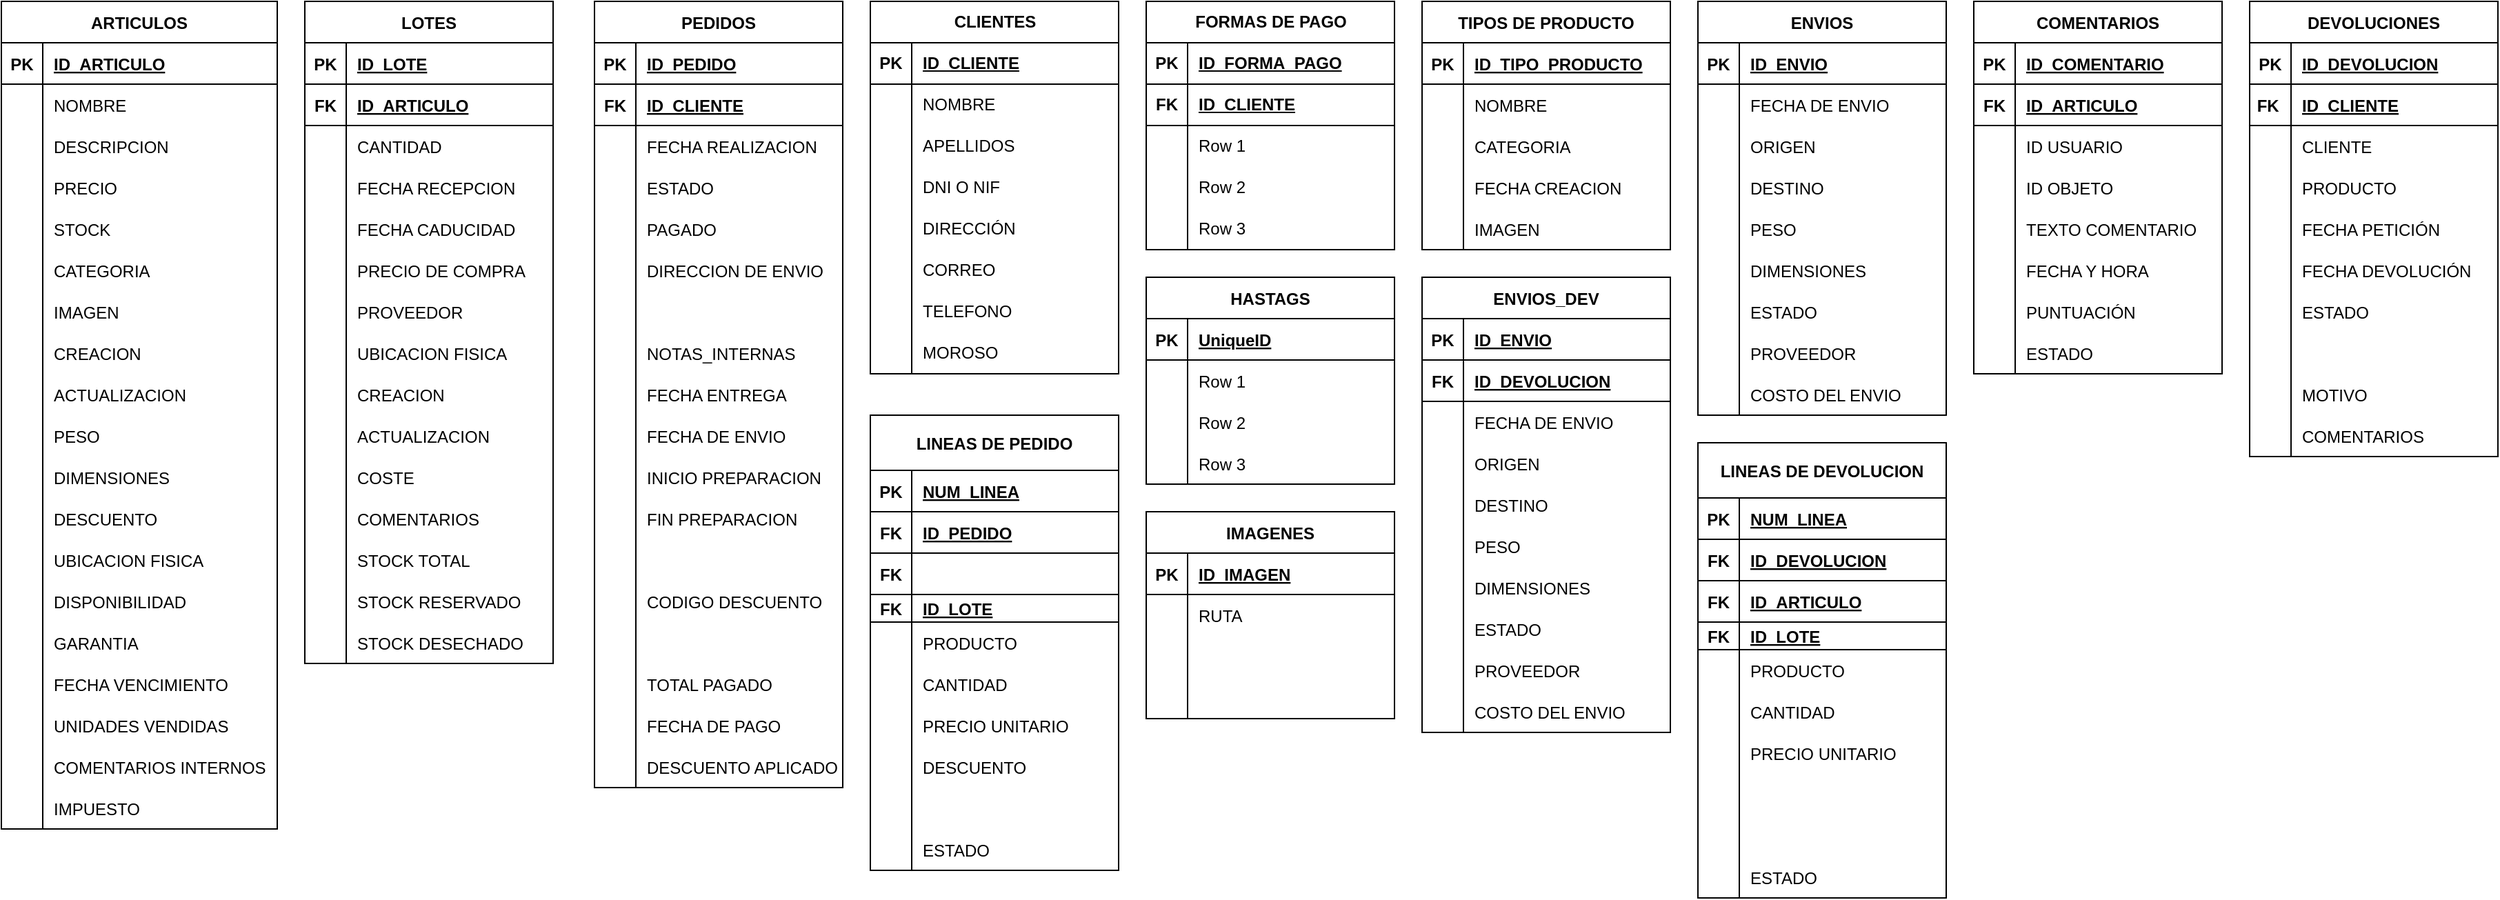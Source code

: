 <mxfile version="24.2.5" type="device" pages="2">
  <diagram id="R2lEEEUBdFMjLlhIrx00" name="TABLAS Y CAMPOS">
    <mxGraphModel dx="1337" dy="908" grid="1" gridSize="10" guides="1" tooltips="1" connect="0" arrows="1" fold="1" page="0" pageScale="1" pageWidth="850" pageHeight="1100" math="0" shadow="0" extFonts="Permanent Marker^https://fonts.googleapis.com/css?family=Permanent+Marker">
      <root>
        <mxCell id="0" />
        <mxCell id="1" parent="0" />
        <mxCell id="wcAnz4eg70pMHaq2vWtm-20" value="" style="shape=tableRow;horizontal=0;startSize=0;swimlaneHead=0;swimlaneBody=0;fillColor=none;collapsible=0;dropTarget=0;points=[[0,0.5],[1,0.5]];portConstraint=eastwest;top=0;left=0;right=0;bottom=0;labelBackgroundColor=none;rounded=0;" parent="1" vertex="1">
          <mxGeometry x="40" y="220" width="180" height="30" as="geometry" />
        </mxCell>
        <mxCell id="wcAnz4eg70pMHaq2vWtm-21" value="" style="shape=partialRectangle;connectable=0;fillColor=none;top=0;left=0;bottom=0;right=0;editable=1;overflow=hidden;labelBackgroundColor=none;rounded=0;" parent="wcAnz4eg70pMHaq2vWtm-20" vertex="1">
          <mxGeometry width="30" height="30" as="geometry">
            <mxRectangle width="30" height="30" as="alternateBounds" />
          </mxGeometry>
        </mxCell>
        <mxCell id="wcAnz4eg70pMHaq2vWtm-27" value="ARTICULOS" style="shape=table;startSize=30;container=1;collapsible=1;childLayout=tableLayout;fixedRows=1;rowLines=0;fontStyle=1;align=center;resizeLast=1;labelBackgroundColor=none;rounded=0;" parent="1" vertex="1">
          <mxGeometry x="-550" y="120" width="200" height="600" as="geometry" />
        </mxCell>
        <mxCell id="wcAnz4eg70pMHaq2vWtm-28" value="" style="shape=tableRow;horizontal=0;startSize=0;swimlaneHead=0;swimlaneBody=0;fillColor=none;collapsible=0;dropTarget=0;points=[[0,0.5],[1,0.5]];portConstraint=eastwest;top=0;left=0;right=0;bottom=1;labelBackgroundColor=none;rounded=0;" parent="wcAnz4eg70pMHaq2vWtm-27" vertex="1">
          <mxGeometry y="30" width="200" height="30" as="geometry" />
        </mxCell>
        <mxCell id="wcAnz4eg70pMHaq2vWtm-29" value="PK" style="shape=partialRectangle;connectable=0;fillColor=none;top=0;left=0;bottom=0;right=0;fontStyle=1;overflow=hidden;labelBackgroundColor=none;rounded=0;" parent="wcAnz4eg70pMHaq2vWtm-28" vertex="1">
          <mxGeometry width="30" height="30" as="geometry">
            <mxRectangle width="30" height="30" as="alternateBounds" />
          </mxGeometry>
        </mxCell>
        <mxCell id="wcAnz4eg70pMHaq2vWtm-30" value="ID_ARTICULO" style="shape=partialRectangle;connectable=0;fillColor=none;top=0;left=0;bottom=0;right=0;align=left;spacingLeft=6;fontStyle=5;overflow=hidden;labelBackgroundColor=none;rounded=0;" parent="wcAnz4eg70pMHaq2vWtm-28" vertex="1">
          <mxGeometry x="30" width="170" height="30" as="geometry">
            <mxRectangle width="170" height="30" as="alternateBounds" />
          </mxGeometry>
        </mxCell>
        <mxCell id="wcAnz4eg70pMHaq2vWtm-31" value="" style="shape=tableRow;horizontal=0;startSize=0;swimlaneHead=0;swimlaneBody=0;fillColor=none;collapsible=0;dropTarget=0;points=[[0,0.5],[1,0.5]];portConstraint=eastwest;top=0;left=0;right=0;bottom=0;labelBackgroundColor=none;rounded=0;" parent="wcAnz4eg70pMHaq2vWtm-27" vertex="1">
          <mxGeometry y="60" width="200" height="30" as="geometry" />
        </mxCell>
        <mxCell id="wcAnz4eg70pMHaq2vWtm-32" value="" style="shape=partialRectangle;connectable=0;fillColor=none;top=0;left=0;bottom=0;right=0;editable=1;overflow=hidden;labelBackgroundColor=none;rounded=0;" parent="wcAnz4eg70pMHaq2vWtm-31" vertex="1">
          <mxGeometry width="30" height="30" as="geometry">
            <mxRectangle width="30" height="30" as="alternateBounds" />
          </mxGeometry>
        </mxCell>
        <mxCell id="wcAnz4eg70pMHaq2vWtm-33" value="NOMBRE" style="shape=partialRectangle;connectable=0;fillColor=none;top=0;left=0;bottom=0;right=0;align=left;spacingLeft=6;overflow=hidden;labelBackgroundColor=none;rounded=0;" parent="wcAnz4eg70pMHaq2vWtm-31" vertex="1">
          <mxGeometry x="30" width="170" height="30" as="geometry">
            <mxRectangle width="170" height="30" as="alternateBounds" />
          </mxGeometry>
        </mxCell>
        <mxCell id="wcAnz4eg70pMHaq2vWtm-34" value="" style="shape=tableRow;horizontal=0;startSize=0;swimlaneHead=0;swimlaneBody=0;fillColor=none;collapsible=0;dropTarget=0;points=[[0,0.5],[1,0.5]];portConstraint=eastwest;top=0;left=0;right=0;bottom=0;labelBackgroundColor=none;rounded=0;" parent="wcAnz4eg70pMHaq2vWtm-27" vertex="1">
          <mxGeometry y="90" width="200" height="30" as="geometry" />
        </mxCell>
        <mxCell id="wcAnz4eg70pMHaq2vWtm-35" value="" style="shape=partialRectangle;connectable=0;fillColor=none;top=0;left=0;bottom=0;right=0;editable=1;overflow=hidden;labelBackgroundColor=none;rounded=0;" parent="wcAnz4eg70pMHaq2vWtm-34" vertex="1">
          <mxGeometry width="30" height="30" as="geometry">
            <mxRectangle width="30" height="30" as="alternateBounds" />
          </mxGeometry>
        </mxCell>
        <mxCell id="wcAnz4eg70pMHaq2vWtm-36" value="DESCRIPCION" style="shape=partialRectangle;connectable=0;fillColor=none;top=0;left=0;bottom=0;right=0;align=left;spacingLeft=6;overflow=hidden;labelBackgroundColor=none;rounded=0;" parent="wcAnz4eg70pMHaq2vWtm-34" vertex="1">
          <mxGeometry x="30" width="170" height="30" as="geometry">
            <mxRectangle width="170" height="30" as="alternateBounds" />
          </mxGeometry>
        </mxCell>
        <mxCell id="wcAnz4eg70pMHaq2vWtm-37" value="" style="shape=tableRow;horizontal=0;startSize=0;swimlaneHead=0;swimlaneBody=0;fillColor=none;collapsible=0;dropTarget=0;points=[[0,0.5],[1,0.5]];portConstraint=eastwest;top=0;left=0;right=0;bottom=0;labelBackgroundColor=none;rounded=0;" parent="wcAnz4eg70pMHaq2vWtm-27" vertex="1">
          <mxGeometry y="120" width="200" height="30" as="geometry" />
        </mxCell>
        <mxCell id="wcAnz4eg70pMHaq2vWtm-38" value="" style="shape=partialRectangle;connectable=0;fillColor=none;top=0;left=0;bottom=0;right=0;editable=1;overflow=hidden;labelBackgroundColor=none;rounded=0;" parent="wcAnz4eg70pMHaq2vWtm-37" vertex="1">
          <mxGeometry width="30" height="30" as="geometry">
            <mxRectangle width="30" height="30" as="alternateBounds" />
          </mxGeometry>
        </mxCell>
        <mxCell id="wcAnz4eg70pMHaq2vWtm-39" value="PRECIO" style="shape=partialRectangle;connectable=0;fillColor=none;top=0;left=0;bottom=0;right=0;align=left;spacingLeft=6;overflow=hidden;labelBackgroundColor=none;rounded=0;" parent="wcAnz4eg70pMHaq2vWtm-37" vertex="1">
          <mxGeometry x="30" width="170" height="30" as="geometry">
            <mxRectangle width="170" height="30" as="alternateBounds" />
          </mxGeometry>
        </mxCell>
        <mxCell id="wcAnz4eg70pMHaq2vWtm-40" value="" style="shape=tableRow;horizontal=0;startSize=0;swimlaneHead=0;swimlaneBody=0;fillColor=none;collapsible=0;dropTarget=0;points=[[0,0.5],[1,0.5]];portConstraint=eastwest;top=0;left=0;right=0;bottom=0;labelBackgroundColor=none;rounded=0;" parent="wcAnz4eg70pMHaq2vWtm-27" vertex="1">
          <mxGeometry y="150" width="200" height="30" as="geometry" />
        </mxCell>
        <mxCell id="wcAnz4eg70pMHaq2vWtm-41" value="" style="shape=partialRectangle;connectable=0;fillColor=none;top=0;left=0;bottom=0;right=0;editable=1;overflow=hidden;labelBackgroundColor=none;rounded=0;" parent="wcAnz4eg70pMHaq2vWtm-40" vertex="1">
          <mxGeometry width="30" height="30" as="geometry">
            <mxRectangle width="30" height="30" as="alternateBounds" />
          </mxGeometry>
        </mxCell>
        <mxCell id="wcAnz4eg70pMHaq2vWtm-42" value="STOCK" style="shape=partialRectangle;connectable=0;fillColor=none;top=0;left=0;bottom=0;right=0;align=left;spacingLeft=6;overflow=hidden;labelBackgroundColor=none;rounded=0;" parent="wcAnz4eg70pMHaq2vWtm-40" vertex="1">
          <mxGeometry x="30" width="170" height="30" as="geometry">
            <mxRectangle width="170" height="30" as="alternateBounds" />
          </mxGeometry>
        </mxCell>
        <mxCell id="wcAnz4eg70pMHaq2vWtm-43" value="" style="shape=tableRow;horizontal=0;startSize=0;swimlaneHead=0;swimlaneBody=0;fillColor=none;collapsible=0;dropTarget=0;points=[[0,0.5],[1,0.5]];portConstraint=eastwest;top=0;left=0;right=0;bottom=0;labelBackgroundColor=none;rounded=0;" parent="wcAnz4eg70pMHaq2vWtm-27" vertex="1">
          <mxGeometry y="180" width="200" height="30" as="geometry" />
        </mxCell>
        <mxCell id="wcAnz4eg70pMHaq2vWtm-44" value="" style="shape=partialRectangle;connectable=0;fillColor=none;top=0;left=0;bottom=0;right=0;editable=1;overflow=hidden;labelBackgroundColor=none;rounded=0;" parent="wcAnz4eg70pMHaq2vWtm-43" vertex="1">
          <mxGeometry width="30" height="30" as="geometry">
            <mxRectangle width="30" height="30" as="alternateBounds" />
          </mxGeometry>
        </mxCell>
        <mxCell id="wcAnz4eg70pMHaq2vWtm-45" value="CATEGORIA" style="shape=partialRectangle;connectable=0;fillColor=none;top=0;left=0;bottom=0;right=0;align=left;spacingLeft=6;overflow=hidden;labelBackgroundColor=none;rounded=0;" parent="wcAnz4eg70pMHaq2vWtm-43" vertex="1">
          <mxGeometry x="30" width="170" height="30" as="geometry">
            <mxRectangle width="170" height="30" as="alternateBounds" />
          </mxGeometry>
        </mxCell>
        <mxCell id="wcAnz4eg70pMHaq2vWtm-46" value="" style="shape=tableRow;horizontal=0;startSize=0;swimlaneHead=0;swimlaneBody=0;fillColor=none;collapsible=0;dropTarget=0;points=[[0,0.5],[1,0.5]];portConstraint=eastwest;top=0;left=0;right=0;bottom=0;labelBackgroundColor=none;rounded=0;" parent="wcAnz4eg70pMHaq2vWtm-27" vertex="1">
          <mxGeometry y="210" width="200" height="30" as="geometry" />
        </mxCell>
        <mxCell id="wcAnz4eg70pMHaq2vWtm-47" value="" style="shape=partialRectangle;connectable=0;fillColor=none;top=0;left=0;bottom=0;right=0;editable=1;overflow=hidden;labelBackgroundColor=none;rounded=0;" parent="wcAnz4eg70pMHaq2vWtm-46" vertex="1">
          <mxGeometry width="30" height="30" as="geometry">
            <mxRectangle width="30" height="30" as="alternateBounds" />
          </mxGeometry>
        </mxCell>
        <mxCell id="wcAnz4eg70pMHaq2vWtm-48" value="IMAGEN" style="shape=partialRectangle;connectable=0;fillColor=none;top=0;left=0;bottom=0;right=0;align=left;spacingLeft=6;overflow=hidden;labelBackgroundColor=none;rounded=0;" parent="wcAnz4eg70pMHaq2vWtm-46" vertex="1">
          <mxGeometry x="30" width="170" height="30" as="geometry">
            <mxRectangle width="170" height="30" as="alternateBounds" />
          </mxGeometry>
        </mxCell>
        <mxCell id="wcAnz4eg70pMHaq2vWtm-49" value="" style="shape=tableRow;horizontal=0;startSize=0;swimlaneHead=0;swimlaneBody=0;fillColor=none;collapsible=0;dropTarget=0;points=[[0,0.5],[1,0.5]];portConstraint=eastwest;top=0;left=0;right=0;bottom=0;labelBackgroundColor=none;rounded=0;" parent="wcAnz4eg70pMHaq2vWtm-27" vertex="1">
          <mxGeometry y="240" width="200" height="30" as="geometry" />
        </mxCell>
        <mxCell id="wcAnz4eg70pMHaq2vWtm-50" value="" style="shape=partialRectangle;connectable=0;fillColor=none;top=0;left=0;bottom=0;right=0;editable=1;overflow=hidden;labelBackgroundColor=none;rounded=0;" parent="wcAnz4eg70pMHaq2vWtm-49" vertex="1">
          <mxGeometry width="30" height="30" as="geometry">
            <mxRectangle width="30" height="30" as="alternateBounds" />
          </mxGeometry>
        </mxCell>
        <mxCell id="wcAnz4eg70pMHaq2vWtm-51" value="CREACION" style="shape=partialRectangle;connectable=0;fillColor=none;top=0;left=0;bottom=0;right=0;align=left;spacingLeft=6;overflow=hidden;labelBackgroundColor=none;rounded=0;" parent="wcAnz4eg70pMHaq2vWtm-49" vertex="1">
          <mxGeometry x="30" width="170" height="30" as="geometry">
            <mxRectangle width="170" height="30" as="alternateBounds" />
          </mxGeometry>
        </mxCell>
        <mxCell id="wcAnz4eg70pMHaq2vWtm-52" value="" style="shape=tableRow;horizontal=0;startSize=0;swimlaneHead=0;swimlaneBody=0;fillColor=none;collapsible=0;dropTarget=0;points=[[0,0.5],[1,0.5]];portConstraint=eastwest;top=0;left=0;right=0;bottom=0;labelBackgroundColor=none;rounded=0;" parent="wcAnz4eg70pMHaq2vWtm-27" vertex="1">
          <mxGeometry y="270" width="200" height="30" as="geometry" />
        </mxCell>
        <mxCell id="wcAnz4eg70pMHaq2vWtm-53" value="" style="shape=partialRectangle;connectable=0;fillColor=none;top=0;left=0;bottom=0;right=0;editable=1;overflow=hidden;labelBackgroundColor=none;rounded=0;" parent="wcAnz4eg70pMHaq2vWtm-52" vertex="1">
          <mxGeometry width="30" height="30" as="geometry">
            <mxRectangle width="30" height="30" as="alternateBounds" />
          </mxGeometry>
        </mxCell>
        <mxCell id="wcAnz4eg70pMHaq2vWtm-54" value="ACTUALIZACION" style="shape=partialRectangle;connectable=0;fillColor=none;top=0;left=0;bottom=0;right=0;align=left;spacingLeft=6;overflow=hidden;labelBackgroundColor=none;rounded=0;" parent="wcAnz4eg70pMHaq2vWtm-52" vertex="1">
          <mxGeometry x="30" width="170" height="30" as="geometry">
            <mxRectangle width="170" height="30" as="alternateBounds" />
          </mxGeometry>
        </mxCell>
        <mxCell id="wcAnz4eg70pMHaq2vWtm-55" value="" style="shape=tableRow;horizontal=0;startSize=0;swimlaneHead=0;swimlaneBody=0;fillColor=none;collapsible=0;dropTarget=0;points=[[0,0.5],[1,0.5]];portConstraint=eastwest;top=0;left=0;right=0;bottom=0;labelBackgroundColor=none;rounded=0;" parent="wcAnz4eg70pMHaq2vWtm-27" vertex="1">
          <mxGeometry y="300" width="200" height="30" as="geometry" />
        </mxCell>
        <mxCell id="wcAnz4eg70pMHaq2vWtm-56" value="" style="shape=partialRectangle;connectable=0;fillColor=none;top=0;left=0;bottom=0;right=0;editable=1;overflow=hidden;labelBackgroundColor=none;rounded=0;" parent="wcAnz4eg70pMHaq2vWtm-55" vertex="1">
          <mxGeometry width="30" height="30" as="geometry">
            <mxRectangle width="30" height="30" as="alternateBounds" />
          </mxGeometry>
        </mxCell>
        <mxCell id="wcAnz4eg70pMHaq2vWtm-57" value="PESO" style="shape=partialRectangle;connectable=0;fillColor=none;top=0;left=0;bottom=0;right=0;align=left;spacingLeft=6;overflow=hidden;labelBackgroundColor=none;rounded=0;" parent="wcAnz4eg70pMHaq2vWtm-55" vertex="1">
          <mxGeometry x="30" width="170" height="30" as="geometry">
            <mxRectangle width="170" height="30" as="alternateBounds" />
          </mxGeometry>
        </mxCell>
        <mxCell id="wcAnz4eg70pMHaq2vWtm-58" value="" style="shape=tableRow;horizontal=0;startSize=0;swimlaneHead=0;swimlaneBody=0;fillColor=none;collapsible=0;dropTarget=0;points=[[0,0.5],[1,0.5]];portConstraint=eastwest;top=0;left=0;right=0;bottom=0;labelBackgroundColor=none;rounded=0;" parent="wcAnz4eg70pMHaq2vWtm-27" vertex="1">
          <mxGeometry y="330" width="200" height="30" as="geometry" />
        </mxCell>
        <mxCell id="wcAnz4eg70pMHaq2vWtm-59" value="" style="shape=partialRectangle;connectable=0;fillColor=none;top=0;left=0;bottom=0;right=0;editable=1;overflow=hidden;labelBackgroundColor=none;rounded=0;" parent="wcAnz4eg70pMHaq2vWtm-58" vertex="1">
          <mxGeometry width="30" height="30" as="geometry">
            <mxRectangle width="30" height="30" as="alternateBounds" />
          </mxGeometry>
        </mxCell>
        <mxCell id="wcAnz4eg70pMHaq2vWtm-60" value="DIMENSIONES" style="shape=partialRectangle;connectable=0;fillColor=none;top=0;left=0;bottom=0;right=0;align=left;spacingLeft=6;overflow=hidden;labelBackgroundColor=none;rounded=0;" parent="wcAnz4eg70pMHaq2vWtm-58" vertex="1">
          <mxGeometry x="30" width="170" height="30" as="geometry">
            <mxRectangle width="170" height="30" as="alternateBounds" />
          </mxGeometry>
        </mxCell>
        <mxCell id="wcAnz4eg70pMHaq2vWtm-61" value="" style="shape=tableRow;horizontal=0;startSize=0;swimlaneHead=0;swimlaneBody=0;fillColor=none;collapsible=0;dropTarget=0;points=[[0,0.5],[1,0.5]];portConstraint=eastwest;top=0;left=0;right=0;bottom=0;labelBackgroundColor=none;rounded=0;" parent="wcAnz4eg70pMHaq2vWtm-27" vertex="1">
          <mxGeometry y="360" width="200" height="30" as="geometry" />
        </mxCell>
        <mxCell id="wcAnz4eg70pMHaq2vWtm-62" value="" style="shape=partialRectangle;connectable=0;fillColor=none;top=0;left=0;bottom=0;right=0;editable=1;overflow=hidden;labelBackgroundColor=none;rounded=0;" parent="wcAnz4eg70pMHaq2vWtm-61" vertex="1">
          <mxGeometry width="30" height="30" as="geometry">
            <mxRectangle width="30" height="30" as="alternateBounds" />
          </mxGeometry>
        </mxCell>
        <mxCell id="wcAnz4eg70pMHaq2vWtm-63" value="DESCUENTO" style="shape=partialRectangle;connectable=0;fillColor=none;top=0;left=0;bottom=0;right=0;align=left;spacingLeft=6;overflow=hidden;labelBackgroundColor=none;rounded=0;" parent="wcAnz4eg70pMHaq2vWtm-61" vertex="1">
          <mxGeometry x="30" width="170" height="30" as="geometry">
            <mxRectangle width="170" height="30" as="alternateBounds" />
          </mxGeometry>
        </mxCell>
        <mxCell id="wcAnz4eg70pMHaq2vWtm-64" value="" style="shape=tableRow;horizontal=0;startSize=0;swimlaneHead=0;swimlaneBody=0;fillColor=none;collapsible=0;dropTarget=0;points=[[0,0.5],[1,0.5]];portConstraint=eastwest;top=0;left=0;right=0;bottom=0;labelBackgroundColor=none;rounded=0;" parent="wcAnz4eg70pMHaq2vWtm-27" vertex="1">
          <mxGeometry y="390" width="200" height="30" as="geometry" />
        </mxCell>
        <mxCell id="wcAnz4eg70pMHaq2vWtm-65" value="" style="shape=partialRectangle;connectable=0;fillColor=none;top=0;left=0;bottom=0;right=0;editable=1;overflow=hidden;labelBackgroundColor=none;rounded=0;" parent="wcAnz4eg70pMHaq2vWtm-64" vertex="1">
          <mxGeometry width="30" height="30" as="geometry">
            <mxRectangle width="30" height="30" as="alternateBounds" />
          </mxGeometry>
        </mxCell>
        <mxCell id="wcAnz4eg70pMHaq2vWtm-66" value="UBICACION FISICA" style="shape=partialRectangle;connectable=0;fillColor=none;top=0;left=0;bottom=0;right=0;align=left;spacingLeft=6;overflow=hidden;labelBackgroundColor=none;rounded=0;" parent="wcAnz4eg70pMHaq2vWtm-64" vertex="1">
          <mxGeometry x="30" width="170" height="30" as="geometry">
            <mxRectangle width="170" height="30" as="alternateBounds" />
          </mxGeometry>
        </mxCell>
        <mxCell id="wcAnz4eg70pMHaq2vWtm-67" value="" style="shape=tableRow;horizontal=0;startSize=0;swimlaneHead=0;swimlaneBody=0;fillColor=none;collapsible=0;dropTarget=0;points=[[0,0.5],[1,0.5]];portConstraint=eastwest;top=0;left=0;right=0;bottom=0;labelBackgroundColor=none;rounded=0;" parent="wcAnz4eg70pMHaq2vWtm-27" vertex="1">
          <mxGeometry y="420" width="200" height="30" as="geometry" />
        </mxCell>
        <mxCell id="wcAnz4eg70pMHaq2vWtm-68" value="" style="shape=partialRectangle;connectable=0;fillColor=none;top=0;left=0;bottom=0;right=0;editable=1;overflow=hidden;labelBackgroundColor=none;rounded=0;" parent="wcAnz4eg70pMHaq2vWtm-67" vertex="1">
          <mxGeometry width="30" height="30" as="geometry">
            <mxRectangle width="30" height="30" as="alternateBounds" />
          </mxGeometry>
        </mxCell>
        <mxCell id="wcAnz4eg70pMHaq2vWtm-69" value="DISPONIBILIDAD" style="shape=partialRectangle;connectable=0;fillColor=none;top=0;left=0;bottom=0;right=0;align=left;spacingLeft=6;overflow=hidden;labelBackgroundColor=none;rounded=0;" parent="wcAnz4eg70pMHaq2vWtm-67" vertex="1">
          <mxGeometry x="30" width="170" height="30" as="geometry">
            <mxRectangle width="170" height="30" as="alternateBounds" />
          </mxGeometry>
        </mxCell>
        <mxCell id="wcAnz4eg70pMHaq2vWtm-70" value="" style="shape=tableRow;horizontal=0;startSize=0;swimlaneHead=0;swimlaneBody=0;fillColor=none;collapsible=0;dropTarget=0;points=[[0,0.5],[1,0.5]];portConstraint=eastwest;top=0;left=0;right=0;bottom=0;labelBackgroundColor=none;rounded=0;" parent="wcAnz4eg70pMHaq2vWtm-27" vertex="1">
          <mxGeometry y="450" width="200" height="30" as="geometry" />
        </mxCell>
        <mxCell id="wcAnz4eg70pMHaq2vWtm-71" value="" style="shape=partialRectangle;connectable=0;fillColor=none;top=0;left=0;bottom=0;right=0;editable=1;overflow=hidden;labelBackgroundColor=none;rounded=0;" parent="wcAnz4eg70pMHaq2vWtm-70" vertex="1">
          <mxGeometry width="30" height="30" as="geometry">
            <mxRectangle width="30" height="30" as="alternateBounds" />
          </mxGeometry>
        </mxCell>
        <mxCell id="wcAnz4eg70pMHaq2vWtm-72" value="GARANTIA" style="shape=partialRectangle;connectable=0;fillColor=none;top=0;left=0;bottom=0;right=0;align=left;spacingLeft=6;overflow=hidden;labelBackgroundColor=none;rounded=0;" parent="wcAnz4eg70pMHaq2vWtm-70" vertex="1">
          <mxGeometry x="30" width="170" height="30" as="geometry">
            <mxRectangle width="170" height="30" as="alternateBounds" />
          </mxGeometry>
        </mxCell>
        <mxCell id="wcAnz4eg70pMHaq2vWtm-73" value="" style="shape=tableRow;horizontal=0;startSize=0;swimlaneHead=0;swimlaneBody=0;fillColor=none;collapsible=0;dropTarget=0;points=[[0,0.5],[1,0.5]];portConstraint=eastwest;top=0;left=0;right=0;bottom=0;labelBackgroundColor=none;rounded=0;" parent="wcAnz4eg70pMHaq2vWtm-27" vertex="1">
          <mxGeometry y="480" width="200" height="30" as="geometry" />
        </mxCell>
        <mxCell id="wcAnz4eg70pMHaq2vWtm-74" value="" style="shape=partialRectangle;connectable=0;fillColor=none;top=0;left=0;bottom=0;right=0;editable=1;overflow=hidden;labelBackgroundColor=none;rounded=0;" parent="wcAnz4eg70pMHaq2vWtm-73" vertex="1">
          <mxGeometry width="30" height="30" as="geometry">
            <mxRectangle width="30" height="30" as="alternateBounds" />
          </mxGeometry>
        </mxCell>
        <mxCell id="wcAnz4eg70pMHaq2vWtm-75" value="FECHA VENCIMIENTO" style="shape=partialRectangle;connectable=0;fillColor=none;top=0;left=0;bottom=0;right=0;align=left;spacingLeft=6;overflow=hidden;labelBackgroundColor=none;rounded=0;" parent="wcAnz4eg70pMHaq2vWtm-73" vertex="1">
          <mxGeometry x="30" width="170" height="30" as="geometry">
            <mxRectangle width="170" height="30" as="alternateBounds" />
          </mxGeometry>
        </mxCell>
        <mxCell id="wcAnz4eg70pMHaq2vWtm-76" value="" style="shape=tableRow;horizontal=0;startSize=0;swimlaneHead=0;swimlaneBody=0;fillColor=none;collapsible=0;dropTarget=0;points=[[0,0.5],[1,0.5]];portConstraint=eastwest;top=0;left=0;right=0;bottom=0;labelBackgroundColor=none;rounded=0;" parent="wcAnz4eg70pMHaq2vWtm-27" vertex="1">
          <mxGeometry y="510" width="200" height="30" as="geometry" />
        </mxCell>
        <mxCell id="wcAnz4eg70pMHaq2vWtm-77" value="" style="shape=partialRectangle;connectable=0;fillColor=none;top=0;left=0;bottom=0;right=0;editable=1;overflow=hidden;labelBackgroundColor=none;rounded=0;" parent="wcAnz4eg70pMHaq2vWtm-76" vertex="1">
          <mxGeometry width="30" height="30" as="geometry">
            <mxRectangle width="30" height="30" as="alternateBounds" />
          </mxGeometry>
        </mxCell>
        <mxCell id="wcAnz4eg70pMHaq2vWtm-78" value="UNIDADES VENDIDAS" style="shape=partialRectangle;connectable=0;fillColor=none;top=0;left=0;bottom=0;right=0;align=left;spacingLeft=6;overflow=hidden;labelBackgroundColor=none;rounded=0;" parent="wcAnz4eg70pMHaq2vWtm-76" vertex="1">
          <mxGeometry x="30" width="170" height="30" as="geometry">
            <mxRectangle width="170" height="30" as="alternateBounds" />
          </mxGeometry>
        </mxCell>
        <mxCell id="wcAnz4eg70pMHaq2vWtm-79" value="" style="shape=tableRow;horizontal=0;startSize=0;swimlaneHead=0;swimlaneBody=0;fillColor=none;collapsible=0;dropTarget=0;points=[[0,0.5],[1,0.5]];portConstraint=eastwest;top=0;left=0;right=0;bottom=0;labelBackgroundColor=none;rounded=0;" parent="wcAnz4eg70pMHaq2vWtm-27" vertex="1">
          <mxGeometry y="540" width="200" height="30" as="geometry" />
        </mxCell>
        <mxCell id="wcAnz4eg70pMHaq2vWtm-80" value="" style="shape=partialRectangle;connectable=0;fillColor=none;top=0;left=0;bottom=0;right=0;editable=1;overflow=hidden;labelBackgroundColor=none;rounded=0;" parent="wcAnz4eg70pMHaq2vWtm-79" vertex="1">
          <mxGeometry width="30" height="30" as="geometry">
            <mxRectangle width="30" height="30" as="alternateBounds" />
          </mxGeometry>
        </mxCell>
        <mxCell id="wcAnz4eg70pMHaq2vWtm-81" value="COMENTARIOS INTERNOS" style="shape=partialRectangle;connectable=0;fillColor=none;top=0;left=0;bottom=0;right=0;align=left;spacingLeft=6;overflow=hidden;labelBackgroundColor=none;rounded=0;" parent="wcAnz4eg70pMHaq2vWtm-79" vertex="1">
          <mxGeometry x="30" width="170" height="30" as="geometry">
            <mxRectangle width="170" height="30" as="alternateBounds" />
          </mxGeometry>
        </mxCell>
        <mxCell id="wcAnz4eg70pMHaq2vWtm-82" value="" style="shape=tableRow;horizontal=0;startSize=0;swimlaneHead=0;swimlaneBody=0;fillColor=none;collapsible=0;dropTarget=0;points=[[0,0.5],[1,0.5]];portConstraint=eastwest;top=0;left=0;right=0;bottom=0;labelBackgroundColor=none;rounded=0;" parent="wcAnz4eg70pMHaq2vWtm-27" vertex="1">
          <mxGeometry y="570" width="200" height="30" as="geometry" />
        </mxCell>
        <mxCell id="wcAnz4eg70pMHaq2vWtm-83" value="" style="shape=partialRectangle;connectable=0;fillColor=none;top=0;left=0;bottom=0;right=0;editable=1;overflow=hidden;labelBackgroundColor=none;rounded=0;" parent="wcAnz4eg70pMHaq2vWtm-82" vertex="1">
          <mxGeometry width="30" height="30" as="geometry">
            <mxRectangle width="30" height="30" as="alternateBounds" />
          </mxGeometry>
        </mxCell>
        <mxCell id="wcAnz4eg70pMHaq2vWtm-84" value="IMPUESTO" style="shape=partialRectangle;connectable=0;fillColor=none;top=0;left=0;bottom=0;right=0;align=left;spacingLeft=6;overflow=hidden;labelBackgroundColor=none;rounded=0;" parent="wcAnz4eg70pMHaq2vWtm-82" vertex="1">
          <mxGeometry x="30" width="170" height="30" as="geometry">
            <mxRectangle width="170" height="30" as="alternateBounds" />
          </mxGeometry>
        </mxCell>
        <mxCell id="wcAnz4eg70pMHaq2vWtm-85" value="LOTES" style="shape=table;startSize=30;container=1;collapsible=1;childLayout=tableLayout;fixedRows=1;rowLines=0;fontStyle=1;align=center;resizeLast=1;swimlaneFillColor=none;labelBackgroundColor=none;labelBorderColor=none;rounded=0;" parent="1" vertex="1">
          <mxGeometry x="-330" y="120" width="180" height="480" as="geometry" />
        </mxCell>
        <mxCell id="wcAnz4eg70pMHaq2vWtm-86" value="" style="shape=tableRow;horizontal=0;startSize=0;swimlaneHead=0;swimlaneBody=0;fillColor=none;collapsible=0;dropTarget=0;points=[[0,0.5],[1,0.5]];portConstraint=eastwest;top=0;left=0;right=0;bottom=1;labelBackgroundColor=none;rounded=0;" parent="wcAnz4eg70pMHaq2vWtm-85" vertex="1">
          <mxGeometry y="30" width="180" height="30" as="geometry" />
        </mxCell>
        <mxCell id="wcAnz4eg70pMHaq2vWtm-87" value="PK" style="shape=partialRectangle;connectable=0;fillColor=none;top=0;left=0;bottom=0;right=0;fontStyle=1;overflow=hidden;labelBackgroundColor=none;rounded=0;" parent="wcAnz4eg70pMHaq2vWtm-86" vertex="1">
          <mxGeometry width="30" height="30" as="geometry">
            <mxRectangle width="30" height="30" as="alternateBounds" />
          </mxGeometry>
        </mxCell>
        <mxCell id="wcAnz4eg70pMHaq2vWtm-88" value="ID_LOTE" style="shape=partialRectangle;connectable=0;fillColor=none;top=0;left=0;bottom=0;right=0;align=left;spacingLeft=6;fontStyle=5;overflow=hidden;labelBackgroundColor=none;rounded=0;" parent="wcAnz4eg70pMHaq2vWtm-86" vertex="1">
          <mxGeometry x="30" width="150" height="30" as="geometry">
            <mxRectangle width="150" height="30" as="alternateBounds" />
          </mxGeometry>
        </mxCell>
        <mxCell id="wcAnz4eg70pMHaq2vWtm-98" value="" style="shape=tableRow;horizontal=0;startSize=0;swimlaneHead=0;swimlaneBody=0;fillColor=none;collapsible=0;dropTarget=0;points=[[0,0.5],[1,0.5]];portConstraint=eastwest;top=0;left=0;right=0;bottom=1;labelBackgroundColor=none;rounded=0;" parent="wcAnz4eg70pMHaq2vWtm-85" vertex="1">
          <mxGeometry y="60" width="180" height="30" as="geometry" />
        </mxCell>
        <mxCell id="wcAnz4eg70pMHaq2vWtm-99" value="FK" style="shape=partialRectangle;connectable=0;fillColor=none;top=0;left=0;bottom=0;right=0;fontStyle=1;overflow=hidden;labelBackgroundColor=none;rounded=0;" parent="wcAnz4eg70pMHaq2vWtm-98" vertex="1">
          <mxGeometry width="30" height="30" as="geometry">
            <mxRectangle width="30" height="30" as="alternateBounds" />
          </mxGeometry>
        </mxCell>
        <mxCell id="wcAnz4eg70pMHaq2vWtm-100" value="ID_ARTICULO" style="shape=partialRectangle;connectable=0;fillColor=none;top=0;left=0;bottom=0;right=0;align=left;spacingLeft=6;fontStyle=5;overflow=hidden;labelBackgroundColor=none;rounded=0;" parent="wcAnz4eg70pMHaq2vWtm-98" vertex="1">
          <mxGeometry x="30" width="150" height="30" as="geometry">
            <mxRectangle width="150" height="30" as="alternateBounds" />
          </mxGeometry>
        </mxCell>
        <mxCell id="wcAnz4eg70pMHaq2vWtm-89" value="" style="shape=tableRow;horizontal=0;startSize=0;swimlaneHead=0;swimlaneBody=0;fillColor=none;collapsible=0;dropTarget=0;points=[[0,0.5],[1,0.5]];portConstraint=eastwest;top=0;left=0;right=0;bottom=0;labelBackgroundColor=none;rounded=0;" parent="wcAnz4eg70pMHaq2vWtm-85" vertex="1">
          <mxGeometry y="90" width="180" height="30" as="geometry" />
        </mxCell>
        <mxCell id="wcAnz4eg70pMHaq2vWtm-90" value="" style="shape=partialRectangle;connectable=0;fillColor=none;top=0;left=0;bottom=0;right=0;editable=1;overflow=hidden;labelBackgroundColor=none;rounded=0;" parent="wcAnz4eg70pMHaq2vWtm-89" vertex="1">
          <mxGeometry width="30" height="30" as="geometry">
            <mxRectangle width="30" height="30" as="alternateBounds" />
          </mxGeometry>
        </mxCell>
        <mxCell id="wcAnz4eg70pMHaq2vWtm-91" value="CANTIDAD" style="shape=partialRectangle;connectable=0;fillColor=none;top=0;left=0;bottom=0;right=0;align=left;spacingLeft=6;overflow=hidden;labelBackgroundColor=none;rounded=0;" parent="wcAnz4eg70pMHaq2vWtm-89" vertex="1">
          <mxGeometry x="30" width="150" height="30" as="geometry">
            <mxRectangle width="150" height="30" as="alternateBounds" />
          </mxGeometry>
        </mxCell>
        <mxCell id="wcAnz4eg70pMHaq2vWtm-92" value="" style="shape=tableRow;horizontal=0;startSize=0;swimlaneHead=0;swimlaneBody=0;fillColor=none;collapsible=0;dropTarget=0;points=[[0,0.5],[1,0.5]];portConstraint=eastwest;top=0;left=0;right=0;bottom=0;labelBackgroundColor=none;rounded=0;" parent="wcAnz4eg70pMHaq2vWtm-85" vertex="1">
          <mxGeometry y="120" width="180" height="30" as="geometry" />
        </mxCell>
        <mxCell id="wcAnz4eg70pMHaq2vWtm-93" value="" style="shape=partialRectangle;connectable=0;fillColor=none;top=0;left=0;bottom=0;right=0;editable=1;overflow=hidden;labelBackgroundColor=none;rounded=0;" parent="wcAnz4eg70pMHaq2vWtm-92" vertex="1">
          <mxGeometry width="30" height="30" as="geometry">
            <mxRectangle width="30" height="30" as="alternateBounds" />
          </mxGeometry>
        </mxCell>
        <mxCell id="wcAnz4eg70pMHaq2vWtm-94" value="FECHA RECEPCION" style="shape=partialRectangle;connectable=0;fillColor=none;top=0;left=0;bottom=0;right=0;align=left;spacingLeft=6;overflow=hidden;labelBackgroundColor=none;rounded=0;" parent="wcAnz4eg70pMHaq2vWtm-92" vertex="1">
          <mxGeometry x="30" width="150" height="30" as="geometry">
            <mxRectangle width="150" height="30" as="alternateBounds" />
          </mxGeometry>
        </mxCell>
        <mxCell id="wcAnz4eg70pMHaq2vWtm-95" value="" style="shape=tableRow;horizontal=0;startSize=0;swimlaneHead=0;swimlaneBody=0;fillColor=none;collapsible=0;dropTarget=0;points=[[0,0.5],[1,0.5]];portConstraint=eastwest;top=0;left=0;right=0;bottom=0;labelBackgroundColor=none;rounded=0;" parent="wcAnz4eg70pMHaq2vWtm-85" vertex="1">
          <mxGeometry y="150" width="180" height="30" as="geometry" />
        </mxCell>
        <mxCell id="wcAnz4eg70pMHaq2vWtm-96" value="" style="shape=partialRectangle;connectable=0;fillColor=none;top=0;left=0;bottom=0;right=0;editable=1;overflow=hidden;labelBackgroundColor=none;rounded=0;" parent="wcAnz4eg70pMHaq2vWtm-95" vertex="1">
          <mxGeometry width="30" height="30" as="geometry">
            <mxRectangle width="30" height="30" as="alternateBounds" />
          </mxGeometry>
        </mxCell>
        <mxCell id="wcAnz4eg70pMHaq2vWtm-97" value="FECHA CADUCIDAD" style="shape=partialRectangle;connectable=0;fillColor=none;top=0;left=0;bottom=0;right=0;align=left;spacingLeft=6;overflow=hidden;labelBackgroundColor=none;rounded=0;" parent="wcAnz4eg70pMHaq2vWtm-95" vertex="1">
          <mxGeometry x="30" width="150" height="30" as="geometry">
            <mxRectangle width="150" height="30" as="alternateBounds" />
          </mxGeometry>
        </mxCell>
        <mxCell id="wcAnz4eg70pMHaq2vWtm-101" value="" style="shape=tableRow;horizontal=0;startSize=0;swimlaneHead=0;swimlaneBody=0;fillColor=none;collapsible=0;dropTarget=0;points=[[0,0.5],[1,0.5]];portConstraint=eastwest;top=0;left=0;right=0;bottom=0;labelBackgroundColor=none;rounded=0;" parent="wcAnz4eg70pMHaq2vWtm-85" vertex="1">
          <mxGeometry y="180" width="180" height="30" as="geometry" />
        </mxCell>
        <mxCell id="wcAnz4eg70pMHaq2vWtm-102" value="" style="shape=partialRectangle;connectable=0;fillColor=none;top=0;left=0;bottom=0;right=0;editable=1;overflow=hidden;labelBackgroundColor=none;rounded=0;" parent="wcAnz4eg70pMHaq2vWtm-101" vertex="1">
          <mxGeometry width="30" height="30" as="geometry">
            <mxRectangle width="30" height="30" as="alternateBounds" />
          </mxGeometry>
        </mxCell>
        <mxCell id="wcAnz4eg70pMHaq2vWtm-103" value="PRECIO DE COMPRA" style="shape=partialRectangle;connectable=0;fillColor=none;top=0;left=0;bottom=0;right=0;align=left;spacingLeft=6;overflow=hidden;labelBackgroundColor=none;rounded=0;" parent="wcAnz4eg70pMHaq2vWtm-101" vertex="1">
          <mxGeometry x="30" width="150" height="30" as="geometry">
            <mxRectangle width="150" height="30" as="alternateBounds" />
          </mxGeometry>
        </mxCell>
        <mxCell id="wcAnz4eg70pMHaq2vWtm-104" value="" style="shape=tableRow;horizontal=0;startSize=0;swimlaneHead=0;swimlaneBody=0;fillColor=none;collapsible=0;dropTarget=0;points=[[0,0.5],[1,0.5]];portConstraint=eastwest;top=0;left=0;right=0;bottom=0;labelBackgroundColor=none;rounded=0;" parent="wcAnz4eg70pMHaq2vWtm-85" vertex="1">
          <mxGeometry y="210" width="180" height="30" as="geometry" />
        </mxCell>
        <mxCell id="wcAnz4eg70pMHaq2vWtm-105" value="" style="shape=partialRectangle;connectable=0;fillColor=none;top=0;left=0;bottom=0;right=0;editable=1;overflow=hidden;labelBackgroundColor=none;rounded=0;" parent="wcAnz4eg70pMHaq2vWtm-104" vertex="1">
          <mxGeometry width="30" height="30" as="geometry">
            <mxRectangle width="30" height="30" as="alternateBounds" />
          </mxGeometry>
        </mxCell>
        <mxCell id="wcAnz4eg70pMHaq2vWtm-106" value="PROVEEDOR" style="shape=partialRectangle;connectable=0;fillColor=none;top=0;left=0;bottom=0;right=0;align=left;spacingLeft=6;overflow=hidden;labelBackgroundColor=none;rounded=0;" parent="wcAnz4eg70pMHaq2vWtm-104" vertex="1">
          <mxGeometry x="30" width="150" height="30" as="geometry">
            <mxRectangle width="150" height="30" as="alternateBounds" />
          </mxGeometry>
        </mxCell>
        <mxCell id="wcAnz4eg70pMHaq2vWtm-107" value="" style="shape=tableRow;horizontal=0;startSize=0;swimlaneHead=0;swimlaneBody=0;fillColor=none;collapsible=0;dropTarget=0;points=[[0,0.5],[1,0.5]];portConstraint=eastwest;top=0;left=0;right=0;bottom=0;labelBackgroundColor=none;rounded=0;" parent="wcAnz4eg70pMHaq2vWtm-85" vertex="1">
          <mxGeometry y="240" width="180" height="30" as="geometry" />
        </mxCell>
        <mxCell id="wcAnz4eg70pMHaq2vWtm-108" value="" style="shape=partialRectangle;connectable=0;fillColor=none;top=0;left=0;bottom=0;right=0;editable=1;overflow=hidden;labelBackgroundColor=none;rounded=0;" parent="wcAnz4eg70pMHaq2vWtm-107" vertex="1">
          <mxGeometry width="30" height="30" as="geometry">
            <mxRectangle width="30" height="30" as="alternateBounds" />
          </mxGeometry>
        </mxCell>
        <mxCell id="wcAnz4eg70pMHaq2vWtm-109" value="UBICACION FISICA" style="shape=partialRectangle;connectable=0;fillColor=none;top=0;left=0;bottom=0;right=0;align=left;spacingLeft=6;overflow=hidden;labelBackgroundColor=none;rounded=0;" parent="wcAnz4eg70pMHaq2vWtm-107" vertex="1">
          <mxGeometry x="30" width="150" height="30" as="geometry">
            <mxRectangle width="150" height="30" as="alternateBounds" />
          </mxGeometry>
        </mxCell>
        <mxCell id="wcAnz4eg70pMHaq2vWtm-110" value="" style="shape=tableRow;horizontal=0;startSize=0;swimlaneHead=0;swimlaneBody=0;fillColor=none;collapsible=0;dropTarget=0;points=[[0,0.5],[1,0.5]];portConstraint=eastwest;top=0;left=0;right=0;bottom=0;labelBackgroundColor=none;rounded=0;" parent="wcAnz4eg70pMHaq2vWtm-85" vertex="1">
          <mxGeometry y="270" width="180" height="30" as="geometry" />
        </mxCell>
        <mxCell id="wcAnz4eg70pMHaq2vWtm-111" value="" style="shape=partialRectangle;connectable=0;fillColor=none;top=0;left=0;bottom=0;right=0;editable=1;overflow=hidden;labelBackgroundColor=none;rounded=0;" parent="wcAnz4eg70pMHaq2vWtm-110" vertex="1">
          <mxGeometry width="30" height="30" as="geometry">
            <mxRectangle width="30" height="30" as="alternateBounds" />
          </mxGeometry>
        </mxCell>
        <mxCell id="wcAnz4eg70pMHaq2vWtm-112" value="CREACION" style="shape=partialRectangle;connectable=0;fillColor=none;top=0;left=0;bottom=0;right=0;align=left;spacingLeft=6;overflow=hidden;labelBackgroundColor=none;rounded=0;" parent="wcAnz4eg70pMHaq2vWtm-110" vertex="1">
          <mxGeometry x="30" width="150" height="30" as="geometry">
            <mxRectangle width="150" height="30" as="alternateBounds" />
          </mxGeometry>
        </mxCell>
        <mxCell id="wcAnz4eg70pMHaq2vWtm-113" value="" style="shape=tableRow;horizontal=0;startSize=0;swimlaneHead=0;swimlaneBody=0;fillColor=none;collapsible=0;dropTarget=0;points=[[0,0.5],[1,0.5]];portConstraint=eastwest;top=0;left=0;right=0;bottom=0;labelBackgroundColor=none;rounded=0;" parent="wcAnz4eg70pMHaq2vWtm-85" vertex="1">
          <mxGeometry y="300" width="180" height="30" as="geometry" />
        </mxCell>
        <mxCell id="wcAnz4eg70pMHaq2vWtm-114" value="" style="shape=partialRectangle;connectable=0;fillColor=none;top=0;left=0;bottom=0;right=0;editable=1;overflow=hidden;labelBackgroundColor=none;rounded=0;" parent="wcAnz4eg70pMHaq2vWtm-113" vertex="1">
          <mxGeometry width="30" height="30" as="geometry">
            <mxRectangle width="30" height="30" as="alternateBounds" />
          </mxGeometry>
        </mxCell>
        <mxCell id="wcAnz4eg70pMHaq2vWtm-115" value="ACTUALIZACION" style="shape=partialRectangle;connectable=0;fillColor=none;top=0;left=0;bottom=0;right=0;align=left;spacingLeft=6;overflow=hidden;labelBackgroundColor=none;rounded=0;" parent="wcAnz4eg70pMHaq2vWtm-113" vertex="1">
          <mxGeometry x="30" width="150" height="30" as="geometry">
            <mxRectangle width="150" height="30" as="alternateBounds" />
          </mxGeometry>
        </mxCell>
        <mxCell id="wcAnz4eg70pMHaq2vWtm-116" value="" style="shape=tableRow;horizontal=0;startSize=0;swimlaneHead=0;swimlaneBody=0;fillColor=none;collapsible=0;dropTarget=0;points=[[0,0.5],[1,0.5]];portConstraint=eastwest;top=0;left=0;right=0;bottom=0;labelBackgroundColor=none;rounded=0;" parent="wcAnz4eg70pMHaq2vWtm-85" vertex="1">
          <mxGeometry y="330" width="180" height="30" as="geometry" />
        </mxCell>
        <mxCell id="wcAnz4eg70pMHaq2vWtm-117" value="" style="shape=partialRectangle;connectable=0;fillColor=none;top=0;left=0;bottom=0;right=0;editable=1;overflow=hidden;labelBackgroundColor=none;rounded=0;" parent="wcAnz4eg70pMHaq2vWtm-116" vertex="1">
          <mxGeometry width="30" height="30" as="geometry">
            <mxRectangle width="30" height="30" as="alternateBounds" />
          </mxGeometry>
        </mxCell>
        <mxCell id="wcAnz4eg70pMHaq2vWtm-118" value="COSTE" style="shape=partialRectangle;connectable=0;fillColor=none;top=0;left=0;bottom=0;right=0;align=left;spacingLeft=6;overflow=hidden;labelBackgroundColor=none;rounded=0;" parent="wcAnz4eg70pMHaq2vWtm-116" vertex="1">
          <mxGeometry x="30" width="150" height="30" as="geometry">
            <mxRectangle width="150" height="30" as="alternateBounds" />
          </mxGeometry>
        </mxCell>
        <mxCell id="wcAnz4eg70pMHaq2vWtm-119" value="" style="shape=tableRow;horizontal=0;startSize=0;swimlaneHead=0;swimlaneBody=0;fillColor=none;collapsible=0;dropTarget=0;points=[[0,0.5],[1,0.5]];portConstraint=eastwest;top=0;left=0;right=0;bottom=0;labelBackgroundColor=none;rounded=0;" parent="wcAnz4eg70pMHaq2vWtm-85" vertex="1">
          <mxGeometry y="360" width="180" height="30" as="geometry" />
        </mxCell>
        <mxCell id="wcAnz4eg70pMHaq2vWtm-120" value="" style="shape=partialRectangle;connectable=0;fillColor=none;top=0;left=0;bottom=0;right=0;editable=1;overflow=hidden;labelBackgroundColor=none;rounded=0;" parent="wcAnz4eg70pMHaq2vWtm-119" vertex="1">
          <mxGeometry width="30" height="30" as="geometry">
            <mxRectangle width="30" height="30" as="alternateBounds" />
          </mxGeometry>
        </mxCell>
        <mxCell id="wcAnz4eg70pMHaq2vWtm-121" value="COMENTARIOS" style="shape=partialRectangle;connectable=0;fillColor=none;top=0;left=0;bottom=0;right=0;align=left;spacingLeft=6;overflow=hidden;labelBackgroundColor=none;rounded=0;" parent="wcAnz4eg70pMHaq2vWtm-119" vertex="1">
          <mxGeometry x="30" width="150" height="30" as="geometry">
            <mxRectangle width="150" height="30" as="alternateBounds" />
          </mxGeometry>
        </mxCell>
        <mxCell id="nyDzdlSfAIXfUq7xfarF-6" value="" style="shape=tableRow;horizontal=0;startSize=0;swimlaneHead=0;swimlaneBody=0;fillColor=none;collapsible=0;dropTarget=0;points=[[0,0.5],[1,0.5]];portConstraint=eastwest;top=0;left=0;right=0;bottom=0;labelBackgroundColor=none;rounded=0;" parent="wcAnz4eg70pMHaq2vWtm-85" vertex="1">
          <mxGeometry y="390" width="180" height="30" as="geometry" />
        </mxCell>
        <mxCell id="nyDzdlSfAIXfUq7xfarF-7" value="" style="shape=partialRectangle;connectable=0;fillColor=none;top=0;left=0;bottom=0;right=0;editable=1;overflow=hidden;labelBackgroundColor=none;rounded=0;" parent="nyDzdlSfAIXfUq7xfarF-6" vertex="1">
          <mxGeometry width="30" height="30" as="geometry">
            <mxRectangle width="30" height="30" as="alternateBounds" />
          </mxGeometry>
        </mxCell>
        <mxCell id="nyDzdlSfAIXfUq7xfarF-8" value="STOCK TOTAL " style="shape=partialRectangle;connectable=0;fillColor=none;top=0;left=0;bottom=0;right=0;align=left;spacingLeft=6;overflow=hidden;labelBackgroundColor=none;rounded=0;" parent="nyDzdlSfAIXfUq7xfarF-6" vertex="1">
          <mxGeometry x="30" width="150" height="30" as="geometry">
            <mxRectangle width="150" height="30" as="alternateBounds" />
          </mxGeometry>
        </mxCell>
        <mxCell id="mekzbxirIkuQdydI6dmx-1" value="" style="shape=tableRow;horizontal=0;startSize=0;swimlaneHead=0;swimlaneBody=0;fillColor=none;collapsible=0;dropTarget=0;points=[[0,0.5],[1,0.5]];portConstraint=eastwest;top=0;left=0;right=0;bottom=0;labelBackgroundColor=none;rounded=0;" parent="wcAnz4eg70pMHaq2vWtm-85" vertex="1">
          <mxGeometry y="420" width="180" height="30" as="geometry" />
        </mxCell>
        <mxCell id="mekzbxirIkuQdydI6dmx-2" value="" style="shape=partialRectangle;connectable=0;fillColor=none;top=0;left=0;bottom=0;right=0;editable=1;overflow=hidden;labelBackgroundColor=none;rounded=0;" parent="mekzbxirIkuQdydI6dmx-1" vertex="1">
          <mxGeometry width="30" height="30" as="geometry">
            <mxRectangle width="30" height="30" as="alternateBounds" />
          </mxGeometry>
        </mxCell>
        <mxCell id="mekzbxirIkuQdydI6dmx-3" value="STOCK RESERVADO" style="shape=partialRectangle;connectable=0;fillColor=none;top=0;left=0;bottom=0;right=0;align=left;spacingLeft=6;overflow=hidden;labelBackgroundColor=none;rounded=0;" parent="mekzbxirIkuQdydI6dmx-1" vertex="1">
          <mxGeometry x="30" width="150" height="30" as="geometry">
            <mxRectangle width="150" height="30" as="alternateBounds" />
          </mxGeometry>
        </mxCell>
        <mxCell id="0p6WNI7SP8mS4vtnUVwZ-32" value="" style="shape=tableRow;horizontal=0;startSize=0;swimlaneHead=0;swimlaneBody=0;fillColor=none;collapsible=0;dropTarget=0;points=[[0,0.5],[1,0.5]];portConstraint=eastwest;top=0;left=0;right=0;bottom=0;labelBackgroundColor=none;rounded=0;" parent="wcAnz4eg70pMHaq2vWtm-85" vertex="1">
          <mxGeometry y="450" width="180" height="30" as="geometry" />
        </mxCell>
        <mxCell id="0p6WNI7SP8mS4vtnUVwZ-33" value="" style="shape=partialRectangle;connectable=0;fillColor=none;top=0;left=0;bottom=0;right=0;editable=1;overflow=hidden;labelBackgroundColor=none;rounded=0;" parent="0p6WNI7SP8mS4vtnUVwZ-32" vertex="1">
          <mxGeometry width="30" height="30" as="geometry">
            <mxRectangle width="30" height="30" as="alternateBounds" />
          </mxGeometry>
        </mxCell>
        <mxCell id="0p6WNI7SP8mS4vtnUVwZ-34" value="STOCK DESECHADO" style="shape=partialRectangle;connectable=0;fillColor=none;top=0;left=0;bottom=0;right=0;align=left;spacingLeft=6;overflow=hidden;labelBackgroundColor=none;rounded=0;" parent="0p6WNI7SP8mS4vtnUVwZ-32" vertex="1">
          <mxGeometry x="30" width="150" height="30" as="geometry">
            <mxRectangle width="150" height="30" as="alternateBounds" />
          </mxGeometry>
        </mxCell>
        <mxCell id="wcAnz4eg70pMHaq2vWtm-122" value="PEDIDOS" style="shape=table;startSize=30;container=1;collapsible=1;childLayout=tableLayout;fixedRows=1;rowLines=0;fontStyle=1;align=center;resizeLast=1;labelBackgroundColor=none;rounded=0;" parent="1" vertex="1">
          <mxGeometry x="-120" y="120" width="180" height="570" as="geometry" />
        </mxCell>
        <mxCell id="wcAnz4eg70pMHaq2vWtm-123" value="" style="shape=tableRow;horizontal=0;startSize=0;swimlaneHead=0;swimlaneBody=0;fillColor=none;collapsible=0;dropTarget=0;points=[[0,0.5],[1,0.5]];portConstraint=eastwest;top=0;left=0;right=0;bottom=1;labelBackgroundColor=none;rounded=0;" parent="wcAnz4eg70pMHaq2vWtm-122" vertex="1">
          <mxGeometry y="30" width="180" height="30" as="geometry" />
        </mxCell>
        <mxCell id="wcAnz4eg70pMHaq2vWtm-124" value="PK" style="shape=partialRectangle;connectable=0;fillColor=none;top=0;left=0;bottom=0;right=0;fontStyle=1;overflow=hidden;labelBackgroundColor=none;rounded=0;" parent="wcAnz4eg70pMHaq2vWtm-123" vertex="1">
          <mxGeometry width="30" height="30" as="geometry">
            <mxRectangle width="30" height="30" as="alternateBounds" />
          </mxGeometry>
        </mxCell>
        <mxCell id="wcAnz4eg70pMHaq2vWtm-125" value="ID_PEDIDO" style="shape=partialRectangle;connectable=0;fillColor=none;top=0;left=0;bottom=0;right=0;align=left;spacingLeft=6;fontStyle=5;overflow=hidden;labelBackgroundColor=none;rounded=0;" parent="wcAnz4eg70pMHaq2vWtm-123" vertex="1">
          <mxGeometry x="30" width="150" height="30" as="geometry">
            <mxRectangle width="150" height="30" as="alternateBounds" />
          </mxGeometry>
        </mxCell>
        <mxCell id="Ezw60P7VcF7Q4k4AH_6a-1" value="" style="shape=tableRow;horizontal=0;startSize=0;swimlaneHead=0;swimlaneBody=0;fillColor=none;collapsible=0;dropTarget=0;points=[[0,0.5],[1,0.5]];portConstraint=eastwest;top=0;left=0;right=0;bottom=1;labelBackgroundColor=none;rounded=0;" parent="wcAnz4eg70pMHaq2vWtm-122" vertex="1">
          <mxGeometry y="60" width="180" height="30" as="geometry" />
        </mxCell>
        <mxCell id="Ezw60P7VcF7Q4k4AH_6a-2" value="FK" style="shape=partialRectangle;connectable=0;fillColor=none;top=0;left=0;bottom=0;right=0;fontStyle=1;overflow=hidden;labelBackgroundColor=none;rounded=0;" parent="Ezw60P7VcF7Q4k4AH_6a-1" vertex="1">
          <mxGeometry width="30" height="30" as="geometry">
            <mxRectangle width="30" height="30" as="alternateBounds" />
          </mxGeometry>
        </mxCell>
        <mxCell id="Ezw60P7VcF7Q4k4AH_6a-3" value="ID_CLIENTE" style="shape=partialRectangle;connectable=0;fillColor=none;top=0;left=0;bottom=0;right=0;align=left;spacingLeft=6;fontStyle=5;overflow=hidden;labelBackgroundColor=none;rounded=0;" parent="Ezw60P7VcF7Q4k4AH_6a-1" vertex="1">
          <mxGeometry x="30" width="150" height="30" as="geometry">
            <mxRectangle width="150" height="30" as="alternateBounds" />
          </mxGeometry>
        </mxCell>
        <mxCell id="wcAnz4eg70pMHaq2vWtm-126" value="" style="shape=tableRow;horizontal=0;startSize=0;swimlaneHead=0;swimlaneBody=0;fillColor=none;collapsible=0;dropTarget=0;points=[[0,0.5],[1,0.5]];portConstraint=eastwest;top=0;left=0;right=0;bottom=0;labelBackgroundColor=none;rounded=0;" parent="wcAnz4eg70pMHaq2vWtm-122" vertex="1">
          <mxGeometry y="90" width="180" height="30" as="geometry" />
        </mxCell>
        <mxCell id="wcAnz4eg70pMHaq2vWtm-127" value="" style="shape=partialRectangle;connectable=0;fillColor=none;top=0;left=0;bottom=0;right=0;editable=1;overflow=hidden;labelBackgroundColor=none;rounded=0;" parent="wcAnz4eg70pMHaq2vWtm-126" vertex="1">
          <mxGeometry width="30" height="30" as="geometry">
            <mxRectangle width="30" height="30" as="alternateBounds" />
          </mxGeometry>
        </mxCell>
        <mxCell id="wcAnz4eg70pMHaq2vWtm-128" value="FECHA REALIZACION" style="shape=partialRectangle;connectable=0;fillColor=none;top=0;left=0;bottom=0;right=0;align=left;spacingLeft=6;overflow=hidden;labelBackgroundColor=none;rounded=0;" parent="wcAnz4eg70pMHaq2vWtm-126" vertex="1">
          <mxGeometry x="30" width="150" height="30" as="geometry">
            <mxRectangle width="150" height="30" as="alternateBounds" />
          </mxGeometry>
        </mxCell>
        <mxCell id="wcAnz4eg70pMHaq2vWtm-129" value="" style="shape=tableRow;horizontal=0;startSize=0;swimlaneHead=0;swimlaneBody=0;fillColor=none;collapsible=0;dropTarget=0;points=[[0,0.5],[1,0.5]];portConstraint=eastwest;top=0;left=0;right=0;bottom=0;labelBackgroundColor=none;rounded=0;" parent="wcAnz4eg70pMHaq2vWtm-122" vertex="1">
          <mxGeometry y="120" width="180" height="30" as="geometry" />
        </mxCell>
        <mxCell id="wcAnz4eg70pMHaq2vWtm-130" value="" style="shape=partialRectangle;connectable=0;fillColor=none;top=0;left=0;bottom=0;right=0;editable=1;overflow=hidden;labelBackgroundColor=none;rounded=0;" parent="wcAnz4eg70pMHaq2vWtm-129" vertex="1">
          <mxGeometry width="30" height="30" as="geometry">
            <mxRectangle width="30" height="30" as="alternateBounds" />
          </mxGeometry>
        </mxCell>
        <mxCell id="wcAnz4eg70pMHaq2vWtm-131" value="ESTADO" style="shape=partialRectangle;connectable=0;fillColor=none;top=0;left=0;bottom=0;right=0;align=left;spacingLeft=6;overflow=hidden;labelBackgroundColor=none;rounded=0;" parent="wcAnz4eg70pMHaq2vWtm-129" vertex="1">
          <mxGeometry x="30" width="150" height="30" as="geometry">
            <mxRectangle width="150" height="30" as="alternateBounds" />
          </mxGeometry>
        </mxCell>
        <mxCell id="wcAnz4eg70pMHaq2vWtm-132" value="" style="shape=tableRow;horizontal=0;startSize=0;swimlaneHead=0;swimlaneBody=0;fillColor=none;collapsible=0;dropTarget=0;points=[[0,0.5],[1,0.5]];portConstraint=eastwest;top=0;left=0;right=0;bottom=0;labelBackgroundColor=none;rounded=0;" parent="wcAnz4eg70pMHaq2vWtm-122" vertex="1">
          <mxGeometry y="150" width="180" height="30" as="geometry" />
        </mxCell>
        <mxCell id="wcAnz4eg70pMHaq2vWtm-133" value="" style="shape=partialRectangle;connectable=0;fillColor=none;top=0;left=0;bottom=0;right=0;editable=1;overflow=hidden;labelBackgroundColor=none;rounded=0;" parent="wcAnz4eg70pMHaq2vWtm-132" vertex="1">
          <mxGeometry width="30" height="30" as="geometry">
            <mxRectangle width="30" height="30" as="alternateBounds" />
          </mxGeometry>
        </mxCell>
        <mxCell id="wcAnz4eg70pMHaq2vWtm-134" value="PAGADO" style="shape=partialRectangle;connectable=0;fillColor=none;top=0;left=0;bottom=0;right=0;align=left;spacingLeft=6;overflow=hidden;labelBackgroundColor=none;rounded=0;" parent="wcAnz4eg70pMHaq2vWtm-132" vertex="1">
          <mxGeometry x="30" width="150" height="30" as="geometry">
            <mxRectangle width="150" height="30" as="alternateBounds" />
          </mxGeometry>
        </mxCell>
        <mxCell id="wcAnz4eg70pMHaq2vWtm-135" value="" style="shape=tableRow;horizontal=0;startSize=0;swimlaneHead=0;swimlaneBody=0;fillColor=none;collapsible=0;dropTarget=0;points=[[0,0.5],[1,0.5]];portConstraint=eastwest;top=0;left=0;right=0;bottom=0;labelBackgroundColor=none;rounded=0;" parent="wcAnz4eg70pMHaq2vWtm-122" vertex="1">
          <mxGeometry y="180" width="180" height="30" as="geometry" />
        </mxCell>
        <mxCell id="wcAnz4eg70pMHaq2vWtm-136" value="" style="shape=partialRectangle;connectable=0;fillColor=none;top=0;left=0;bottom=0;right=0;editable=1;overflow=hidden;labelBackgroundColor=none;rounded=0;" parent="wcAnz4eg70pMHaq2vWtm-135" vertex="1">
          <mxGeometry width="30" height="30" as="geometry">
            <mxRectangle width="30" height="30" as="alternateBounds" />
          </mxGeometry>
        </mxCell>
        <mxCell id="wcAnz4eg70pMHaq2vWtm-137" value="DIRECCION DE ENVIO" style="shape=partialRectangle;connectable=0;fillColor=none;top=0;left=0;bottom=0;right=0;align=left;spacingLeft=6;overflow=hidden;labelBackgroundColor=none;rounded=0;" parent="wcAnz4eg70pMHaq2vWtm-135" vertex="1">
          <mxGeometry x="30" width="150" height="30" as="geometry">
            <mxRectangle width="150" height="30" as="alternateBounds" />
          </mxGeometry>
        </mxCell>
        <mxCell id="wcAnz4eg70pMHaq2vWtm-138" value="" style="shape=tableRow;horizontal=0;startSize=0;swimlaneHead=0;swimlaneBody=0;fillColor=none;collapsible=0;dropTarget=0;points=[[0,0.5],[1,0.5]];portConstraint=eastwest;top=0;left=0;right=0;bottom=0;labelBackgroundColor=none;rounded=0;" parent="wcAnz4eg70pMHaq2vWtm-122" vertex="1">
          <mxGeometry y="210" width="180" height="30" as="geometry" />
        </mxCell>
        <mxCell id="wcAnz4eg70pMHaq2vWtm-139" value="" style="shape=partialRectangle;connectable=0;fillColor=none;top=0;left=0;bottom=0;right=0;editable=1;overflow=hidden;labelBackgroundColor=none;rounded=0;" parent="wcAnz4eg70pMHaq2vWtm-138" vertex="1">
          <mxGeometry width="30" height="30" as="geometry">
            <mxRectangle width="30" height="30" as="alternateBounds" />
          </mxGeometry>
        </mxCell>
        <mxCell id="wcAnz4eg70pMHaq2vWtm-140" value="" style="shape=partialRectangle;connectable=0;fillColor=none;top=0;left=0;bottom=0;right=0;align=left;spacingLeft=6;overflow=hidden;labelBackgroundColor=none;rounded=0;" parent="wcAnz4eg70pMHaq2vWtm-138" vertex="1">
          <mxGeometry x="30" width="150" height="30" as="geometry">
            <mxRectangle width="150" height="30" as="alternateBounds" />
          </mxGeometry>
        </mxCell>
        <mxCell id="wcAnz4eg70pMHaq2vWtm-141" value="" style="shape=tableRow;horizontal=0;startSize=0;swimlaneHead=0;swimlaneBody=0;fillColor=none;collapsible=0;dropTarget=0;points=[[0,0.5],[1,0.5]];portConstraint=eastwest;top=0;left=0;right=0;bottom=0;labelBackgroundColor=none;rounded=0;" parent="wcAnz4eg70pMHaq2vWtm-122" vertex="1">
          <mxGeometry y="240" width="180" height="30" as="geometry" />
        </mxCell>
        <mxCell id="wcAnz4eg70pMHaq2vWtm-142" value="" style="shape=partialRectangle;connectable=0;fillColor=none;top=0;left=0;bottom=0;right=0;editable=1;overflow=hidden;labelBackgroundColor=none;rounded=0;" parent="wcAnz4eg70pMHaq2vWtm-141" vertex="1">
          <mxGeometry width="30" height="30" as="geometry">
            <mxRectangle width="30" height="30" as="alternateBounds" />
          </mxGeometry>
        </mxCell>
        <mxCell id="wcAnz4eg70pMHaq2vWtm-143" value="NOTAS_INTERNAS" style="shape=partialRectangle;connectable=0;fillColor=none;top=0;left=0;bottom=0;right=0;align=left;spacingLeft=6;overflow=hidden;labelBackgroundColor=none;rounded=0;" parent="wcAnz4eg70pMHaq2vWtm-141" vertex="1">
          <mxGeometry x="30" width="150" height="30" as="geometry">
            <mxRectangle width="150" height="30" as="alternateBounds" />
          </mxGeometry>
        </mxCell>
        <mxCell id="wcAnz4eg70pMHaq2vWtm-144" value="" style="shape=tableRow;horizontal=0;startSize=0;swimlaneHead=0;swimlaneBody=0;fillColor=none;collapsible=0;dropTarget=0;points=[[0,0.5],[1,0.5]];portConstraint=eastwest;top=0;left=0;right=0;bottom=0;labelBackgroundColor=none;rounded=0;" parent="wcAnz4eg70pMHaq2vWtm-122" vertex="1">
          <mxGeometry y="270" width="180" height="30" as="geometry" />
        </mxCell>
        <mxCell id="wcAnz4eg70pMHaq2vWtm-145" value="" style="shape=partialRectangle;connectable=0;fillColor=none;top=0;left=0;bottom=0;right=0;editable=1;overflow=hidden;labelBackgroundColor=none;rounded=0;" parent="wcAnz4eg70pMHaq2vWtm-144" vertex="1">
          <mxGeometry width="30" height="30" as="geometry">
            <mxRectangle width="30" height="30" as="alternateBounds" />
          </mxGeometry>
        </mxCell>
        <mxCell id="wcAnz4eg70pMHaq2vWtm-146" value="FECHA ENTREGA" style="shape=partialRectangle;connectable=0;fillColor=none;top=0;left=0;bottom=0;right=0;align=left;spacingLeft=6;overflow=hidden;labelBackgroundColor=none;rounded=0;" parent="wcAnz4eg70pMHaq2vWtm-144" vertex="1">
          <mxGeometry x="30" width="150" height="30" as="geometry">
            <mxRectangle width="150" height="30" as="alternateBounds" />
          </mxGeometry>
        </mxCell>
        <mxCell id="wcAnz4eg70pMHaq2vWtm-150" value="" style="shape=tableRow;horizontal=0;startSize=0;swimlaneHead=0;swimlaneBody=0;fillColor=none;collapsible=0;dropTarget=0;points=[[0,0.5],[1,0.5]];portConstraint=eastwest;top=0;left=0;right=0;bottom=0;labelBackgroundColor=none;rounded=0;" parent="wcAnz4eg70pMHaq2vWtm-122" vertex="1">
          <mxGeometry y="300" width="180" height="30" as="geometry" />
        </mxCell>
        <mxCell id="wcAnz4eg70pMHaq2vWtm-151" value="" style="shape=partialRectangle;connectable=0;fillColor=none;top=0;left=0;bottom=0;right=0;editable=1;overflow=hidden;labelBackgroundColor=none;rounded=0;" parent="wcAnz4eg70pMHaq2vWtm-150" vertex="1">
          <mxGeometry width="30" height="30" as="geometry">
            <mxRectangle width="30" height="30" as="alternateBounds" />
          </mxGeometry>
        </mxCell>
        <mxCell id="wcAnz4eg70pMHaq2vWtm-152" value="FECHA DE ENVIO" style="shape=partialRectangle;connectable=0;fillColor=none;top=0;left=0;bottom=0;right=0;align=left;spacingLeft=6;overflow=hidden;labelBackgroundColor=none;rounded=0;" parent="wcAnz4eg70pMHaq2vWtm-150" vertex="1">
          <mxGeometry x="30" width="150" height="30" as="geometry">
            <mxRectangle width="150" height="30" as="alternateBounds" />
          </mxGeometry>
        </mxCell>
        <mxCell id="wcAnz4eg70pMHaq2vWtm-153" value="" style="shape=tableRow;horizontal=0;startSize=0;swimlaneHead=0;swimlaneBody=0;fillColor=none;collapsible=0;dropTarget=0;points=[[0,0.5],[1,0.5]];portConstraint=eastwest;top=0;left=0;right=0;bottom=0;labelBackgroundColor=none;rounded=0;" parent="wcAnz4eg70pMHaq2vWtm-122" vertex="1">
          <mxGeometry y="330" width="180" height="30" as="geometry" />
        </mxCell>
        <mxCell id="wcAnz4eg70pMHaq2vWtm-154" value="" style="shape=partialRectangle;connectable=0;fillColor=none;top=0;left=0;bottom=0;right=0;editable=1;overflow=hidden;labelBackgroundColor=none;rounded=0;" parent="wcAnz4eg70pMHaq2vWtm-153" vertex="1">
          <mxGeometry width="30" height="30" as="geometry">
            <mxRectangle width="30" height="30" as="alternateBounds" />
          </mxGeometry>
        </mxCell>
        <mxCell id="wcAnz4eg70pMHaq2vWtm-155" value="INICIO PREPARACION" style="shape=partialRectangle;connectable=0;fillColor=none;top=0;left=0;bottom=0;right=0;align=left;spacingLeft=6;overflow=hidden;labelBackgroundColor=none;rounded=0;" parent="wcAnz4eg70pMHaq2vWtm-153" vertex="1">
          <mxGeometry x="30" width="150" height="30" as="geometry">
            <mxRectangle width="150" height="30" as="alternateBounds" />
          </mxGeometry>
        </mxCell>
        <mxCell id="wcAnz4eg70pMHaq2vWtm-156" value="" style="shape=tableRow;horizontal=0;startSize=0;swimlaneHead=0;swimlaneBody=0;fillColor=none;collapsible=0;dropTarget=0;points=[[0,0.5],[1,0.5]];portConstraint=eastwest;top=0;left=0;right=0;bottom=0;labelBackgroundColor=none;rounded=0;" parent="wcAnz4eg70pMHaq2vWtm-122" vertex="1">
          <mxGeometry y="360" width="180" height="30" as="geometry" />
        </mxCell>
        <mxCell id="wcAnz4eg70pMHaq2vWtm-157" value="" style="shape=partialRectangle;connectable=0;fillColor=none;top=0;left=0;bottom=0;right=0;editable=1;overflow=hidden;labelBackgroundColor=none;rounded=0;" parent="wcAnz4eg70pMHaq2vWtm-156" vertex="1">
          <mxGeometry width="30" height="30" as="geometry">
            <mxRectangle width="30" height="30" as="alternateBounds" />
          </mxGeometry>
        </mxCell>
        <mxCell id="wcAnz4eg70pMHaq2vWtm-158" value="FIN PREPARACION" style="shape=partialRectangle;connectable=0;fillColor=none;top=0;left=0;bottom=0;right=0;align=left;spacingLeft=6;overflow=hidden;labelBackgroundColor=none;rounded=0;" parent="wcAnz4eg70pMHaq2vWtm-156" vertex="1">
          <mxGeometry x="30" width="150" height="30" as="geometry">
            <mxRectangle width="150" height="30" as="alternateBounds" />
          </mxGeometry>
        </mxCell>
        <mxCell id="wcAnz4eg70pMHaq2vWtm-147" value="" style="shape=tableRow;horizontal=0;startSize=0;swimlaneHead=0;swimlaneBody=0;fillColor=none;collapsible=0;dropTarget=0;points=[[0,0.5],[1,0.5]];portConstraint=eastwest;top=0;left=0;right=0;bottom=0;labelBackgroundColor=none;rounded=0;" parent="wcAnz4eg70pMHaq2vWtm-122" vertex="1">
          <mxGeometry y="390" width="180" height="30" as="geometry" />
        </mxCell>
        <mxCell id="wcAnz4eg70pMHaq2vWtm-148" value="" style="shape=partialRectangle;connectable=0;fillColor=none;top=0;left=0;bottom=0;right=0;editable=1;overflow=hidden;labelBackgroundColor=none;rounded=0;" parent="wcAnz4eg70pMHaq2vWtm-147" vertex="1">
          <mxGeometry width="30" height="30" as="geometry">
            <mxRectangle width="30" height="30" as="alternateBounds" />
          </mxGeometry>
        </mxCell>
        <mxCell id="wcAnz4eg70pMHaq2vWtm-149" value="" style="shape=partialRectangle;connectable=0;fillColor=none;top=0;left=0;bottom=0;right=0;align=left;spacingLeft=6;overflow=hidden;labelBackgroundColor=none;rounded=0;" parent="wcAnz4eg70pMHaq2vWtm-147" vertex="1">
          <mxGeometry x="30" width="150" height="30" as="geometry">
            <mxRectangle width="150" height="30" as="alternateBounds" />
          </mxGeometry>
        </mxCell>
        <mxCell id="wcAnz4eg70pMHaq2vWtm-159" value="" style="shape=tableRow;horizontal=0;startSize=0;swimlaneHead=0;swimlaneBody=0;fillColor=none;collapsible=0;dropTarget=0;points=[[0,0.5],[1,0.5]];portConstraint=eastwest;top=0;left=0;right=0;bottom=0;labelBackgroundColor=none;rounded=0;" parent="wcAnz4eg70pMHaq2vWtm-122" vertex="1">
          <mxGeometry y="420" width="180" height="30" as="geometry" />
        </mxCell>
        <mxCell id="wcAnz4eg70pMHaq2vWtm-160" value="" style="shape=partialRectangle;connectable=0;fillColor=none;top=0;left=0;bottom=0;right=0;editable=1;overflow=hidden;labelBackgroundColor=none;rounded=0;" parent="wcAnz4eg70pMHaq2vWtm-159" vertex="1">
          <mxGeometry width="30" height="30" as="geometry">
            <mxRectangle width="30" height="30" as="alternateBounds" />
          </mxGeometry>
        </mxCell>
        <mxCell id="wcAnz4eg70pMHaq2vWtm-161" value="CODIGO DESCUENTO" style="shape=partialRectangle;connectable=0;fillColor=none;top=0;left=0;bottom=0;right=0;align=left;spacingLeft=6;overflow=hidden;labelBackgroundColor=none;rounded=0;" parent="wcAnz4eg70pMHaq2vWtm-159" vertex="1">
          <mxGeometry x="30" width="150" height="30" as="geometry">
            <mxRectangle width="150" height="30" as="alternateBounds" />
          </mxGeometry>
        </mxCell>
        <mxCell id="wcAnz4eg70pMHaq2vWtm-162" value="" style="shape=tableRow;horizontal=0;startSize=0;swimlaneHead=0;swimlaneBody=0;fillColor=none;collapsible=0;dropTarget=0;points=[[0,0.5],[1,0.5]];portConstraint=eastwest;top=0;left=0;right=0;bottom=0;labelBackgroundColor=none;rounded=0;" parent="wcAnz4eg70pMHaq2vWtm-122" vertex="1">
          <mxGeometry y="450" width="180" height="30" as="geometry" />
        </mxCell>
        <mxCell id="wcAnz4eg70pMHaq2vWtm-163" value="" style="shape=partialRectangle;connectable=0;fillColor=none;top=0;left=0;bottom=0;right=0;editable=1;overflow=hidden;labelBackgroundColor=none;rounded=0;" parent="wcAnz4eg70pMHaq2vWtm-162" vertex="1">
          <mxGeometry width="30" height="30" as="geometry">
            <mxRectangle width="30" height="30" as="alternateBounds" />
          </mxGeometry>
        </mxCell>
        <mxCell id="wcAnz4eg70pMHaq2vWtm-164" value="" style="shape=partialRectangle;connectable=0;fillColor=none;top=0;left=0;bottom=0;right=0;align=left;spacingLeft=6;overflow=hidden;labelBackgroundColor=none;rounded=0;" parent="wcAnz4eg70pMHaq2vWtm-162" vertex="1">
          <mxGeometry x="30" width="150" height="30" as="geometry">
            <mxRectangle width="150" height="30" as="alternateBounds" />
          </mxGeometry>
        </mxCell>
        <mxCell id="wcAnz4eg70pMHaq2vWtm-165" value="" style="shape=tableRow;horizontal=0;startSize=0;swimlaneHead=0;swimlaneBody=0;fillColor=none;collapsible=0;dropTarget=0;points=[[0,0.5],[1,0.5]];portConstraint=eastwest;top=0;left=0;right=0;bottom=0;labelBackgroundColor=none;rounded=0;" parent="wcAnz4eg70pMHaq2vWtm-122" vertex="1">
          <mxGeometry y="480" width="180" height="30" as="geometry" />
        </mxCell>
        <mxCell id="wcAnz4eg70pMHaq2vWtm-166" value="" style="shape=partialRectangle;connectable=0;fillColor=none;top=0;left=0;bottom=0;right=0;editable=1;overflow=hidden;labelBackgroundColor=none;rounded=0;" parent="wcAnz4eg70pMHaq2vWtm-165" vertex="1">
          <mxGeometry width="30" height="30" as="geometry">
            <mxRectangle width="30" height="30" as="alternateBounds" />
          </mxGeometry>
        </mxCell>
        <mxCell id="wcAnz4eg70pMHaq2vWtm-167" value="TOTAL PAGADO" style="shape=partialRectangle;connectable=0;fillColor=none;top=0;left=0;bottom=0;right=0;align=left;spacingLeft=6;overflow=hidden;labelBackgroundColor=none;rounded=0;" parent="wcAnz4eg70pMHaq2vWtm-165" vertex="1">
          <mxGeometry x="30" width="150" height="30" as="geometry">
            <mxRectangle width="150" height="30" as="alternateBounds" />
          </mxGeometry>
        </mxCell>
        <mxCell id="wcAnz4eg70pMHaq2vWtm-168" value="" style="shape=tableRow;horizontal=0;startSize=0;swimlaneHead=0;swimlaneBody=0;fillColor=none;collapsible=0;dropTarget=0;points=[[0,0.5],[1,0.5]];portConstraint=eastwest;top=0;left=0;right=0;bottom=0;labelBackgroundColor=none;rounded=0;" parent="wcAnz4eg70pMHaq2vWtm-122" vertex="1">
          <mxGeometry y="510" width="180" height="30" as="geometry" />
        </mxCell>
        <mxCell id="wcAnz4eg70pMHaq2vWtm-169" value="" style="shape=partialRectangle;connectable=0;fillColor=none;top=0;left=0;bottom=0;right=0;editable=1;overflow=hidden;labelBackgroundColor=none;rounded=0;" parent="wcAnz4eg70pMHaq2vWtm-168" vertex="1">
          <mxGeometry width="30" height="30" as="geometry">
            <mxRectangle width="30" height="30" as="alternateBounds" />
          </mxGeometry>
        </mxCell>
        <mxCell id="wcAnz4eg70pMHaq2vWtm-170" value="FECHA DE PAGO" style="shape=partialRectangle;connectable=0;fillColor=none;top=0;left=0;bottom=0;right=0;align=left;spacingLeft=6;overflow=hidden;labelBackgroundColor=none;rounded=0;" parent="wcAnz4eg70pMHaq2vWtm-168" vertex="1">
          <mxGeometry x="30" width="150" height="30" as="geometry">
            <mxRectangle width="150" height="30" as="alternateBounds" />
          </mxGeometry>
        </mxCell>
        <mxCell id="wcAnz4eg70pMHaq2vWtm-171" value="" style="shape=tableRow;horizontal=0;startSize=0;swimlaneHead=0;swimlaneBody=0;fillColor=none;collapsible=0;dropTarget=0;points=[[0,0.5],[1,0.5]];portConstraint=eastwest;top=0;left=0;right=0;bottom=0;labelBackgroundColor=none;rounded=0;" parent="wcAnz4eg70pMHaq2vWtm-122" vertex="1">
          <mxGeometry y="540" width="180" height="30" as="geometry" />
        </mxCell>
        <mxCell id="wcAnz4eg70pMHaq2vWtm-172" value="" style="shape=partialRectangle;connectable=0;fillColor=none;top=0;left=0;bottom=0;right=0;editable=1;overflow=hidden;labelBackgroundColor=none;rounded=0;" parent="wcAnz4eg70pMHaq2vWtm-171" vertex="1">
          <mxGeometry width="30" height="30" as="geometry">
            <mxRectangle width="30" height="30" as="alternateBounds" />
          </mxGeometry>
        </mxCell>
        <mxCell id="wcAnz4eg70pMHaq2vWtm-173" value="DESCUENTO APLICADO" style="shape=partialRectangle;connectable=0;fillColor=none;top=0;left=0;bottom=0;right=0;align=left;spacingLeft=6;overflow=hidden;labelBackgroundColor=none;rounded=0;" parent="wcAnz4eg70pMHaq2vWtm-171" vertex="1">
          <mxGeometry x="30" width="150" height="30" as="geometry">
            <mxRectangle width="150" height="30" as="alternateBounds" />
          </mxGeometry>
        </mxCell>
        <mxCell id="hozsBoReSns_DbvNQXzy-1" value="CLIENTES" style="shape=table;startSize=30;container=1;collapsible=1;childLayout=tableLayout;fixedRows=1;rowLines=0;fontStyle=1;align=center;resizeLast=1;html=1;rounded=0;" parent="1" vertex="1">
          <mxGeometry x="80" y="120" width="180" height="270" as="geometry" />
        </mxCell>
        <mxCell id="hozsBoReSns_DbvNQXzy-2" value="" style="shape=tableRow;horizontal=0;startSize=0;swimlaneHead=0;swimlaneBody=0;fillColor=none;collapsible=0;dropTarget=0;points=[[0,0.5],[1,0.5]];portConstraint=eastwest;top=0;left=0;right=0;bottom=1;rounded=0;" parent="hozsBoReSns_DbvNQXzy-1" vertex="1">
          <mxGeometry y="30" width="180" height="30" as="geometry" />
        </mxCell>
        <mxCell id="hozsBoReSns_DbvNQXzy-3" value="PK" style="shape=partialRectangle;connectable=0;fillColor=none;top=0;left=0;bottom=0;right=0;fontStyle=1;overflow=hidden;whiteSpace=wrap;html=1;rounded=0;" parent="hozsBoReSns_DbvNQXzy-2" vertex="1">
          <mxGeometry width="30" height="30" as="geometry">
            <mxRectangle width="30" height="30" as="alternateBounds" />
          </mxGeometry>
        </mxCell>
        <mxCell id="hozsBoReSns_DbvNQXzy-4" value="ID_CLIENTE" style="shape=partialRectangle;connectable=0;fillColor=none;top=0;left=0;bottom=0;right=0;align=left;spacingLeft=6;fontStyle=5;overflow=hidden;whiteSpace=wrap;html=1;rounded=0;" parent="hozsBoReSns_DbvNQXzy-2" vertex="1">
          <mxGeometry x="30" width="150" height="30" as="geometry">
            <mxRectangle width="150" height="30" as="alternateBounds" />
          </mxGeometry>
        </mxCell>
        <mxCell id="hozsBoReSns_DbvNQXzy-5" value="" style="shape=tableRow;horizontal=0;startSize=0;swimlaneHead=0;swimlaneBody=0;fillColor=none;collapsible=0;dropTarget=0;points=[[0,0.5],[1,0.5]];portConstraint=eastwest;top=0;left=0;right=0;bottom=0;rounded=0;" parent="hozsBoReSns_DbvNQXzy-1" vertex="1">
          <mxGeometry y="60" width="180" height="30" as="geometry" />
        </mxCell>
        <mxCell id="hozsBoReSns_DbvNQXzy-6" value="" style="shape=partialRectangle;connectable=0;fillColor=none;top=0;left=0;bottom=0;right=0;editable=1;overflow=hidden;whiteSpace=wrap;html=1;rounded=0;" parent="hozsBoReSns_DbvNQXzy-5" vertex="1">
          <mxGeometry width="30" height="30" as="geometry">
            <mxRectangle width="30" height="30" as="alternateBounds" />
          </mxGeometry>
        </mxCell>
        <mxCell id="hozsBoReSns_DbvNQXzy-7" value="NOMBRE" style="shape=partialRectangle;connectable=0;fillColor=none;top=0;left=0;bottom=0;right=0;align=left;spacingLeft=6;overflow=hidden;whiteSpace=wrap;html=1;rounded=0;" parent="hozsBoReSns_DbvNQXzy-5" vertex="1">
          <mxGeometry x="30" width="150" height="30" as="geometry">
            <mxRectangle width="150" height="30" as="alternateBounds" />
          </mxGeometry>
        </mxCell>
        <mxCell id="hozsBoReSns_DbvNQXzy-8" value="" style="shape=tableRow;horizontal=0;startSize=0;swimlaneHead=0;swimlaneBody=0;fillColor=none;collapsible=0;dropTarget=0;points=[[0,0.5],[1,0.5]];portConstraint=eastwest;top=0;left=0;right=0;bottom=0;rounded=0;" parent="hozsBoReSns_DbvNQXzy-1" vertex="1">
          <mxGeometry y="90" width="180" height="30" as="geometry" />
        </mxCell>
        <mxCell id="hozsBoReSns_DbvNQXzy-9" value="" style="shape=partialRectangle;connectable=0;fillColor=none;top=0;left=0;bottom=0;right=0;editable=1;overflow=hidden;whiteSpace=wrap;html=1;rounded=0;" parent="hozsBoReSns_DbvNQXzy-8" vertex="1">
          <mxGeometry width="30" height="30" as="geometry">
            <mxRectangle width="30" height="30" as="alternateBounds" />
          </mxGeometry>
        </mxCell>
        <mxCell id="hozsBoReSns_DbvNQXzy-10" value="APELLIDOS" style="shape=partialRectangle;connectable=0;fillColor=none;top=0;left=0;bottom=0;right=0;align=left;spacingLeft=6;overflow=hidden;whiteSpace=wrap;html=1;rounded=0;" parent="hozsBoReSns_DbvNQXzy-8" vertex="1">
          <mxGeometry x="30" width="150" height="30" as="geometry">
            <mxRectangle width="150" height="30" as="alternateBounds" />
          </mxGeometry>
        </mxCell>
        <mxCell id="hozsBoReSns_DbvNQXzy-11" value="" style="shape=tableRow;horizontal=0;startSize=0;swimlaneHead=0;swimlaneBody=0;fillColor=none;collapsible=0;dropTarget=0;points=[[0,0.5],[1,0.5]];portConstraint=eastwest;top=0;left=0;right=0;bottom=0;rounded=0;" parent="hozsBoReSns_DbvNQXzy-1" vertex="1">
          <mxGeometry y="120" width="180" height="30" as="geometry" />
        </mxCell>
        <mxCell id="hozsBoReSns_DbvNQXzy-12" value="" style="shape=partialRectangle;connectable=0;fillColor=none;top=0;left=0;bottom=0;right=0;editable=1;overflow=hidden;whiteSpace=wrap;html=1;rounded=0;" parent="hozsBoReSns_DbvNQXzy-11" vertex="1">
          <mxGeometry width="30" height="30" as="geometry">
            <mxRectangle width="30" height="30" as="alternateBounds" />
          </mxGeometry>
        </mxCell>
        <mxCell id="hozsBoReSns_DbvNQXzy-13" value="DNI O NIF" style="shape=partialRectangle;connectable=0;fillColor=none;top=0;left=0;bottom=0;right=0;align=left;spacingLeft=6;overflow=hidden;whiteSpace=wrap;html=1;rounded=0;" parent="hozsBoReSns_DbvNQXzy-11" vertex="1">
          <mxGeometry x="30" width="150" height="30" as="geometry">
            <mxRectangle width="150" height="30" as="alternateBounds" />
          </mxGeometry>
        </mxCell>
        <mxCell id="hozsBoReSns_DbvNQXzy-14" value="" style="shape=tableRow;horizontal=0;startSize=0;swimlaneHead=0;swimlaneBody=0;fillColor=none;collapsible=0;dropTarget=0;points=[[0,0.5],[1,0.5]];portConstraint=eastwest;top=0;left=0;right=0;bottom=0;rounded=0;" parent="hozsBoReSns_DbvNQXzy-1" vertex="1">
          <mxGeometry y="150" width="180" height="30" as="geometry" />
        </mxCell>
        <mxCell id="hozsBoReSns_DbvNQXzy-15" value="" style="shape=partialRectangle;connectable=0;fillColor=none;top=0;left=0;bottom=0;right=0;editable=1;overflow=hidden;whiteSpace=wrap;html=1;rounded=0;" parent="hozsBoReSns_DbvNQXzy-14" vertex="1">
          <mxGeometry width="30" height="30" as="geometry">
            <mxRectangle width="30" height="30" as="alternateBounds" />
          </mxGeometry>
        </mxCell>
        <mxCell id="hozsBoReSns_DbvNQXzy-16" value="DIRECCIÓN" style="shape=partialRectangle;connectable=0;fillColor=none;top=0;left=0;bottom=0;right=0;align=left;spacingLeft=6;overflow=hidden;whiteSpace=wrap;html=1;rounded=0;" parent="hozsBoReSns_DbvNQXzy-14" vertex="1">
          <mxGeometry x="30" width="150" height="30" as="geometry">
            <mxRectangle width="150" height="30" as="alternateBounds" />
          </mxGeometry>
        </mxCell>
        <mxCell id="hozsBoReSns_DbvNQXzy-17" value="" style="shape=tableRow;horizontal=0;startSize=0;swimlaneHead=0;swimlaneBody=0;fillColor=none;collapsible=0;dropTarget=0;points=[[0,0.5],[1,0.5]];portConstraint=eastwest;top=0;left=0;right=0;bottom=0;rounded=0;" parent="hozsBoReSns_DbvNQXzy-1" vertex="1">
          <mxGeometry y="180" width="180" height="30" as="geometry" />
        </mxCell>
        <mxCell id="hozsBoReSns_DbvNQXzy-18" value="" style="shape=partialRectangle;connectable=0;fillColor=none;top=0;left=0;bottom=0;right=0;editable=1;overflow=hidden;whiteSpace=wrap;html=1;rounded=0;" parent="hozsBoReSns_DbvNQXzy-17" vertex="1">
          <mxGeometry width="30" height="30" as="geometry">
            <mxRectangle width="30" height="30" as="alternateBounds" />
          </mxGeometry>
        </mxCell>
        <mxCell id="hozsBoReSns_DbvNQXzy-19" value="CORREO" style="shape=partialRectangle;connectable=0;fillColor=none;top=0;left=0;bottom=0;right=0;align=left;spacingLeft=6;overflow=hidden;whiteSpace=wrap;html=1;rounded=0;" parent="hozsBoReSns_DbvNQXzy-17" vertex="1">
          <mxGeometry x="30" width="150" height="30" as="geometry">
            <mxRectangle width="150" height="30" as="alternateBounds" />
          </mxGeometry>
        </mxCell>
        <mxCell id="hozsBoReSns_DbvNQXzy-20" value="" style="shape=tableRow;horizontal=0;startSize=0;swimlaneHead=0;swimlaneBody=0;fillColor=none;collapsible=0;dropTarget=0;points=[[0,0.5],[1,0.5]];portConstraint=eastwest;top=0;left=0;right=0;bottom=0;rounded=0;" parent="hozsBoReSns_DbvNQXzy-1" vertex="1">
          <mxGeometry y="210" width="180" height="30" as="geometry" />
        </mxCell>
        <mxCell id="hozsBoReSns_DbvNQXzy-21" value="" style="shape=partialRectangle;connectable=0;fillColor=none;top=0;left=0;bottom=0;right=0;editable=1;overflow=hidden;whiteSpace=wrap;html=1;rounded=0;" parent="hozsBoReSns_DbvNQXzy-20" vertex="1">
          <mxGeometry width="30" height="30" as="geometry">
            <mxRectangle width="30" height="30" as="alternateBounds" />
          </mxGeometry>
        </mxCell>
        <mxCell id="hozsBoReSns_DbvNQXzy-22" value="TELEFONO" style="shape=partialRectangle;connectable=0;fillColor=none;top=0;left=0;bottom=0;right=0;align=left;spacingLeft=6;overflow=hidden;whiteSpace=wrap;html=1;rounded=0;" parent="hozsBoReSns_DbvNQXzy-20" vertex="1">
          <mxGeometry x="30" width="150" height="30" as="geometry">
            <mxRectangle width="150" height="30" as="alternateBounds" />
          </mxGeometry>
        </mxCell>
        <mxCell id="hozsBoReSns_DbvNQXzy-23" value="" style="shape=tableRow;horizontal=0;startSize=0;swimlaneHead=0;swimlaneBody=0;fillColor=none;collapsible=0;dropTarget=0;points=[[0,0.5],[1,0.5]];portConstraint=eastwest;top=0;left=0;right=0;bottom=0;rounded=0;" parent="hozsBoReSns_DbvNQXzy-1" vertex="1">
          <mxGeometry y="240" width="180" height="30" as="geometry" />
        </mxCell>
        <mxCell id="hozsBoReSns_DbvNQXzy-24" value="" style="shape=partialRectangle;connectable=0;fillColor=none;top=0;left=0;bottom=0;right=0;editable=1;overflow=hidden;whiteSpace=wrap;html=1;rounded=0;" parent="hozsBoReSns_DbvNQXzy-23" vertex="1">
          <mxGeometry width="30" height="30" as="geometry">
            <mxRectangle width="30" height="30" as="alternateBounds" />
          </mxGeometry>
        </mxCell>
        <mxCell id="hozsBoReSns_DbvNQXzy-25" value="MOROSO" style="shape=partialRectangle;connectable=0;fillColor=none;top=0;left=0;bottom=0;right=0;align=left;spacingLeft=6;overflow=hidden;whiteSpace=wrap;html=1;rounded=0;" parent="hozsBoReSns_DbvNQXzy-23" vertex="1">
          <mxGeometry x="30" width="150" height="30" as="geometry">
            <mxRectangle width="150" height="30" as="alternateBounds" />
          </mxGeometry>
        </mxCell>
        <mxCell id="hozsBoReSns_DbvNQXzy-26" value="FORMAS DE PAGO" style="shape=table;startSize=30;container=1;collapsible=1;childLayout=tableLayout;fixedRows=1;rowLines=0;fontStyle=1;align=center;resizeLast=1;html=1;rounded=0;" parent="1" vertex="1">
          <mxGeometry x="280" y="120" width="180" height="180" as="geometry" />
        </mxCell>
        <mxCell id="hozsBoReSns_DbvNQXzy-27" value="" style="shape=tableRow;horizontal=0;startSize=0;swimlaneHead=0;swimlaneBody=0;fillColor=none;collapsible=0;dropTarget=0;points=[[0,0.5],[1,0.5]];portConstraint=eastwest;top=0;left=0;right=0;bottom=1;rounded=0;" parent="hozsBoReSns_DbvNQXzy-26" vertex="1">
          <mxGeometry y="30" width="180" height="30" as="geometry" />
        </mxCell>
        <mxCell id="hozsBoReSns_DbvNQXzy-28" value="PK" style="shape=partialRectangle;connectable=0;fillColor=none;top=0;left=0;bottom=0;right=0;fontStyle=1;overflow=hidden;whiteSpace=wrap;html=1;rounded=0;" parent="hozsBoReSns_DbvNQXzy-27" vertex="1">
          <mxGeometry width="30" height="30" as="geometry">
            <mxRectangle width="30" height="30" as="alternateBounds" />
          </mxGeometry>
        </mxCell>
        <mxCell id="hozsBoReSns_DbvNQXzy-29" value="ID_FORMA_PAGO" style="shape=partialRectangle;connectable=0;fillColor=none;top=0;left=0;bottom=0;right=0;align=left;spacingLeft=6;fontStyle=5;overflow=hidden;whiteSpace=wrap;html=1;rounded=0;" parent="hozsBoReSns_DbvNQXzy-27" vertex="1">
          <mxGeometry x="30" width="150" height="30" as="geometry">
            <mxRectangle width="150" height="30" as="alternateBounds" />
          </mxGeometry>
        </mxCell>
        <mxCell id="Ezw60P7VcF7Q4k4AH_6a-7" value="" style="shape=tableRow;horizontal=0;startSize=0;swimlaneHead=0;swimlaneBody=0;fillColor=none;collapsible=0;dropTarget=0;points=[[0,0.5],[1,0.5]];portConstraint=eastwest;top=0;left=0;right=0;bottom=1;rounded=0;" parent="hozsBoReSns_DbvNQXzy-26" vertex="1">
          <mxGeometry y="60" width="180" height="30" as="geometry" />
        </mxCell>
        <mxCell id="Ezw60P7VcF7Q4k4AH_6a-8" value="FK" style="shape=partialRectangle;connectable=0;fillColor=none;top=0;left=0;bottom=0;right=0;fontStyle=1;overflow=hidden;whiteSpace=wrap;html=1;rounded=0;" parent="Ezw60P7VcF7Q4k4AH_6a-7" vertex="1">
          <mxGeometry width="30" height="30" as="geometry">
            <mxRectangle width="30" height="30" as="alternateBounds" />
          </mxGeometry>
        </mxCell>
        <mxCell id="Ezw60P7VcF7Q4k4AH_6a-9" value="ID_CLIENTE" style="shape=partialRectangle;connectable=0;fillColor=none;top=0;left=0;bottom=0;right=0;align=left;spacingLeft=6;fontStyle=5;overflow=hidden;whiteSpace=wrap;html=1;rounded=0;" parent="Ezw60P7VcF7Q4k4AH_6a-7" vertex="1">
          <mxGeometry x="30" width="150" height="30" as="geometry">
            <mxRectangle width="150" height="30" as="alternateBounds" />
          </mxGeometry>
        </mxCell>
        <mxCell id="hozsBoReSns_DbvNQXzy-30" value="" style="shape=tableRow;horizontal=0;startSize=0;swimlaneHead=0;swimlaneBody=0;fillColor=none;collapsible=0;dropTarget=0;points=[[0,0.5],[1,0.5]];portConstraint=eastwest;top=0;left=0;right=0;bottom=0;rounded=0;" parent="hozsBoReSns_DbvNQXzy-26" vertex="1">
          <mxGeometry y="90" width="180" height="30" as="geometry" />
        </mxCell>
        <mxCell id="hozsBoReSns_DbvNQXzy-31" value="" style="shape=partialRectangle;connectable=0;fillColor=none;top=0;left=0;bottom=0;right=0;editable=1;overflow=hidden;whiteSpace=wrap;html=1;rounded=0;" parent="hozsBoReSns_DbvNQXzy-30" vertex="1">
          <mxGeometry width="30" height="30" as="geometry">
            <mxRectangle width="30" height="30" as="alternateBounds" />
          </mxGeometry>
        </mxCell>
        <mxCell id="hozsBoReSns_DbvNQXzy-32" value="Row 1" style="shape=partialRectangle;connectable=0;fillColor=none;top=0;left=0;bottom=0;right=0;align=left;spacingLeft=6;overflow=hidden;whiteSpace=wrap;html=1;rounded=0;" parent="hozsBoReSns_DbvNQXzy-30" vertex="1">
          <mxGeometry x="30" width="150" height="30" as="geometry">
            <mxRectangle width="150" height="30" as="alternateBounds" />
          </mxGeometry>
        </mxCell>
        <mxCell id="hozsBoReSns_DbvNQXzy-33" value="" style="shape=tableRow;horizontal=0;startSize=0;swimlaneHead=0;swimlaneBody=0;fillColor=none;collapsible=0;dropTarget=0;points=[[0,0.5],[1,0.5]];portConstraint=eastwest;top=0;left=0;right=0;bottom=0;rounded=0;" parent="hozsBoReSns_DbvNQXzy-26" vertex="1">
          <mxGeometry y="120" width="180" height="30" as="geometry" />
        </mxCell>
        <mxCell id="hozsBoReSns_DbvNQXzy-34" value="" style="shape=partialRectangle;connectable=0;fillColor=none;top=0;left=0;bottom=0;right=0;editable=1;overflow=hidden;whiteSpace=wrap;html=1;rounded=0;" parent="hozsBoReSns_DbvNQXzy-33" vertex="1">
          <mxGeometry width="30" height="30" as="geometry">
            <mxRectangle width="30" height="30" as="alternateBounds" />
          </mxGeometry>
        </mxCell>
        <mxCell id="hozsBoReSns_DbvNQXzy-35" value="Row 2" style="shape=partialRectangle;connectable=0;fillColor=none;top=0;left=0;bottom=0;right=0;align=left;spacingLeft=6;overflow=hidden;whiteSpace=wrap;html=1;rounded=0;" parent="hozsBoReSns_DbvNQXzy-33" vertex="1">
          <mxGeometry x="30" width="150" height="30" as="geometry">
            <mxRectangle width="150" height="30" as="alternateBounds" />
          </mxGeometry>
        </mxCell>
        <mxCell id="hozsBoReSns_DbvNQXzy-36" value="" style="shape=tableRow;horizontal=0;startSize=0;swimlaneHead=0;swimlaneBody=0;fillColor=none;collapsible=0;dropTarget=0;points=[[0,0.5],[1,0.5]];portConstraint=eastwest;top=0;left=0;right=0;bottom=0;rounded=0;" parent="hozsBoReSns_DbvNQXzy-26" vertex="1">
          <mxGeometry y="150" width="180" height="30" as="geometry" />
        </mxCell>
        <mxCell id="hozsBoReSns_DbvNQXzy-37" value="" style="shape=partialRectangle;connectable=0;fillColor=none;top=0;left=0;bottom=0;right=0;editable=1;overflow=hidden;whiteSpace=wrap;html=1;rounded=0;" parent="hozsBoReSns_DbvNQXzy-36" vertex="1">
          <mxGeometry width="30" height="30" as="geometry">
            <mxRectangle width="30" height="30" as="alternateBounds" />
          </mxGeometry>
        </mxCell>
        <mxCell id="hozsBoReSns_DbvNQXzy-38" value="Row 3" style="shape=partialRectangle;connectable=0;fillColor=none;top=0;left=0;bottom=0;right=0;align=left;spacingLeft=6;overflow=hidden;whiteSpace=wrap;html=1;rounded=0;" parent="hozsBoReSns_DbvNQXzy-36" vertex="1">
          <mxGeometry x="30" width="150" height="30" as="geometry">
            <mxRectangle width="150" height="30" as="alternateBounds" />
          </mxGeometry>
        </mxCell>
        <mxCell id="HD0LjbdxmnuStf3pOP62-2" value="TIPOS DE PRODUCTO" style="shape=table;startSize=30;container=1;collapsible=1;childLayout=tableLayout;fixedRows=1;rowLines=0;fontStyle=1;align=center;resizeLast=1;rounded=0;" parent="1" vertex="1">
          <mxGeometry x="480" y="120" width="180" height="180" as="geometry" />
        </mxCell>
        <mxCell id="HD0LjbdxmnuStf3pOP62-3" value="" style="shape=tableRow;horizontal=0;startSize=0;swimlaneHead=0;swimlaneBody=0;fillColor=none;collapsible=0;dropTarget=0;points=[[0,0.5],[1,0.5]];portConstraint=eastwest;top=0;left=0;right=0;bottom=1;rounded=0;" parent="HD0LjbdxmnuStf3pOP62-2" vertex="1">
          <mxGeometry y="30" width="180" height="30" as="geometry" />
        </mxCell>
        <mxCell id="HD0LjbdxmnuStf3pOP62-4" value="PK" style="shape=partialRectangle;connectable=0;fillColor=none;top=0;left=0;bottom=0;right=0;fontStyle=1;overflow=hidden;rounded=0;" parent="HD0LjbdxmnuStf3pOP62-3" vertex="1">
          <mxGeometry width="30" height="30" as="geometry">
            <mxRectangle width="30" height="30" as="alternateBounds" />
          </mxGeometry>
        </mxCell>
        <mxCell id="HD0LjbdxmnuStf3pOP62-5" value="ID_TIPO_PRODUCTO" style="shape=partialRectangle;connectable=0;fillColor=none;top=0;left=0;bottom=0;right=0;align=left;spacingLeft=6;fontStyle=5;overflow=hidden;rounded=0;" parent="HD0LjbdxmnuStf3pOP62-3" vertex="1">
          <mxGeometry x="30" width="150" height="30" as="geometry">
            <mxRectangle width="150" height="30" as="alternateBounds" />
          </mxGeometry>
        </mxCell>
        <mxCell id="HD0LjbdxmnuStf3pOP62-6" value="" style="shape=tableRow;horizontal=0;startSize=0;swimlaneHead=0;swimlaneBody=0;fillColor=none;collapsible=0;dropTarget=0;points=[[0,0.5],[1,0.5]];portConstraint=eastwest;top=0;left=0;right=0;bottom=0;rounded=0;" parent="HD0LjbdxmnuStf3pOP62-2" vertex="1">
          <mxGeometry y="60" width="180" height="30" as="geometry" />
        </mxCell>
        <mxCell id="HD0LjbdxmnuStf3pOP62-7" value="" style="shape=partialRectangle;connectable=0;fillColor=none;top=0;left=0;bottom=0;right=0;editable=1;overflow=hidden;rounded=0;" parent="HD0LjbdxmnuStf3pOP62-6" vertex="1">
          <mxGeometry width="30" height="30" as="geometry">
            <mxRectangle width="30" height="30" as="alternateBounds" />
          </mxGeometry>
        </mxCell>
        <mxCell id="HD0LjbdxmnuStf3pOP62-8" value="NOMBRE" style="shape=partialRectangle;connectable=0;fillColor=none;top=0;left=0;bottom=0;right=0;align=left;spacingLeft=6;overflow=hidden;rounded=0;" parent="HD0LjbdxmnuStf3pOP62-6" vertex="1">
          <mxGeometry x="30" width="150" height="30" as="geometry">
            <mxRectangle width="150" height="30" as="alternateBounds" />
          </mxGeometry>
        </mxCell>
        <mxCell id="HD0LjbdxmnuStf3pOP62-9" value="" style="shape=tableRow;horizontal=0;startSize=0;swimlaneHead=0;swimlaneBody=0;fillColor=none;collapsible=0;dropTarget=0;points=[[0,0.5],[1,0.5]];portConstraint=eastwest;top=0;left=0;right=0;bottom=0;rounded=0;" parent="HD0LjbdxmnuStf3pOP62-2" vertex="1">
          <mxGeometry y="90" width="180" height="30" as="geometry" />
        </mxCell>
        <mxCell id="HD0LjbdxmnuStf3pOP62-10" value="" style="shape=partialRectangle;connectable=0;fillColor=none;top=0;left=0;bottom=0;right=0;editable=1;overflow=hidden;rounded=0;" parent="HD0LjbdxmnuStf3pOP62-9" vertex="1">
          <mxGeometry width="30" height="30" as="geometry">
            <mxRectangle width="30" height="30" as="alternateBounds" />
          </mxGeometry>
        </mxCell>
        <mxCell id="HD0LjbdxmnuStf3pOP62-11" value="CATEGORIA" style="shape=partialRectangle;connectable=0;fillColor=none;top=0;left=0;bottom=0;right=0;align=left;spacingLeft=6;overflow=hidden;rounded=0;" parent="HD0LjbdxmnuStf3pOP62-9" vertex="1">
          <mxGeometry x="30" width="150" height="30" as="geometry">
            <mxRectangle width="150" height="30" as="alternateBounds" />
          </mxGeometry>
        </mxCell>
        <mxCell id="HD0LjbdxmnuStf3pOP62-12" value="" style="shape=tableRow;horizontal=0;startSize=0;swimlaneHead=0;swimlaneBody=0;fillColor=none;collapsible=0;dropTarget=0;points=[[0,0.5],[1,0.5]];portConstraint=eastwest;top=0;left=0;right=0;bottom=0;rounded=0;" parent="HD0LjbdxmnuStf3pOP62-2" vertex="1">
          <mxGeometry y="120" width="180" height="30" as="geometry" />
        </mxCell>
        <mxCell id="HD0LjbdxmnuStf3pOP62-13" value="" style="shape=partialRectangle;connectable=0;fillColor=none;top=0;left=0;bottom=0;right=0;editable=1;overflow=hidden;rounded=0;" parent="HD0LjbdxmnuStf3pOP62-12" vertex="1">
          <mxGeometry width="30" height="30" as="geometry">
            <mxRectangle width="30" height="30" as="alternateBounds" />
          </mxGeometry>
        </mxCell>
        <mxCell id="HD0LjbdxmnuStf3pOP62-14" value="FECHA CREACION" style="shape=partialRectangle;connectable=0;fillColor=none;top=0;left=0;bottom=0;right=0;align=left;spacingLeft=6;overflow=hidden;rounded=0;" parent="HD0LjbdxmnuStf3pOP62-12" vertex="1">
          <mxGeometry x="30" width="150" height="30" as="geometry">
            <mxRectangle width="150" height="30" as="alternateBounds" />
          </mxGeometry>
        </mxCell>
        <mxCell id="HD0LjbdxmnuStf3pOP62-15" value="" style="shape=tableRow;horizontal=0;startSize=0;swimlaneHead=0;swimlaneBody=0;fillColor=none;collapsible=0;dropTarget=0;points=[[0,0.5],[1,0.5]];portConstraint=eastwest;top=0;left=0;right=0;bottom=0;rounded=0;" parent="HD0LjbdxmnuStf3pOP62-2" vertex="1">
          <mxGeometry y="150" width="180" height="30" as="geometry" />
        </mxCell>
        <mxCell id="HD0LjbdxmnuStf3pOP62-16" value="" style="shape=partialRectangle;connectable=0;fillColor=none;top=0;left=0;bottom=0;right=0;editable=1;overflow=hidden;rounded=0;" parent="HD0LjbdxmnuStf3pOP62-15" vertex="1">
          <mxGeometry width="30" height="30" as="geometry">
            <mxRectangle width="30" height="30" as="alternateBounds" />
          </mxGeometry>
        </mxCell>
        <mxCell id="HD0LjbdxmnuStf3pOP62-17" value="IMAGEN" style="shape=partialRectangle;connectable=0;fillColor=none;top=0;left=0;bottom=0;right=0;align=left;spacingLeft=6;overflow=hidden;rounded=0;" parent="HD0LjbdxmnuStf3pOP62-15" vertex="1">
          <mxGeometry x="30" width="150" height="30" as="geometry">
            <mxRectangle width="150" height="30" as="alternateBounds" />
          </mxGeometry>
        </mxCell>
        <mxCell id="HD0LjbdxmnuStf3pOP62-18" value="ENVIOS" style="shape=table;startSize=30;container=1;collapsible=1;childLayout=tableLayout;fixedRows=1;rowLines=0;fontStyle=1;align=center;resizeLast=1;rounded=0;" parent="1" vertex="1">
          <mxGeometry x="680" y="120" width="180" height="300" as="geometry" />
        </mxCell>
        <mxCell id="HD0LjbdxmnuStf3pOP62-19" value="" style="shape=tableRow;horizontal=0;startSize=0;swimlaneHead=0;swimlaneBody=0;fillColor=none;collapsible=0;dropTarget=0;points=[[0,0.5],[1,0.5]];portConstraint=eastwest;top=0;left=0;right=0;bottom=1;rounded=0;" parent="HD0LjbdxmnuStf3pOP62-18" vertex="1">
          <mxGeometry y="30" width="180" height="30" as="geometry" />
        </mxCell>
        <mxCell id="HD0LjbdxmnuStf3pOP62-20" value="PK" style="shape=partialRectangle;connectable=0;fillColor=none;top=0;left=0;bottom=0;right=0;fontStyle=1;overflow=hidden;rounded=0;" parent="HD0LjbdxmnuStf3pOP62-19" vertex="1">
          <mxGeometry width="30" height="30" as="geometry">
            <mxRectangle width="30" height="30" as="alternateBounds" />
          </mxGeometry>
        </mxCell>
        <mxCell id="HD0LjbdxmnuStf3pOP62-21" value="ID_ENVIO" style="shape=partialRectangle;connectable=0;fillColor=none;top=0;left=0;bottom=0;right=0;align=left;spacingLeft=6;fontStyle=5;overflow=hidden;rounded=0;" parent="HD0LjbdxmnuStf3pOP62-19" vertex="1">
          <mxGeometry x="30" width="150" height="30" as="geometry">
            <mxRectangle width="150" height="30" as="alternateBounds" />
          </mxGeometry>
        </mxCell>
        <mxCell id="HD0LjbdxmnuStf3pOP62-22" value="" style="shape=tableRow;horizontal=0;startSize=0;swimlaneHead=0;swimlaneBody=0;fillColor=none;collapsible=0;dropTarget=0;points=[[0,0.5],[1,0.5]];portConstraint=eastwest;top=0;left=0;right=0;bottom=0;rounded=0;" parent="HD0LjbdxmnuStf3pOP62-18" vertex="1">
          <mxGeometry y="60" width="180" height="30" as="geometry" />
        </mxCell>
        <mxCell id="HD0LjbdxmnuStf3pOP62-23" value="" style="shape=partialRectangle;connectable=0;fillColor=none;top=0;left=0;bottom=0;right=0;editable=1;overflow=hidden;rounded=0;" parent="HD0LjbdxmnuStf3pOP62-22" vertex="1">
          <mxGeometry width="30" height="30" as="geometry">
            <mxRectangle width="30" height="30" as="alternateBounds" />
          </mxGeometry>
        </mxCell>
        <mxCell id="HD0LjbdxmnuStf3pOP62-24" value="FECHA DE ENVIO" style="shape=partialRectangle;connectable=0;fillColor=none;top=0;left=0;bottom=0;right=0;align=left;spacingLeft=6;overflow=hidden;rounded=0;" parent="HD0LjbdxmnuStf3pOP62-22" vertex="1">
          <mxGeometry x="30" width="150" height="30" as="geometry">
            <mxRectangle width="150" height="30" as="alternateBounds" />
          </mxGeometry>
        </mxCell>
        <mxCell id="HD0LjbdxmnuStf3pOP62-25" value="" style="shape=tableRow;horizontal=0;startSize=0;swimlaneHead=0;swimlaneBody=0;fillColor=none;collapsible=0;dropTarget=0;points=[[0,0.5],[1,0.5]];portConstraint=eastwest;top=0;left=0;right=0;bottom=0;rounded=0;" parent="HD0LjbdxmnuStf3pOP62-18" vertex="1">
          <mxGeometry y="90" width="180" height="30" as="geometry" />
        </mxCell>
        <mxCell id="HD0LjbdxmnuStf3pOP62-26" value="" style="shape=partialRectangle;connectable=0;fillColor=none;top=0;left=0;bottom=0;right=0;editable=1;overflow=hidden;rounded=0;" parent="HD0LjbdxmnuStf3pOP62-25" vertex="1">
          <mxGeometry width="30" height="30" as="geometry">
            <mxRectangle width="30" height="30" as="alternateBounds" />
          </mxGeometry>
        </mxCell>
        <mxCell id="HD0LjbdxmnuStf3pOP62-27" value="ORIGEN" style="shape=partialRectangle;connectable=0;fillColor=none;top=0;left=0;bottom=0;right=0;align=left;spacingLeft=6;overflow=hidden;rounded=0;" parent="HD0LjbdxmnuStf3pOP62-25" vertex="1">
          <mxGeometry x="30" width="150" height="30" as="geometry">
            <mxRectangle width="150" height="30" as="alternateBounds" />
          </mxGeometry>
        </mxCell>
        <mxCell id="HD0LjbdxmnuStf3pOP62-28" value="" style="shape=tableRow;horizontal=0;startSize=0;swimlaneHead=0;swimlaneBody=0;fillColor=none;collapsible=0;dropTarget=0;points=[[0,0.5],[1,0.5]];portConstraint=eastwest;top=0;left=0;right=0;bottom=0;rounded=0;" parent="HD0LjbdxmnuStf3pOP62-18" vertex="1">
          <mxGeometry y="120" width="180" height="30" as="geometry" />
        </mxCell>
        <mxCell id="HD0LjbdxmnuStf3pOP62-29" value="" style="shape=partialRectangle;connectable=0;fillColor=none;top=0;left=0;bottom=0;right=0;editable=1;overflow=hidden;rounded=0;" parent="HD0LjbdxmnuStf3pOP62-28" vertex="1">
          <mxGeometry width="30" height="30" as="geometry">
            <mxRectangle width="30" height="30" as="alternateBounds" />
          </mxGeometry>
        </mxCell>
        <mxCell id="HD0LjbdxmnuStf3pOP62-30" value="DESTINO" style="shape=partialRectangle;connectable=0;fillColor=none;top=0;left=0;bottom=0;right=0;align=left;spacingLeft=6;overflow=hidden;rounded=0;" parent="HD0LjbdxmnuStf3pOP62-28" vertex="1">
          <mxGeometry x="30" width="150" height="30" as="geometry">
            <mxRectangle width="150" height="30" as="alternateBounds" />
          </mxGeometry>
        </mxCell>
        <mxCell id="HD0LjbdxmnuStf3pOP62-34" value="" style="shape=tableRow;horizontal=0;startSize=0;swimlaneHead=0;swimlaneBody=0;fillColor=none;collapsible=0;dropTarget=0;points=[[0,0.5],[1,0.5]];portConstraint=eastwest;top=0;left=0;right=0;bottom=0;rounded=0;" parent="HD0LjbdxmnuStf3pOP62-18" vertex="1">
          <mxGeometry y="150" width="180" height="30" as="geometry" />
        </mxCell>
        <mxCell id="HD0LjbdxmnuStf3pOP62-35" value="" style="shape=partialRectangle;connectable=0;fillColor=none;top=0;left=0;bottom=0;right=0;editable=1;overflow=hidden;rounded=0;" parent="HD0LjbdxmnuStf3pOP62-34" vertex="1">
          <mxGeometry width="30" height="30" as="geometry">
            <mxRectangle width="30" height="30" as="alternateBounds" />
          </mxGeometry>
        </mxCell>
        <mxCell id="HD0LjbdxmnuStf3pOP62-36" value="PESO" style="shape=partialRectangle;connectable=0;fillColor=none;top=0;left=0;bottom=0;right=0;align=left;spacingLeft=6;overflow=hidden;rounded=0;" parent="HD0LjbdxmnuStf3pOP62-34" vertex="1">
          <mxGeometry x="30" width="150" height="30" as="geometry">
            <mxRectangle width="150" height="30" as="alternateBounds" />
          </mxGeometry>
        </mxCell>
        <mxCell id="HD0LjbdxmnuStf3pOP62-37" value="" style="shape=tableRow;horizontal=0;startSize=0;swimlaneHead=0;swimlaneBody=0;fillColor=none;collapsible=0;dropTarget=0;points=[[0,0.5],[1,0.5]];portConstraint=eastwest;top=0;left=0;right=0;bottom=0;rounded=0;" parent="HD0LjbdxmnuStf3pOP62-18" vertex="1">
          <mxGeometry y="180" width="180" height="30" as="geometry" />
        </mxCell>
        <mxCell id="HD0LjbdxmnuStf3pOP62-38" value="    " style="shape=partialRectangle;connectable=0;fillColor=none;top=0;left=0;bottom=0;right=0;editable=1;overflow=hidden;rounded=0;" parent="HD0LjbdxmnuStf3pOP62-37" vertex="1">
          <mxGeometry width="30" height="30" as="geometry">
            <mxRectangle width="30" height="30" as="alternateBounds" />
          </mxGeometry>
        </mxCell>
        <mxCell id="HD0LjbdxmnuStf3pOP62-39" value="DIMENSIONES" style="shape=partialRectangle;connectable=0;fillColor=none;top=0;left=0;bottom=0;right=0;align=left;spacingLeft=6;overflow=hidden;rounded=0;" parent="HD0LjbdxmnuStf3pOP62-37" vertex="1">
          <mxGeometry x="30" width="150" height="30" as="geometry">
            <mxRectangle width="150" height="30" as="alternateBounds" />
          </mxGeometry>
        </mxCell>
        <mxCell id="HD0LjbdxmnuStf3pOP62-40" value="" style="shape=tableRow;horizontal=0;startSize=0;swimlaneHead=0;swimlaneBody=0;fillColor=none;collapsible=0;dropTarget=0;points=[[0,0.5],[1,0.5]];portConstraint=eastwest;top=0;left=0;right=0;bottom=0;rounded=0;" parent="HD0LjbdxmnuStf3pOP62-18" vertex="1">
          <mxGeometry y="210" width="180" height="30" as="geometry" />
        </mxCell>
        <mxCell id="HD0LjbdxmnuStf3pOP62-41" value="    " style="shape=partialRectangle;connectable=0;fillColor=none;top=0;left=0;bottom=0;right=0;editable=1;overflow=hidden;rounded=0;" parent="HD0LjbdxmnuStf3pOP62-40" vertex="1">
          <mxGeometry width="30" height="30" as="geometry">
            <mxRectangle width="30" height="30" as="alternateBounds" />
          </mxGeometry>
        </mxCell>
        <mxCell id="HD0LjbdxmnuStf3pOP62-42" value="ESTADO" style="shape=partialRectangle;connectable=0;fillColor=none;top=0;left=0;bottom=0;right=0;align=left;spacingLeft=6;overflow=hidden;rounded=0;" parent="HD0LjbdxmnuStf3pOP62-40" vertex="1">
          <mxGeometry x="30" width="150" height="30" as="geometry">
            <mxRectangle width="150" height="30" as="alternateBounds" />
          </mxGeometry>
        </mxCell>
        <mxCell id="HD0LjbdxmnuStf3pOP62-43" value="" style="shape=tableRow;horizontal=0;startSize=0;swimlaneHead=0;swimlaneBody=0;fillColor=none;collapsible=0;dropTarget=0;points=[[0,0.5],[1,0.5]];portConstraint=eastwest;top=0;left=0;right=0;bottom=0;rounded=0;" parent="HD0LjbdxmnuStf3pOP62-18" vertex="1">
          <mxGeometry y="240" width="180" height="30" as="geometry" />
        </mxCell>
        <mxCell id="HD0LjbdxmnuStf3pOP62-44" value="    " style="shape=partialRectangle;connectable=0;fillColor=none;top=0;left=0;bottom=0;right=0;editable=1;overflow=hidden;rounded=0;" parent="HD0LjbdxmnuStf3pOP62-43" vertex="1">
          <mxGeometry width="30" height="30" as="geometry">
            <mxRectangle width="30" height="30" as="alternateBounds" />
          </mxGeometry>
        </mxCell>
        <mxCell id="HD0LjbdxmnuStf3pOP62-45" value="PROVEEDOR" style="shape=partialRectangle;connectable=0;fillColor=none;top=0;left=0;bottom=0;right=0;align=left;spacingLeft=6;overflow=hidden;rounded=0;" parent="HD0LjbdxmnuStf3pOP62-43" vertex="1">
          <mxGeometry x="30" width="150" height="30" as="geometry">
            <mxRectangle width="150" height="30" as="alternateBounds" />
          </mxGeometry>
        </mxCell>
        <mxCell id="HD0LjbdxmnuStf3pOP62-46" value="" style="shape=tableRow;horizontal=0;startSize=0;swimlaneHead=0;swimlaneBody=0;fillColor=none;collapsible=0;dropTarget=0;points=[[0,0.5],[1,0.5]];portConstraint=eastwest;top=0;left=0;right=0;bottom=0;rounded=0;" parent="HD0LjbdxmnuStf3pOP62-18" vertex="1">
          <mxGeometry y="270" width="180" height="30" as="geometry" />
        </mxCell>
        <mxCell id="HD0LjbdxmnuStf3pOP62-47" value="    " style="shape=partialRectangle;connectable=0;fillColor=none;top=0;left=0;bottom=0;right=0;editable=1;overflow=hidden;rounded=0;" parent="HD0LjbdxmnuStf3pOP62-46" vertex="1">
          <mxGeometry width="30" height="30" as="geometry">
            <mxRectangle width="30" height="30" as="alternateBounds" />
          </mxGeometry>
        </mxCell>
        <mxCell id="HD0LjbdxmnuStf3pOP62-48" value="COSTO DEL ENVIO" style="shape=partialRectangle;connectable=0;fillColor=none;top=0;left=0;bottom=0;right=0;align=left;spacingLeft=6;overflow=hidden;rounded=0;" parent="HD0LjbdxmnuStf3pOP62-46" vertex="1">
          <mxGeometry x="30" width="150" height="30" as="geometry">
            <mxRectangle width="150" height="30" as="alternateBounds" />
          </mxGeometry>
        </mxCell>
        <mxCell id="HD0LjbdxmnuStf3pOP62-49" value="COMENTARIOS" style="shape=table;startSize=30;container=1;collapsible=1;childLayout=tableLayout;fixedRows=1;rowLines=0;fontStyle=1;align=center;resizeLast=1;rounded=0;" parent="1" vertex="1">
          <mxGeometry x="880" y="120" width="180" height="270" as="geometry" />
        </mxCell>
        <mxCell id="HD0LjbdxmnuStf3pOP62-50" value="" style="shape=tableRow;horizontal=0;startSize=0;swimlaneHead=0;swimlaneBody=0;fillColor=none;collapsible=0;dropTarget=0;points=[[0,0.5],[1,0.5]];portConstraint=eastwest;top=0;left=0;right=0;bottom=1;rounded=0;" parent="HD0LjbdxmnuStf3pOP62-49" vertex="1">
          <mxGeometry y="30" width="180" height="30" as="geometry" />
        </mxCell>
        <mxCell id="HD0LjbdxmnuStf3pOP62-51" value="PK" style="shape=partialRectangle;connectable=0;fillColor=none;top=0;left=0;bottom=0;right=0;fontStyle=1;overflow=hidden;rounded=0;" parent="HD0LjbdxmnuStf3pOP62-50" vertex="1">
          <mxGeometry width="30" height="30" as="geometry">
            <mxRectangle width="30" height="30" as="alternateBounds" />
          </mxGeometry>
        </mxCell>
        <mxCell id="HD0LjbdxmnuStf3pOP62-52" value="ID_COMENTARIO" style="shape=partialRectangle;connectable=0;fillColor=none;top=0;left=0;bottom=0;right=0;align=left;spacingLeft=6;fontStyle=5;overflow=hidden;rounded=0;" parent="HD0LjbdxmnuStf3pOP62-50" vertex="1">
          <mxGeometry x="30" width="150" height="30" as="geometry">
            <mxRectangle width="150" height="30" as="alternateBounds" />
          </mxGeometry>
        </mxCell>
        <mxCell id="Ezw60P7VcF7Q4k4AH_6a-10" value="" style="shape=tableRow;horizontal=0;startSize=0;swimlaneHead=0;swimlaneBody=0;fillColor=none;collapsible=0;dropTarget=0;points=[[0,0.5],[1,0.5]];portConstraint=eastwest;top=0;left=0;right=0;bottom=1;rounded=0;" parent="HD0LjbdxmnuStf3pOP62-49" vertex="1">
          <mxGeometry y="60" width="180" height="30" as="geometry" />
        </mxCell>
        <mxCell id="Ezw60P7VcF7Q4k4AH_6a-11" value="FK" style="shape=partialRectangle;connectable=0;fillColor=none;top=0;left=0;bottom=0;right=0;fontStyle=1;overflow=hidden;rounded=0;" parent="Ezw60P7VcF7Q4k4AH_6a-10" vertex="1">
          <mxGeometry width="30" height="30" as="geometry">
            <mxRectangle width="30" height="30" as="alternateBounds" />
          </mxGeometry>
        </mxCell>
        <mxCell id="Ezw60P7VcF7Q4k4AH_6a-12" value="ID_ARTICULO" style="shape=partialRectangle;connectable=0;fillColor=none;top=0;left=0;bottom=0;right=0;align=left;spacingLeft=6;fontStyle=5;overflow=hidden;rounded=0;" parent="Ezw60P7VcF7Q4k4AH_6a-10" vertex="1">
          <mxGeometry x="30" width="150" height="30" as="geometry">
            <mxRectangle width="150" height="30" as="alternateBounds" />
          </mxGeometry>
        </mxCell>
        <mxCell id="HD0LjbdxmnuStf3pOP62-53" value="" style="shape=tableRow;horizontal=0;startSize=0;swimlaneHead=0;swimlaneBody=0;fillColor=none;collapsible=0;dropTarget=0;points=[[0,0.5],[1,0.5]];portConstraint=eastwest;top=0;left=0;right=0;bottom=0;rounded=0;" parent="HD0LjbdxmnuStf3pOP62-49" vertex="1">
          <mxGeometry y="90" width="180" height="30" as="geometry" />
        </mxCell>
        <mxCell id="HD0LjbdxmnuStf3pOP62-54" value="" style="shape=partialRectangle;connectable=0;fillColor=none;top=0;left=0;bottom=0;right=0;editable=1;overflow=hidden;rounded=0;" parent="HD0LjbdxmnuStf3pOP62-53" vertex="1">
          <mxGeometry width="30" height="30" as="geometry">
            <mxRectangle width="30" height="30" as="alternateBounds" />
          </mxGeometry>
        </mxCell>
        <mxCell id="HD0LjbdxmnuStf3pOP62-55" value="ID USUARIO" style="shape=partialRectangle;connectable=0;fillColor=none;top=0;left=0;bottom=0;right=0;align=left;spacingLeft=6;overflow=hidden;rounded=0;strokeColor=#000000;" parent="HD0LjbdxmnuStf3pOP62-53" vertex="1">
          <mxGeometry x="30" width="150" height="30" as="geometry">
            <mxRectangle width="150" height="30" as="alternateBounds" />
          </mxGeometry>
        </mxCell>
        <mxCell id="HD0LjbdxmnuStf3pOP62-62" value="" style="shape=tableRow;horizontal=0;startSize=0;swimlaneHead=0;swimlaneBody=0;fillColor=none;collapsible=0;dropTarget=0;points=[[0,0.5],[1,0.5]];portConstraint=eastwest;top=0;left=0;right=0;bottom=0;rounded=0;" parent="HD0LjbdxmnuStf3pOP62-49" vertex="1">
          <mxGeometry y="120" width="180" height="30" as="geometry" />
        </mxCell>
        <mxCell id="HD0LjbdxmnuStf3pOP62-63" value="" style="shape=partialRectangle;connectable=0;fillColor=none;top=0;left=0;bottom=0;right=0;editable=1;overflow=hidden;rounded=0;" parent="HD0LjbdxmnuStf3pOP62-62" vertex="1">
          <mxGeometry width="30" height="30" as="geometry">
            <mxRectangle width="30" height="30" as="alternateBounds" />
          </mxGeometry>
        </mxCell>
        <mxCell id="HD0LjbdxmnuStf3pOP62-64" value="ID OBJETO" style="shape=partialRectangle;connectable=0;fillColor=none;top=0;left=0;bottom=0;right=0;align=left;spacingLeft=6;overflow=hidden;rounded=0;" parent="HD0LjbdxmnuStf3pOP62-62" vertex="1">
          <mxGeometry x="30" width="150" height="30" as="geometry">
            <mxRectangle width="150" height="30" as="alternateBounds" />
          </mxGeometry>
        </mxCell>
        <mxCell id="HD0LjbdxmnuStf3pOP62-56" value="" style="shape=tableRow;horizontal=0;startSize=0;swimlaneHead=0;swimlaneBody=0;fillColor=none;collapsible=0;dropTarget=0;points=[[0,0.5],[1,0.5]];portConstraint=eastwest;top=0;left=0;right=0;bottom=0;rounded=0;" parent="HD0LjbdxmnuStf3pOP62-49" vertex="1">
          <mxGeometry y="150" width="180" height="30" as="geometry" />
        </mxCell>
        <mxCell id="HD0LjbdxmnuStf3pOP62-57" value="" style="shape=partialRectangle;connectable=0;fillColor=none;top=0;left=0;bottom=0;right=0;editable=1;overflow=hidden;rounded=0;" parent="HD0LjbdxmnuStf3pOP62-56" vertex="1">
          <mxGeometry width="30" height="30" as="geometry">
            <mxRectangle width="30" height="30" as="alternateBounds" />
          </mxGeometry>
        </mxCell>
        <mxCell id="HD0LjbdxmnuStf3pOP62-58" value="TEXTO COMENTARIO" style="shape=partialRectangle;connectable=0;fillColor=none;top=0;left=0;bottom=0;right=0;align=left;spacingLeft=6;overflow=hidden;rounded=0;" parent="HD0LjbdxmnuStf3pOP62-56" vertex="1">
          <mxGeometry x="30" width="150" height="30" as="geometry">
            <mxRectangle width="150" height="30" as="alternateBounds" />
          </mxGeometry>
        </mxCell>
        <mxCell id="HD0LjbdxmnuStf3pOP62-59" value="" style="shape=tableRow;horizontal=0;startSize=0;swimlaneHead=0;swimlaneBody=0;fillColor=none;collapsible=0;dropTarget=0;points=[[0,0.5],[1,0.5]];portConstraint=eastwest;top=0;left=0;right=0;bottom=0;rounded=0;" parent="HD0LjbdxmnuStf3pOP62-49" vertex="1">
          <mxGeometry y="180" width="180" height="30" as="geometry" />
        </mxCell>
        <mxCell id="HD0LjbdxmnuStf3pOP62-60" value="" style="shape=partialRectangle;connectable=0;fillColor=none;top=0;left=0;bottom=0;right=0;editable=1;overflow=hidden;rounded=0;" parent="HD0LjbdxmnuStf3pOP62-59" vertex="1">
          <mxGeometry width="30" height="30" as="geometry">
            <mxRectangle width="30" height="30" as="alternateBounds" />
          </mxGeometry>
        </mxCell>
        <mxCell id="HD0LjbdxmnuStf3pOP62-61" value="FECHA Y HORA" style="shape=partialRectangle;connectable=0;fillColor=none;top=0;left=0;bottom=0;right=0;align=left;spacingLeft=6;overflow=hidden;rounded=0;" parent="HD0LjbdxmnuStf3pOP62-59" vertex="1">
          <mxGeometry x="30" width="150" height="30" as="geometry">
            <mxRectangle width="150" height="30" as="alternateBounds" />
          </mxGeometry>
        </mxCell>
        <mxCell id="HD0LjbdxmnuStf3pOP62-65" value="" style="shape=tableRow;horizontal=0;startSize=0;swimlaneHead=0;swimlaneBody=0;fillColor=none;collapsible=0;dropTarget=0;points=[[0,0.5],[1,0.5]];portConstraint=eastwest;top=0;left=0;right=0;bottom=0;rounded=0;" parent="HD0LjbdxmnuStf3pOP62-49" vertex="1">
          <mxGeometry y="210" width="180" height="30" as="geometry" />
        </mxCell>
        <mxCell id="HD0LjbdxmnuStf3pOP62-66" value="" style="shape=partialRectangle;connectable=0;fillColor=none;top=0;left=0;bottom=0;right=0;editable=1;overflow=hidden;rounded=0;" parent="HD0LjbdxmnuStf3pOP62-65" vertex="1">
          <mxGeometry width="30" height="30" as="geometry">
            <mxRectangle width="30" height="30" as="alternateBounds" />
          </mxGeometry>
        </mxCell>
        <mxCell id="HD0LjbdxmnuStf3pOP62-67" value="PUNTUACIÓN" style="shape=partialRectangle;connectable=0;fillColor=none;top=0;left=0;bottom=0;right=0;align=left;spacingLeft=6;overflow=hidden;rounded=0;" parent="HD0LjbdxmnuStf3pOP62-65" vertex="1">
          <mxGeometry x="30" width="150" height="30" as="geometry">
            <mxRectangle width="150" height="30" as="alternateBounds" />
          </mxGeometry>
        </mxCell>
        <mxCell id="HD0LjbdxmnuStf3pOP62-68" value="" style="shape=tableRow;horizontal=0;startSize=0;swimlaneHead=0;swimlaneBody=0;fillColor=none;collapsible=0;dropTarget=0;points=[[0,0.5],[1,0.5]];portConstraint=eastwest;top=0;left=0;right=0;bottom=0;rounded=0;" parent="HD0LjbdxmnuStf3pOP62-49" vertex="1">
          <mxGeometry y="240" width="180" height="30" as="geometry" />
        </mxCell>
        <mxCell id="HD0LjbdxmnuStf3pOP62-69" value="" style="shape=partialRectangle;connectable=0;fillColor=none;top=0;left=0;bottom=0;right=0;editable=1;overflow=hidden;rounded=0;" parent="HD0LjbdxmnuStf3pOP62-68" vertex="1">
          <mxGeometry width="30" height="30" as="geometry">
            <mxRectangle width="30" height="30" as="alternateBounds" />
          </mxGeometry>
        </mxCell>
        <mxCell id="HD0LjbdxmnuStf3pOP62-70" value="ESTADO" style="shape=partialRectangle;connectable=0;fillColor=none;top=0;left=0;bottom=0;right=0;align=left;spacingLeft=6;overflow=hidden;rounded=0;" parent="HD0LjbdxmnuStf3pOP62-68" vertex="1">
          <mxGeometry x="30" width="150" height="30" as="geometry">
            <mxRectangle width="150" height="30" as="alternateBounds" />
          </mxGeometry>
        </mxCell>
        <mxCell id="HD0LjbdxmnuStf3pOP62-71" value="DEVOLUCIONES" style="shape=table;startSize=30;container=1;collapsible=1;childLayout=tableLayout;fixedRows=1;rowLines=0;fontStyle=1;align=center;resizeLast=1;rounded=0;" parent="1" vertex="1">
          <mxGeometry x="1080" y="120" width="180" height="330" as="geometry" />
        </mxCell>
        <mxCell id="HD0LjbdxmnuStf3pOP62-72" value="" style="shape=tableRow;horizontal=0;startSize=0;swimlaneHead=0;swimlaneBody=0;fillColor=none;collapsible=0;dropTarget=0;points=[[0,0.5],[1,0.5]];portConstraint=eastwest;top=0;left=0;right=0;bottom=1;rounded=0;" parent="HD0LjbdxmnuStf3pOP62-71" vertex="1">
          <mxGeometry y="30" width="180" height="30" as="geometry" />
        </mxCell>
        <mxCell id="HD0LjbdxmnuStf3pOP62-73" value="PK" style="shape=partialRectangle;connectable=0;fillColor=none;top=0;left=0;bottom=0;right=0;fontStyle=1;overflow=hidden;rounded=0;" parent="HD0LjbdxmnuStf3pOP62-72" vertex="1">
          <mxGeometry width="30" height="30" as="geometry">
            <mxRectangle width="30" height="30" as="alternateBounds" />
          </mxGeometry>
        </mxCell>
        <mxCell id="HD0LjbdxmnuStf3pOP62-74" value="ID_DEVOLUCION" style="shape=partialRectangle;connectable=0;fillColor=none;top=0;left=0;bottom=0;right=0;align=left;spacingLeft=6;fontStyle=5;overflow=hidden;rounded=0;" parent="HD0LjbdxmnuStf3pOP62-72" vertex="1">
          <mxGeometry x="30" width="150" height="30" as="geometry">
            <mxRectangle width="150" height="30" as="alternateBounds" />
          </mxGeometry>
        </mxCell>
        <mxCell id="Ezw60P7VcF7Q4k4AH_6a-13" value="" style="shape=tableRow;horizontal=0;startSize=0;swimlaneHead=0;swimlaneBody=0;fillColor=none;collapsible=0;dropTarget=0;points=[[0,0.5],[1,0.5]];portConstraint=eastwest;top=0;left=0;right=0;bottom=1;rounded=0;" parent="HD0LjbdxmnuStf3pOP62-71" vertex="1">
          <mxGeometry y="60" width="180" height="30" as="geometry" />
        </mxCell>
        <mxCell id="Ezw60P7VcF7Q4k4AH_6a-14" value="FK " style="shape=partialRectangle;connectable=0;fillColor=none;top=0;left=0;bottom=0;right=0;fontStyle=1;overflow=hidden;rounded=0;" parent="Ezw60P7VcF7Q4k4AH_6a-13" vertex="1">
          <mxGeometry width="30" height="30" as="geometry">
            <mxRectangle width="30" height="30" as="alternateBounds" />
          </mxGeometry>
        </mxCell>
        <mxCell id="Ezw60P7VcF7Q4k4AH_6a-15" value="ID_CLIENTE" style="shape=partialRectangle;connectable=0;fillColor=none;top=0;left=0;bottom=0;right=0;align=left;spacingLeft=6;fontStyle=5;overflow=hidden;rounded=0;" parent="Ezw60P7VcF7Q4k4AH_6a-13" vertex="1">
          <mxGeometry x="30" width="150" height="30" as="geometry">
            <mxRectangle width="150" height="30" as="alternateBounds" />
          </mxGeometry>
        </mxCell>
        <mxCell id="HD0LjbdxmnuStf3pOP62-75" value="" style="shape=tableRow;horizontal=0;startSize=0;swimlaneHead=0;swimlaneBody=0;fillColor=none;collapsible=0;dropTarget=0;points=[[0,0.5],[1,0.5]];portConstraint=eastwest;top=0;left=0;right=0;bottom=0;rounded=0;" parent="HD0LjbdxmnuStf3pOP62-71" vertex="1">
          <mxGeometry y="90" width="180" height="30" as="geometry" />
        </mxCell>
        <mxCell id="HD0LjbdxmnuStf3pOP62-76" value="" style="shape=partialRectangle;connectable=0;fillColor=none;top=0;left=0;bottom=0;right=0;editable=1;overflow=hidden;rounded=0;" parent="HD0LjbdxmnuStf3pOP62-75" vertex="1">
          <mxGeometry width="30" height="30" as="geometry">
            <mxRectangle width="30" height="30" as="alternateBounds" />
          </mxGeometry>
        </mxCell>
        <mxCell id="HD0LjbdxmnuStf3pOP62-77" value="CLIENTE" style="shape=partialRectangle;connectable=0;fillColor=none;top=0;left=0;bottom=0;right=0;align=left;spacingLeft=6;overflow=hidden;rounded=0;" parent="HD0LjbdxmnuStf3pOP62-75" vertex="1">
          <mxGeometry x="30" width="150" height="30" as="geometry">
            <mxRectangle width="150" height="30" as="alternateBounds" />
          </mxGeometry>
        </mxCell>
        <mxCell id="HD0LjbdxmnuStf3pOP62-84" value="" style="shape=tableRow;horizontal=0;startSize=0;swimlaneHead=0;swimlaneBody=0;fillColor=none;collapsible=0;dropTarget=0;points=[[0,0.5],[1,0.5]];portConstraint=eastwest;top=0;left=0;right=0;bottom=0;rounded=0;" parent="HD0LjbdxmnuStf3pOP62-71" vertex="1">
          <mxGeometry y="120" width="180" height="30" as="geometry" />
        </mxCell>
        <mxCell id="HD0LjbdxmnuStf3pOP62-85" value="" style="shape=partialRectangle;connectable=0;fillColor=none;top=0;left=0;bottom=0;right=0;editable=1;overflow=hidden;rounded=0;" parent="HD0LjbdxmnuStf3pOP62-84" vertex="1">
          <mxGeometry width="30" height="30" as="geometry">
            <mxRectangle width="30" height="30" as="alternateBounds" />
          </mxGeometry>
        </mxCell>
        <mxCell id="HD0LjbdxmnuStf3pOP62-86" value="PRODUCTO" style="shape=partialRectangle;connectable=0;fillColor=none;top=0;left=0;bottom=0;right=0;align=left;spacingLeft=6;overflow=hidden;rounded=0;" parent="HD0LjbdxmnuStf3pOP62-84" vertex="1">
          <mxGeometry x="30" width="150" height="30" as="geometry">
            <mxRectangle width="150" height="30" as="alternateBounds" />
          </mxGeometry>
        </mxCell>
        <mxCell id="HD0LjbdxmnuStf3pOP62-78" value="" style="shape=tableRow;horizontal=0;startSize=0;swimlaneHead=0;swimlaneBody=0;fillColor=none;collapsible=0;dropTarget=0;points=[[0,0.5],[1,0.5]];portConstraint=eastwest;top=0;left=0;right=0;bottom=0;rounded=0;" parent="HD0LjbdxmnuStf3pOP62-71" vertex="1">
          <mxGeometry y="150" width="180" height="30" as="geometry" />
        </mxCell>
        <mxCell id="HD0LjbdxmnuStf3pOP62-79" value="" style="shape=partialRectangle;connectable=0;fillColor=none;top=0;left=0;bottom=0;right=0;editable=1;overflow=hidden;rounded=0;" parent="HD0LjbdxmnuStf3pOP62-78" vertex="1">
          <mxGeometry width="30" height="30" as="geometry">
            <mxRectangle width="30" height="30" as="alternateBounds" />
          </mxGeometry>
        </mxCell>
        <mxCell id="HD0LjbdxmnuStf3pOP62-80" value="FECHA PETICIÓN" style="shape=partialRectangle;connectable=0;fillColor=none;top=0;left=0;bottom=0;right=0;align=left;spacingLeft=6;overflow=hidden;rounded=0;" parent="HD0LjbdxmnuStf3pOP62-78" vertex="1">
          <mxGeometry x="30" width="150" height="30" as="geometry">
            <mxRectangle width="150" height="30" as="alternateBounds" />
          </mxGeometry>
        </mxCell>
        <mxCell id="HD0LjbdxmnuStf3pOP62-81" value="" style="shape=tableRow;horizontal=0;startSize=0;swimlaneHead=0;swimlaneBody=0;fillColor=none;collapsible=0;dropTarget=0;points=[[0,0.5],[1,0.5]];portConstraint=eastwest;top=0;left=0;right=0;bottom=0;rounded=0;" parent="HD0LjbdxmnuStf3pOP62-71" vertex="1">
          <mxGeometry y="180" width="180" height="30" as="geometry" />
        </mxCell>
        <mxCell id="HD0LjbdxmnuStf3pOP62-82" value="" style="shape=partialRectangle;connectable=0;fillColor=none;top=0;left=0;bottom=0;right=0;editable=1;overflow=hidden;rounded=0;" parent="HD0LjbdxmnuStf3pOP62-81" vertex="1">
          <mxGeometry width="30" height="30" as="geometry">
            <mxRectangle width="30" height="30" as="alternateBounds" />
          </mxGeometry>
        </mxCell>
        <mxCell id="HD0LjbdxmnuStf3pOP62-83" value="FECHA DEVOLUCIÓN" style="shape=partialRectangle;connectable=0;fillColor=none;top=0;left=0;bottom=0;right=0;align=left;spacingLeft=6;overflow=hidden;rounded=0;" parent="HD0LjbdxmnuStf3pOP62-81" vertex="1">
          <mxGeometry x="30" width="150" height="30" as="geometry">
            <mxRectangle width="150" height="30" as="alternateBounds" />
          </mxGeometry>
        </mxCell>
        <mxCell id="HD0LjbdxmnuStf3pOP62-87" value="" style="shape=tableRow;horizontal=0;startSize=0;swimlaneHead=0;swimlaneBody=0;fillColor=none;collapsible=0;dropTarget=0;points=[[0,0.5],[1,0.5]];portConstraint=eastwest;top=0;left=0;right=0;bottom=0;rounded=0;" parent="HD0LjbdxmnuStf3pOP62-71" vertex="1">
          <mxGeometry y="210" width="180" height="30" as="geometry" />
        </mxCell>
        <mxCell id="HD0LjbdxmnuStf3pOP62-88" value="" style="shape=partialRectangle;connectable=0;fillColor=none;top=0;left=0;bottom=0;right=0;editable=1;overflow=hidden;rounded=0;" parent="HD0LjbdxmnuStf3pOP62-87" vertex="1">
          <mxGeometry width="30" height="30" as="geometry">
            <mxRectangle width="30" height="30" as="alternateBounds" />
          </mxGeometry>
        </mxCell>
        <mxCell id="HD0LjbdxmnuStf3pOP62-89" value="ESTADO" style="shape=partialRectangle;connectable=0;fillColor=none;top=0;left=0;bottom=0;right=0;align=left;spacingLeft=6;overflow=hidden;rounded=0;" parent="HD0LjbdxmnuStf3pOP62-87" vertex="1">
          <mxGeometry x="30" width="150" height="30" as="geometry">
            <mxRectangle width="150" height="30" as="alternateBounds" />
          </mxGeometry>
        </mxCell>
        <mxCell id="HD0LjbdxmnuStf3pOP62-90" value="" style="shape=tableRow;horizontal=0;startSize=0;swimlaneHead=0;swimlaneBody=0;fillColor=none;collapsible=0;dropTarget=0;points=[[0,0.5],[1,0.5]];portConstraint=eastwest;top=0;left=0;right=0;bottom=0;rounded=0;" parent="HD0LjbdxmnuStf3pOP62-71" vertex="1">
          <mxGeometry y="240" width="180" height="30" as="geometry" />
        </mxCell>
        <mxCell id="HD0LjbdxmnuStf3pOP62-91" value="" style="shape=partialRectangle;connectable=0;fillColor=none;top=0;left=0;bottom=0;right=0;editable=1;overflow=hidden;rounded=0;" parent="HD0LjbdxmnuStf3pOP62-90" vertex="1">
          <mxGeometry width="30" height="30" as="geometry">
            <mxRectangle width="30" height="30" as="alternateBounds" />
          </mxGeometry>
        </mxCell>
        <mxCell id="HD0LjbdxmnuStf3pOP62-92" value="" style="shape=partialRectangle;connectable=0;fillColor=none;top=0;left=0;bottom=0;right=0;align=left;spacingLeft=6;overflow=hidden;rounded=0;" parent="HD0LjbdxmnuStf3pOP62-90" vertex="1">
          <mxGeometry x="30" width="150" height="30" as="geometry">
            <mxRectangle width="150" height="30" as="alternateBounds" />
          </mxGeometry>
        </mxCell>
        <mxCell id="HD0LjbdxmnuStf3pOP62-93" value="" style="shape=tableRow;horizontal=0;startSize=0;swimlaneHead=0;swimlaneBody=0;fillColor=none;collapsible=0;dropTarget=0;points=[[0,0.5],[1,0.5]];portConstraint=eastwest;top=0;left=0;right=0;bottom=0;rounded=0;" parent="HD0LjbdxmnuStf3pOP62-71" vertex="1">
          <mxGeometry y="270" width="180" height="30" as="geometry" />
        </mxCell>
        <mxCell id="HD0LjbdxmnuStf3pOP62-94" value="" style="shape=partialRectangle;connectable=0;fillColor=none;top=0;left=0;bottom=0;right=0;editable=1;overflow=hidden;rounded=0;" parent="HD0LjbdxmnuStf3pOP62-93" vertex="1">
          <mxGeometry width="30" height="30" as="geometry">
            <mxRectangle width="30" height="30" as="alternateBounds" />
          </mxGeometry>
        </mxCell>
        <mxCell id="HD0LjbdxmnuStf3pOP62-95" value="MOTIVO" style="shape=partialRectangle;connectable=0;fillColor=none;top=0;left=0;bottom=0;right=0;align=left;spacingLeft=6;overflow=hidden;rounded=0;" parent="HD0LjbdxmnuStf3pOP62-93" vertex="1">
          <mxGeometry x="30" width="150" height="30" as="geometry">
            <mxRectangle width="150" height="30" as="alternateBounds" />
          </mxGeometry>
        </mxCell>
        <mxCell id="HD0LjbdxmnuStf3pOP62-96" value="" style="shape=tableRow;horizontal=0;startSize=0;swimlaneHead=0;swimlaneBody=0;fillColor=none;collapsible=0;dropTarget=0;points=[[0,0.5],[1,0.5]];portConstraint=eastwest;top=0;left=0;right=0;bottom=0;rounded=0;" parent="HD0LjbdxmnuStf3pOP62-71" vertex="1">
          <mxGeometry y="300" width="180" height="30" as="geometry" />
        </mxCell>
        <mxCell id="HD0LjbdxmnuStf3pOP62-97" value="" style="shape=partialRectangle;connectable=0;fillColor=none;top=0;left=0;bottom=0;right=0;editable=1;overflow=hidden;rounded=0;" parent="HD0LjbdxmnuStf3pOP62-96" vertex="1">
          <mxGeometry width="30" height="30" as="geometry">
            <mxRectangle width="30" height="30" as="alternateBounds" />
          </mxGeometry>
        </mxCell>
        <mxCell id="HD0LjbdxmnuStf3pOP62-98" value="COMENTARIOS" style="shape=partialRectangle;connectable=0;fillColor=none;top=0;left=0;bottom=0;right=0;align=left;spacingLeft=6;overflow=hidden;rounded=0;" parent="HD0LjbdxmnuStf3pOP62-96" vertex="1">
          <mxGeometry x="30" width="150" height="30" as="geometry">
            <mxRectangle width="150" height="30" as="alternateBounds" />
          </mxGeometry>
        </mxCell>
        <mxCell id="HD0LjbdxmnuStf3pOP62-99" value="IMAGENES" style="shape=table;startSize=30;container=1;collapsible=1;childLayout=tableLayout;fixedRows=1;rowLines=0;fontStyle=1;align=center;resizeLast=1;rounded=0;" parent="1" vertex="1">
          <mxGeometry x="280" y="490" width="180" height="150" as="geometry" />
        </mxCell>
        <mxCell id="HD0LjbdxmnuStf3pOP62-100" value="" style="shape=tableRow;horizontal=0;startSize=0;swimlaneHead=0;swimlaneBody=0;fillColor=none;collapsible=0;dropTarget=0;points=[[0,0.5],[1,0.5]];portConstraint=eastwest;top=0;left=0;right=0;bottom=1;rounded=0;" parent="HD0LjbdxmnuStf3pOP62-99" vertex="1">
          <mxGeometry y="30" width="180" height="30" as="geometry" />
        </mxCell>
        <mxCell id="HD0LjbdxmnuStf3pOP62-101" value="PK" style="shape=partialRectangle;connectable=0;fillColor=none;top=0;left=0;bottom=0;right=0;fontStyle=1;overflow=hidden;rounded=0;" parent="HD0LjbdxmnuStf3pOP62-100" vertex="1">
          <mxGeometry width="30" height="30" as="geometry">
            <mxRectangle width="30" height="30" as="alternateBounds" />
          </mxGeometry>
        </mxCell>
        <mxCell id="HD0LjbdxmnuStf3pOP62-102" value="ID_IMAGEN" style="shape=partialRectangle;connectable=0;fillColor=none;top=0;left=0;bottom=0;right=0;align=left;spacingLeft=6;fontStyle=5;overflow=hidden;rounded=0;" parent="HD0LjbdxmnuStf3pOP62-100" vertex="1">
          <mxGeometry x="30" width="150" height="30" as="geometry">
            <mxRectangle width="150" height="30" as="alternateBounds" />
          </mxGeometry>
        </mxCell>
        <mxCell id="HD0LjbdxmnuStf3pOP62-103" value="" style="shape=tableRow;horizontal=0;startSize=0;swimlaneHead=0;swimlaneBody=0;fillColor=none;collapsible=0;dropTarget=0;points=[[0,0.5],[1,0.5]];portConstraint=eastwest;top=0;left=0;right=0;bottom=0;rounded=0;" parent="HD0LjbdxmnuStf3pOP62-99" vertex="1">
          <mxGeometry y="60" width="180" height="30" as="geometry" />
        </mxCell>
        <mxCell id="HD0LjbdxmnuStf3pOP62-104" value="" style="shape=partialRectangle;connectable=0;fillColor=none;top=0;left=0;bottom=0;right=0;editable=1;overflow=hidden;rounded=0;" parent="HD0LjbdxmnuStf3pOP62-103" vertex="1">
          <mxGeometry width="30" height="30" as="geometry">
            <mxRectangle width="30" height="30" as="alternateBounds" />
          </mxGeometry>
        </mxCell>
        <mxCell id="HD0LjbdxmnuStf3pOP62-105" value="RUTA" style="shape=partialRectangle;connectable=0;fillColor=none;top=0;left=0;bottom=0;right=0;align=left;spacingLeft=6;overflow=hidden;rounded=0;" parent="HD0LjbdxmnuStf3pOP62-103" vertex="1">
          <mxGeometry x="30" width="150" height="30" as="geometry">
            <mxRectangle width="150" height="30" as="alternateBounds" />
          </mxGeometry>
        </mxCell>
        <mxCell id="HD0LjbdxmnuStf3pOP62-106" value="" style="shape=tableRow;horizontal=0;startSize=0;swimlaneHead=0;swimlaneBody=0;fillColor=none;collapsible=0;dropTarget=0;points=[[0,0.5],[1,0.5]];portConstraint=eastwest;top=0;left=0;right=0;bottom=0;rounded=0;" parent="HD0LjbdxmnuStf3pOP62-99" vertex="1">
          <mxGeometry y="90" width="180" height="30" as="geometry" />
        </mxCell>
        <mxCell id="HD0LjbdxmnuStf3pOP62-107" value="" style="shape=partialRectangle;connectable=0;fillColor=none;top=0;left=0;bottom=0;right=0;editable=1;overflow=hidden;rounded=0;" parent="HD0LjbdxmnuStf3pOP62-106" vertex="1">
          <mxGeometry width="30" height="30" as="geometry">
            <mxRectangle width="30" height="30" as="alternateBounds" />
          </mxGeometry>
        </mxCell>
        <mxCell id="HD0LjbdxmnuStf3pOP62-108" value="" style="shape=partialRectangle;connectable=0;fillColor=none;top=0;left=0;bottom=0;right=0;align=left;spacingLeft=6;overflow=hidden;rounded=0;" parent="HD0LjbdxmnuStf3pOP62-106" vertex="1">
          <mxGeometry x="30" width="150" height="30" as="geometry">
            <mxRectangle width="150" height="30" as="alternateBounds" />
          </mxGeometry>
        </mxCell>
        <mxCell id="HD0LjbdxmnuStf3pOP62-109" value="" style="shape=tableRow;horizontal=0;startSize=0;swimlaneHead=0;swimlaneBody=0;fillColor=none;collapsible=0;dropTarget=0;points=[[0,0.5],[1,0.5]];portConstraint=eastwest;top=0;left=0;right=0;bottom=0;rounded=0;" parent="HD0LjbdxmnuStf3pOP62-99" vertex="1">
          <mxGeometry y="120" width="180" height="30" as="geometry" />
        </mxCell>
        <mxCell id="HD0LjbdxmnuStf3pOP62-110" value="" style="shape=partialRectangle;connectable=0;fillColor=none;top=0;left=0;bottom=0;right=0;editable=1;overflow=hidden;rounded=0;" parent="HD0LjbdxmnuStf3pOP62-109" vertex="1">
          <mxGeometry width="30" height="30" as="geometry">
            <mxRectangle width="30" height="30" as="alternateBounds" />
          </mxGeometry>
        </mxCell>
        <mxCell id="HD0LjbdxmnuStf3pOP62-111" value="" style="shape=partialRectangle;connectable=0;fillColor=none;top=0;left=0;bottom=0;right=0;align=left;spacingLeft=6;overflow=hidden;rounded=0;" parent="HD0LjbdxmnuStf3pOP62-109" vertex="1">
          <mxGeometry x="30" width="150" height="30" as="geometry">
            <mxRectangle width="150" height="30" as="alternateBounds" />
          </mxGeometry>
        </mxCell>
        <mxCell id="HD0LjbdxmnuStf3pOP62-112" value="HASTAGS" style="shape=table;startSize=30;container=1;collapsible=1;childLayout=tableLayout;fixedRows=1;rowLines=0;fontStyle=1;align=center;resizeLast=1;rounded=0;" parent="1" vertex="1">
          <mxGeometry x="280" y="320" width="180" height="150" as="geometry" />
        </mxCell>
        <mxCell id="HD0LjbdxmnuStf3pOP62-113" value="" style="shape=tableRow;horizontal=0;startSize=0;swimlaneHead=0;swimlaneBody=0;fillColor=none;collapsible=0;dropTarget=0;points=[[0,0.5],[1,0.5]];portConstraint=eastwest;top=0;left=0;right=0;bottom=1;rounded=0;" parent="HD0LjbdxmnuStf3pOP62-112" vertex="1">
          <mxGeometry y="30" width="180" height="30" as="geometry" />
        </mxCell>
        <mxCell id="HD0LjbdxmnuStf3pOP62-114" value="PK" style="shape=partialRectangle;connectable=0;fillColor=none;top=0;left=0;bottom=0;right=0;fontStyle=1;overflow=hidden;rounded=0;" parent="HD0LjbdxmnuStf3pOP62-113" vertex="1">
          <mxGeometry width="30" height="30" as="geometry">
            <mxRectangle width="30" height="30" as="alternateBounds" />
          </mxGeometry>
        </mxCell>
        <mxCell id="HD0LjbdxmnuStf3pOP62-115" value="UniqueID" style="shape=partialRectangle;connectable=0;fillColor=none;top=0;left=0;bottom=0;right=0;align=left;spacingLeft=6;fontStyle=5;overflow=hidden;rounded=0;" parent="HD0LjbdxmnuStf3pOP62-113" vertex="1">
          <mxGeometry x="30" width="150" height="30" as="geometry">
            <mxRectangle width="150" height="30" as="alternateBounds" />
          </mxGeometry>
        </mxCell>
        <mxCell id="HD0LjbdxmnuStf3pOP62-116" value="" style="shape=tableRow;horizontal=0;startSize=0;swimlaneHead=0;swimlaneBody=0;fillColor=none;collapsible=0;dropTarget=0;points=[[0,0.5],[1,0.5]];portConstraint=eastwest;top=0;left=0;right=0;bottom=0;rounded=0;" parent="HD0LjbdxmnuStf3pOP62-112" vertex="1">
          <mxGeometry y="60" width="180" height="30" as="geometry" />
        </mxCell>
        <mxCell id="HD0LjbdxmnuStf3pOP62-117" value="" style="shape=partialRectangle;connectable=0;fillColor=none;top=0;left=0;bottom=0;right=0;editable=1;overflow=hidden;rounded=0;" parent="HD0LjbdxmnuStf3pOP62-116" vertex="1">
          <mxGeometry width="30" height="30" as="geometry">
            <mxRectangle width="30" height="30" as="alternateBounds" />
          </mxGeometry>
        </mxCell>
        <mxCell id="HD0LjbdxmnuStf3pOP62-118" value="Row 1" style="shape=partialRectangle;connectable=0;fillColor=none;top=0;left=0;bottom=0;right=0;align=left;spacingLeft=6;overflow=hidden;rounded=0;" parent="HD0LjbdxmnuStf3pOP62-116" vertex="1">
          <mxGeometry x="30" width="150" height="30" as="geometry">
            <mxRectangle width="150" height="30" as="alternateBounds" />
          </mxGeometry>
        </mxCell>
        <mxCell id="HD0LjbdxmnuStf3pOP62-119" value="" style="shape=tableRow;horizontal=0;startSize=0;swimlaneHead=0;swimlaneBody=0;fillColor=none;collapsible=0;dropTarget=0;points=[[0,0.5],[1,0.5]];portConstraint=eastwest;top=0;left=0;right=0;bottom=0;rounded=0;" parent="HD0LjbdxmnuStf3pOP62-112" vertex="1">
          <mxGeometry y="90" width="180" height="30" as="geometry" />
        </mxCell>
        <mxCell id="HD0LjbdxmnuStf3pOP62-120" value="" style="shape=partialRectangle;connectable=0;fillColor=none;top=0;left=0;bottom=0;right=0;editable=1;overflow=hidden;rounded=0;" parent="HD0LjbdxmnuStf3pOP62-119" vertex="1">
          <mxGeometry width="30" height="30" as="geometry">
            <mxRectangle width="30" height="30" as="alternateBounds" />
          </mxGeometry>
        </mxCell>
        <mxCell id="HD0LjbdxmnuStf3pOP62-121" value="Row 2" style="shape=partialRectangle;connectable=0;fillColor=none;top=0;left=0;bottom=0;right=0;align=left;spacingLeft=6;overflow=hidden;rounded=0;" parent="HD0LjbdxmnuStf3pOP62-119" vertex="1">
          <mxGeometry x="30" width="150" height="30" as="geometry">
            <mxRectangle width="150" height="30" as="alternateBounds" />
          </mxGeometry>
        </mxCell>
        <mxCell id="HD0LjbdxmnuStf3pOP62-122" value="" style="shape=tableRow;horizontal=0;startSize=0;swimlaneHead=0;swimlaneBody=0;fillColor=none;collapsible=0;dropTarget=0;points=[[0,0.5],[1,0.5]];portConstraint=eastwest;top=0;left=0;right=0;bottom=0;rounded=0;" parent="HD0LjbdxmnuStf3pOP62-112" vertex="1">
          <mxGeometry y="120" width="180" height="30" as="geometry" />
        </mxCell>
        <mxCell id="HD0LjbdxmnuStf3pOP62-123" value="" style="shape=partialRectangle;connectable=0;fillColor=none;top=0;left=0;bottom=0;right=0;editable=1;overflow=hidden;rounded=0;" parent="HD0LjbdxmnuStf3pOP62-122" vertex="1">
          <mxGeometry width="30" height="30" as="geometry">
            <mxRectangle width="30" height="30" as="alternateBounds" />
          </mxGeometry>
        </mxCell>
        <mxCell id="HD0LjbdxmnuStf3pOP62-124" value="Row 3" style="shape=partialRectangle;connectable=0;fillColor=none;top=0;left=0;bottom=0;right=0;align=left;spacingLeft=6;overflow=hidden;rounded=0;" parent="HD0LjbdxmnuStf3pOP62-122" vertex="1">
          <mxGeometry x="30" width="150" height="30" as="geometry">
            <mxRectangle width="150" height="30" as="alternateBounds" />
          </mxGeometry>
        </mxCell>
        <mxCell id="HD0LjbdxmnuStf3pOP62-125" value="LINEAS DE PEDIDO" style="shape=table;startSize=40;container=1;collapsible=1;childLayout=tableLayout;fixedRows=1;rowLines=0;fontStyle=1;align=center;resizeLast=1;rounded=0;" parent="1" vertex="1">
          <mxGeometry x="80" y="420" width="180" height="330" as="geometry" />
        </mxCell>
        <mxCell id="HD0LjbdxmnuStf3pOP62-126" value="" style="shape=tableRow;horizontal=0;startSize=0;swimlaneHead=0;swimlaneBody=0;fillColor=none;collapsible=0;dropTarget=0;points=[[0,0.5],[1,0.5]];portConstraint=eastwest;top=0;left=0;right=0;bottom=1;rounded=0;" parent="HD0LjbdxmnuStf3pOP62-125" vertex="1">
          <mxGeometry y="40" width="180" height="30" as="geometry" />
        </mxCell>
        <mxCell id="HD0LjbdxmnuStf3pOP62-127" value="PK" style="shape=partialRectangle;connectable=0;fillColor=none;top=0;left=0;bottom=0;right=0;fontStyle=1;overflow=hidden;rounded=0;" parent="HD0LjbdxmnuStf3pOP62-126" vertex="1">
          <mxGeometry width="30" height="30" as="geometry">
            <mxRectangle width="30" height="30" as="alternateBounds" />
          </mxGeometry>
        </mxCell>
        <mxCell id="HD0LjbdxmnuStf3pOP62-128" value="NUM_LINEA" style="shape=partialRectangle;connectable=0;fillColor=none;top=0;left=0;bottom=0;right=0;align=left;spacingLeft=6;fontStyle=5;overflow=hidden;rounded=0;" parent="HD0LjbdxmnuStf3pOP62-126" vertex="1">
          <mxGeometry x="30" width="150" height="30" as="geometry">
            <mxRectangle width="150" height="30" as="alternateBounds" />
          </mxGeometry>
        </mxCell>
        <mxCell id="HD0LjbdxmnuStf3pOP62-138" value="" style="shape=tableRow;horizontal=0;startSize=0;swimlaneHead=0;swimlaneBody=0;fillColor=none;collapsible=0;dropTarget=0;points=[[0,0.5],[1,0.5]];portConstraint=eastwest;top=0;left=0;right=0;bottom=1;rounded=0;" parent="HD0LjbdxmnuStf3pOP62-125" vertex="1">
          <mxGeometry y="70" width="180" height="30" as="geometry" />
        </mxCell>
        <mxCell id="HD0LjbdxmnuStf3pOP62-139" value="FK" style="shape=partialRectangle;connectable=0;fillColor=none;top=0;left=0;bottom=0;right=0;fontStyle=1;overflow=hidden;rounded=0;" parent="HD0LjbdxmnuStf3pOP62-138" vertex="1">
          <mxGeometry width="30" height="30" as="geometry">
            <mxRectangle width="30" height="30" as="alternateBounds" />
          </mxGeometry>
        </mxCell>
        <mxCell id="HD0LjbdxmnuStf3pOP62-140" value="ID_PEDIDO" style="shape=partialRectangle;connectable=0;fillColor=none;top=0;left=0;bottom=0;right=0;align=left;spacingLeft=6;fontStyle=5;overflow=hidden;rounded=0;" parent="HD0LjbdxmnuStf3pOP62-138" vertex="1">
          <mxGeometry x="30" width="150" height="30" as="geometry">
            <mxRectangle width="150" height="30" as="alternateBounds" />
          </mxGeometry>
        </mxCell>
        <mxCell id="Ezw60P7VcF7Q4k4AH_6a-4" value="" style="shape=tableRow;horizontal=0;startSize=0;swimlaneHead=0;swimlaneBody=0;fillColor=none;collapsible=0;dropTarget=0;points=[[0,0.5],[1,0.5]];portConstraint=eastwest;top=0;left=0;right=0;bottom=1;rounded=0;" parent="HD0LjbdxmnuStf3pOP62-125" vertex="1">
          <mxGeometry y="100" width="180" height="30" as="geometry" />
        </mxCell>
        <mxCell id="Ezw60P7VcF7Q4k4AH_6a-5" value="FK" style="shape=partialRectangle;connectable=0;fillColor=none;top=0;left=0;bottom=0;right=0;fontStyle=1;overflow=hidden;rounded=0;" parent="Ezw60P7VcF7Q4k4AH_6a-4" vertex="1">
          <mxGeometry width="30" height="30" as="geometry">
            <mxRectangle width="30" height="30" as="alternateBounds" />
          </mxGeometry>
        </mxCell>
        <mxCell id="Ezw60P7VcF7Q4k4AH_6a-6" value="" style="shape=partialRectangle;connectable=0;fillColor=none;top=0;left=0;bottom=0;right=0;align=left;spacingLeft=6;fontStyle=5;overflow=hidden;rounded=0;" parent="Ezw60P7VcF7Q4k4AH_6a-4" vertex="1">
          <mxGeometry x="30" width="150" height="30" as="geometry">
            <mxRectangle width="150" height="30" as="alternateBounds" />
          </mxGeometry>
        </mxCell>
        <mxCell id="hb4D-HesFhzV9esqMf5T-1" value="" style="shape=tableRow;horizontal=0;startSize=0;swimlaneHead=0;swimlaneBody=0;fillColor=none;collapsible=0;dropTarget=0;points=[[0,0.5],[1,0.5]];portConstraint=eastwest;top=0;left=0;right=0;bottom=1;rounded=0;" parent="HD0LjbdxmnuStf3pOP62-125" vertex="1">
          <mxGeometry y="130" width="180" height="20" as="geometry" />
        </mxCell>
        <mxCell id="hb4D-HesFhzV9esqMf5T-2" value="FK" style="shape=partialRectangle;connectable=0;fillColor=none;top=0;left=0;bottom=0;right=0;fontStyle=1;overflow=hidden;rounded=0;" parent="hb4D-HesFhzV9esqMf5T-1" vertex="1">
          <mxGeometry width="30" height="20" as="geometry">
            <mxRectangle width="30" height="20" as="alternateBounds" />
          </mxGeometry>
        </mxCell>
        <mxCell id="hb4D-HesFhzV9esqMf5T-3" value="ID_LOTE" style="shape=partialRectangle;connectable=0;fillColor=none;top=0;left=0;bottom=0;right=0;align=left;spacingLeft=6;fontStyle=5;overflow=hidden;rounded=0;" parent="hb4D-HesFhzV9esqMf5T-1" vertex="1">
          <mxGeometry x="30" width="150" height="20" as="geometry">
            <mxRectangle width="150" height="20" as="alternateBounds" />
          </mxGeometry>
        </mxCell>
        <mxCell id="HD0LjbdxmnuStf3pOP62-129" value="" style="shape=tableRow;horizontal=0;startSize=0;swimlaneHead=0;swimlaneBody=0;fillColor=none;collapsible=0;dropTarget=0;points=[[0,0.5],[1,0.5]];portConstraint=eastwest;top=0;left=0;right=0;bottom=0;rounded=0;" parent="HD0LjbdxmnuStf3pOP62-125" vertex="1">
          <mxGeometry y="150" width="180" height="30" as="geometry" />
        </mxCell>
        <mxCell id="HD0LjbdxmnuStf3pOP62-130" value="" style="shape=partialRectangle;connectable=0;fillColor=none;top=0;left=0;bottom=0;right=0;editable=1;overflow=hidden;rounded=0;" parent="HD0LjbdxmnuStf3pOP62-129" vertex="1">
          <mxGeometry width="30" height="30" as="geometry">
            <mxRectangle width="30" height="30" as="alternateBounds" />
          </mxGeometry>
        </mxCell>
        <mxCell id="HD0LjbdxmnuStf3pOP62-131" value="PRODUCTO" style="shape=partialRectangle;connectable=0;fillColor=none;top=0;left=0;bottom=0;right=0;align=left;spacingLeft=6;overflow=hidden;rounded=0;" parent="HD0LjbdxmnuStf3pOP62-129" vertex="1">
          <mxGeometry x="30" width="150" height="30" as="geometry">
            <mxRectangle width="150" height="30" as="alternateBounds" />
          </mxGeometry>
        </mxCell>
        <mxCell id="HD0LjbdxmnuStf3pOP62-132" value="" style="shape=tableRow;horizontal=0;startSize=0;swimlaneHead=0;swimlaneBody=0;fillColor=none;collapsible=0;dropTarget=0;points=[[0,0.5],[1,0.5]];portConstraint=eastwest;top=0;left=0;right=0;bottom=0;rounded=0;" parent="HD0LjbdxmnuStf3pOP62-125" vertex="1">
          <mxGeometry y="180" width="180" height="30" as="geometry" />
        </mxCell>
        <mxCell id="HD0LjbdxmnuStf3pOP62-133" value="" style="shape=partialRectangle;connectable=0;fillColor=none;top=0;left=0;bottom=0;right=0;editable=1;overflow=hidden;rounded=0;" parent="HD0LjbdxmnuStf3pOP62-132" vertex="1">
          <mxGeometry width="30" height="30" as="geometry">
            <mxRectangle width="30" height="30" as="alternateBounds" />
          </mxGeometry>
        </mxCell>
        <mxCell id="HD0LjbdxmnuStf3pOP62-134" value="CANTIDAD" style="shape=partialRectangle;connectable=0;fillColor=none;top=0;left=0;bottom=0;right=0;align=left;spacingLeft=6;overflow=hidden;rounded=0;" parent="HD0LjbdxmnuStf3pOP62-132" vertex="1">
          <mxGeometry x="30" width="150" height="30" as="geometry">
            <mxRectangle width="150" height="30" as="alternateBounds" />
          </mxGeometry>
        </mxCell>
        <mxCell id="HD0LjbdxmnuStf3pOP62-135" value="" style="shape=tableRow;horizontal=0;startSize=0;swimlaneHead=0;swimlaneBody=0;fillColor=none;collapsible=0;dropTarget=0;points=[[0,0.5],[1,0.5]];portConstraint=eastwest;top=0;left=0;right=0;bottom=0;rounded=0;" parent="HD0LjbdxmnuStf3pOP62-125" vertex="1">
          <mxGeometry y="210" width="180" height="30" as="geometry" />
        </mxCell>
        <mxCell id="HD0LjbdxmnuStf3pOP62-136" value="" style="shape=partialRectangle;connectable=0;fillColor=none;top=0;left=0;bottom=0;right=0;editable=1;overflow=hidden;rounded=0;" parent="HD0LjbdxmnuStf3pOP62-135" vertex="1">
          <mxGeometry width="30" height="30" as="geometry">
            <mxRectangle width="30" height="30" as="alternateBounds" />
          </mxGeometry>
        </mxCell>
        <mxCell id="HD0LjbdxmnuStf3pOP62-137" value="PRECIO UNITARIO" style="shape=partialRectangle;connectable=0;fillColor=none;top=0;left=0;bottom=0;right=0;align=left;spacingLeft=6;overflow=hidden;rounded=0;" parent="HD0LjbdxmnuStf3pOP62-135" vertex="1">
          <mxGeometry x="30" width="150" height="30" as="geometry">
            <mxRectangle width="150" height="30" as="alternateBounds" />
          </mxGeometry>
        </mxCell>
        <mxCell id="HD0LjbdxmnuStf3pOP62-141" value="" style="shape=tableRow;horizontal=0;startSize=0;swimlaneHead=0;swimlaneBody=0;fillColor=none;collapsible=0;dropTarget=0;points=[[0,0.5],[1,0.5]];portConstraint=eastwest;top=0;left=0;right=0;bottom=0;rounded=0;" parent="HD0LjbdxmnuStf3pOP62-125" vertex="1">
          <mxGeometry y="240" width="180" height="30" as="geometry" />
        </mxCell>
        <mxCell id="HD0LjbdxmnuStf3pOP62-142" value="" style="shape=partialRectangle;connectable=0;fillColor=none;top=0;left=0;bottom=0;right=0;editable=1;overflow=hidden;rounded=0;" parent="HD0LjbdxmnuStf3pOP62-141" vertex="1">
          <mxGeometry width="30" height="30" as="geometry">
            <mxRectangle width="30" height="30" as="alternateBounds" />
          </mxGeometry>
        </mxCell>
        <mxCell id="HD0LjbdxmnuStf3pOP62-143" value="DESCUENTO" style="shape=partialRectangle;connectable=0;fillColor=none;top=0;left=0;bottom=0;right=0;align=left;spacingLeft=6;overflow=hidden;rounded=0;" parent="HD0LjbdxmnuStf3pOP62-141" vertex="1">
          <mxGeometry x="30" width="150" height="30" as="geometry">
            <mxRectangle width="150" height="30" as="alternateBounds" />
          </mxGeometry>
        </mxCell>
        <mxCell id="HD0LjbdxmnuStf3pOP62-144" value="" style="shape=tableRow;horizontal=0;startSize=0;swimlaneHead=0;swimlaneBody=0;fillColor=none;collapsible=0;dropTarget=0;points=[[0,0.5],[1,0.5]];portConstraint=eastwest;top=0;left=0;right=0;bottom=0;rounded=0;" parent="HD0LjbdxmnuStf3pOP62-125" vertex="1">
          <mxGeometry y="270" width="180" height="30" as="geometry" />
        </mxCell>
        <mxCell id="HD0LjbdxmnuStf3pOP62-145" value="" style="shape=partialRectangle;connectable=0;fillColor=none;top=0;left=0;bottom=0;right=0;editable=1;overflow=hidden;rounded=0;" parent="HD0LjbdxmnuStf3pOP62-144" vertex="1">
          <mxGeometry width="30" height="30" as="geometry">
            <mxRectangle width="30" height="30" as="alternateBounds" />
          </mxGeometry>
        </mxCell>
        <mxCell id="HD0LjbdxmnuStf3pOP62-146" value="" style="shape=partialRectangle;connectable=0;fillColor=none;top=0;left=0;bottom=0;right=0;align=left;spacingLeft=6;overflow=hidden;rounded=0;" parent="HD0LjbdxmnuStf3pOP62-144" vertex="1">
          <mxGeometry x="30" width="150" height="30" as="geometry">
            <mxRectangle width="150" height="30" as="alternateBounds" />
          </mxGeometry>
        </mxCell>
        <mxCell id="HD0LjbdxmnuStf3pOP62-147" value="" style="shape=tableRow;horizontal=0;startSize=0;swimlaneHead=0;swimlaneBody=0;fillColor=none;collapsible=0;dropTarget=0;points=[[0,0.5],[1,0.5]];portConstraint=eastwest;top=0;left=0;right=0;bottom=0;rounded=0;" parent="HD0LjbdxmnuStf3pOP62-125" vertex="1">
          <mxGeometry y="300" width="180" height="30" as="geometry" />
        </mxCell>
        <mxCell id="HD0LjbdxmnuStf3pOP62-148" value="" style="shape=partialRectangle;connectable=0;fillColor=none;top=0;left=0;bottom=0;right=0;editable=1;overflow=hidden;rounded=0;" parent="HD0LjbdxmnuStf3pOP62-147" vertex="1">
          <mxGeometry width="30" height="30" as="geometry">
            <mxRectangle width="30" height="30" as="alternateBounds" />
          </mxGeometry>
        </mxCell>
        <mxCell id="HD0LjbdxmnuStf3pOP62-149" value="ESTADO" style="shape=partialRectangle;connectable=0;fillColor=none;top=0;left=0;bottom=0;right=0;align=left;spacingLeft=6;overflow=hidden;rounded=0;" parent="HD0LjbdxmnuStf3pOP62-147" vertex="1">
          <mxGeometry x="30" width="150" height="30" as="geometry">
            <mxRectangle width="150" height="30" as="alternateBounds" />
          </mxGeometry>
        </mxCell>
        <mxCell id="0p6WNI7SP8mS4vtnUVwZ-1" value="ENVIOS_DEV" style="shape=table;startSize=30;container=1;collapsible=1;childLayout=tableLayout;fixedRows=1;rowLines=0;fontStyle=1;align=center;resizeLast=1;rounded=0;" parent="1" vertex="1">
          <mxGeometry x="480" y="320" width="180" height="330" as="geometry" />
        </mxCell>
        <mxCell id="0p6WNI7SP8mS4vtnUVwZ-2" value="" style="shape=tableRow;horizontal=0;startSize=0;swimlaneHead=0;swimlaneBody=0;fillColor=none;collapsible=0;dropTarget=0;points=[[0,0.5],[1,0.5]];portConstraint=eastwest;top=0;left=0;right=0;bottom=1;rounded=0;" parent="0p6WNI7SP8mS4vtnUVwZ-1" vertex="1">
          <mxGeometry y="30" width="180" height="30" as="geometry" />
        </mxCell>
        <mxCell id="0p6WNI7SP8mS4vtnUVwZ-3" value="PK" style="shape=partialRectangle;connectable=0;fillColor=none;top=0;left=0;bottom=0;right=0;fontStyle=1;overflow=hidden;rounded=0;" parent="0p6WNI7SP8mS4vtnUVwZ-2" vertex="1">
          <mxGeometry width="30" height="30" as="geometry">
            <mxRectangle width="30" height="30" as="alternateBounds" />
          </mxGeometry>
        </mxCell>
        <mxCell id="0p6WNI7SP8mS4vtnUVwZ-4" value="ID_ENVIO" style="shape=partialRectangle;connectable=0;fillColor=none;top=0;left=0;bottom=0;right=0;align=left;spacingLeft=6;fontStyle=5;overflow=hidden;rounded=0;" parent="0p6WNI7SP8mS4vtnUVwZ-2" vertex="1">
          <mxGeometry x="30" width="150" height="30" as="geometry">
            <mxRectangle width="150" height="30" as="alternateBounds" />
          </mxGeometry>
        </mxCell>
        <mxCell id="0p6WNI7SP8mS4vtnUVwZ-29" value="" style="shape=tableRow;horizontal=0;startSize=0;swimlaneHead=0;swimlaneBody=0;fillColor=none;collapsible=0;dropTarget=0;points=[[0,0.5],[1,0.5]];portConstraint=eastwest;top=0;left=0;right=0;bottom=1;rounded=0;" parent="0p6WNI7SP8mS4vtnUVwZ-1" vertex="1">
          <mxGeometry y="60" width="180" height="30" as="geometry" />
        </mxCell>
        <mxCell id="0p6WNI7SP8mS4vtnUVwZ-30" value="FK" style="shape=partialRectangle;connectable=0;fillColor=none;top=0;left=0;bottom=0;right=0;fontStyle=1;overflow=hidden;rounded=0;" parent="0p6WNI7SP8mS4vtnUVwZ-29" vertex="1">
          <mxGeometry width="30" height="30" as="geometry">
            <mxRectangle width="30" height="30" as="alternateBounds" />
          </mxGeometry>
        </mxCell>
        <mxCell id="0p6WNI7SP8mS4vtnUVwZ-31" value="ID_DEVOLUCION" style="shape=partialRectangle;connectable=0;fillColor=none;top=0;left=0;bottom=0;right=0;align=left;spacingLeft=6;fontStyle=5;overflow=hidden;rounded=0;" parent="0p6WNI7SP8mS4vtnUVwZ-29" vertex="1">
          <mxGeometry x="30" width="150" height="30" as="geometry">
            <mxRectangle width="150" height="30" as="alternateBounds" />
          </mxGeometry>
        </mxCell>
        <mxCell id="0p6WNI7SP8mS4vtnUVwZ-5" value="" style="shape=tableRow;horizontal=0;startSize=0;swimlaneHead=0;swimlaneBody=0;fillColor=none;collapsible=0;dropTarget=0;points=[[0,0.5],[1,0.5]];portConstraint=eastwest;top=0;left=0;right=0;bottom=0;rounded=0;" parent="0p6WNI7SP8mS4vtnUVwZ-1" vertex="1">
          <mxGeometry y="90" width="180" height="30" as="geometry" />
        </mxCell>
        <mxCell id="0p6WNI7SP8mS4vtnUVwZ-6" value="" style="shape=partialRectangle;connectable=0;fillColor=none;top=0;left=0;bottom=0;right=0;editable=1;overflow=hidden;rounded=0;" parent="0p6WNI7SP8mS4vtnUVwZ-5" vertex="1">
          <mxGeometry width="30" height="30" as="geometry">
            <mxRectangle width="30" height="30" as="alternateBounds" />
          </mxGeometry>
        </mxCell>
        <mxCell id="0p6WNI7SP8mS4vtnUVwZ-7" value="FECHA DE ENVIO" style="shape=partialRectangle;connectable=0;fillColor=none;top=0;left=0;bottom=0;right=0;align=left;spacingLeft=6;overflow=hidden;rounded=0;" parent="0p6WNI7SP8mS4vtnUVwZ-5" vertex="1">
          <mxGeometry x="30" width="150" height="30" as="geometry">
            <mxRectangle width="150" height="30" as="alternateBounds" />
          </mxGeometry>
        </mxCell>
        <mxCell id="0p6WNI7SP8mS4vtnUVwZ-8" value="" style="shape=tableRow;horizontal=0;startSize=0;swimlaneHead=0;swimlaneBody=0;fillColor=none;collapsible=0;dropTarget=0;points=[[0,0.5],[1,0.5]];portConstraint=eastwest;top=0;left=0;right=0;bottom=0;rounded=0;" parent="0p6WNI7SP8mS4vtnUVwZ-1" vertex="1">
          <mxGeometry y="120" width="180" height="30" as="geometry" />
        </mxCell>
        <mxCell id="0p6WNI7SP8mS4vtnUVwZ-9" value="" style="shape=partialRectangle;connectable=0;fillColor=none;top=0;left=0;bottom=0;right=0;editable=1;overflow=hidden;rounded=0;" parent="0p6WNI7SP8mS4vtnUVwZ-8" vertex="1">
          <mxGeometry width="30" height="30" as="geometry">
            <mxRectangle width="30" height="30" as="alternateBounds" />
          </mxGeometry>
        </mxCell>
        <mxCell id="0p6WNI7SP8mS4vtnUVwZ-10" value="ORIGEN" style="shape=partialRectangle;connectable=0;fillColor=none;top=0;left=0;bottom=0;right=0;align=left;spacingLeft=6;overflow=hidden;rounded=0;" parent="0p6WNI7SP8mS4vtnUVwZ-8" vertex="1">
          <mxGeometry x="30" width="150" height="30" as="geometry">
            <mxRectangle width="150" height="30" as="alternateBounds" />
          </mxGeometry>
        </mxCell>
        <mxCell id="0p6WNI7SP8mS4vtnUVwZ-11" value="" style="shape=tableRow;horizontal=0;startSize=0;swimlaneHead=0;swimlaneBody=0;fillColor=none;collapsible=0;dropTarget=0;points=[[0,0.5],[1,0.5]];portConstraint=eastwest;top=0;left=0;right=0;bottom=0;rounded=0;" parent="0p6WNI7SP8mS4vtnUVwZ-1" vertex="1">
          <mxGeometry y="150" width="180" height="30" as="geometry" />
        </mxCell>
        <mxCell id="0p6WNI7SP8mS4vtnUVwZ-12" value="" style="shape=partialRectangle;connectable=0;fillColor=none;top=0;left=0;bottom=0;right=0;editable=1;overflow=hidden;rounded=0;" parent="0p6WNI7SP8mS4vtnUVwZ-11" vertex="1">
          <mxGeometry width="30" height="30" as="geometry">
            <mxRectangle width="30" height="30" as="alternateBounds" />
          </mxGeometry>
        </mxCell>
        <mxCell id="0p6WNI7SP8mS4vtnUVwZ-13" value="DESTINO" style="shape=partialRectangle;connectable=0;fillColor=none;top=0;left=0;bottom=0;right=0;align=left;spacingLeft=6;overflow=hidden;rounded=0;" parent="0p6WNI7SP8mS4vtnUVwZ-11" vertex="1">
          <mxGeometry x="30" width="150" height="30" as="geometry">
            <mxRectangle width="150" height="30" as="alternateBounds" />
          </mxGeometry>
        </mxCell>
        <mxCell id="0p6WNI7SP8mS4vtnUVwZ-14" value="" style="shape=tableRow;horizontal=0;startSize=0;swimlaneHead=0;swimlaneBody=0;fillColor=none;collapsible=0;dropTarget=0;points=[[0,0.5],[1,0.5]];portConstraint=eastwest;top=0;left=0;right=0;bottom=0;rounded=0;" parent="0p6WNI7SP8mS4vtnUVwZ-1" vertex="1">
          <mxGeometry y="180" width="180" height="30" as="geometry" />
        </mxCell>
        <mxCell id="0p6WNI7SP8mS4vtnUVwZ-15" value="" style="shape=partialRectangle;connectable=0;fillColor=none;top=0;left=0;bottom=0;right=0;editable=1;overflow=hidden;rounded=0;" parent="0p6WNI7SP8mS4vtnUVwZ-14" vertex="1">
          <mxGeometry width="30" height="30" as="geometry">
            <mxRectangle width="30" height="30" as="alternateBounds" />
          </mxGeometry>
        </mxCell>
        <mxCell id="0p6WNI7SP8mS4vtnUVwZ-16" value="PESO" style="shape=partialRectangle;connectable=0;fillColor=none;top=0;left=0;bottom=0;right=0;align=left;spacingLeft=6;overflow=hidden;rounded=0;" parent="0p6WNI7SP8mS4vtnUVwZ-14" vertex="1">
          <mxGeometry x="30" width="150" height="30" as="geometry">
            <mxRectangle width="150" height="30" as="alternateBounds" />
          </mxGeometry>
        </mxCell>
        <mxCell id="0p6WNI7SP8mS4vtnUVwZ-17" value="" style="shape=tableRow;horizontal=0;startSize=0;swimlaneHead=0;swimlaneBody=0;fillColor=none;collapsible=0;dropTarget=0;points=[[0,0.5],[1,0.5]];portConstraint=eastwest;top=0;left=0;right=0;bottom=0;rounded=0;" parent="0p6WNI7SP8mS4vtnUVwZ-1" vertex="1">
          <mxGeometry y="210" width="180" height="30" as="geometry" />
        </mxCell>
        <mxCell id="0p6WNI7SP8mS4vtnUVwZ-18" value="    " style="shape=partialRectangle;connectable=0;fillColor=none;top=0;left=0;bottom=0;right=0;editable=1;overflow=hidden;rounded=0;" parent="0p6WNI7SP8mS4vtnUVwZ-17" vertex="1">
          <mxGeometry width="30" height="30" as="geometry">
            <mxRectangle width="30" height="30" as="alternateBounds" />
          </mxGeometry>
        </mxCell>
        <mxCell id="0p6WNI7SP8mS4vtnUVwZ-19" value="DIMENSIONES" style="shape=partialRectangle;connectable=0;fillColor=none;top=0;left=0;bottom=0;right=0;align=left;spacingLeft=6;overflow=hidden;rounded=0;" parent="0p6WNI7SP8mS4vtnUVwZ-17" vertex="1">
          <mxGeometry x="30" width="150" height="30" as="geometry">
            <mxRectangle width="150" height="30" as="alternateBounds" />
          </mxGeometry>
        </mxCell>
        <mxCell id="0p6WNI7SP8mS4vtnUVwZ-20" value="" style="shape=tableRow;horizontal=0;startSize=0;swimlaneHead=0;swimlaneBody=0;fillColor=none;collapsible=0;dropTarget=0;points=[[0,0.5],[1,0.5]];portConstraint=eastwest;top=0;left=0;right=0;bottom=0;rounded=0;" parent="0p6WNI7SP8mS4vtnUVwZ-1" vertex="1">
          <mxGeometry y="240" width="180" height="30" as="geometry" />
        </mxCell>
        <mxCell id="0p6WNI7SP8mS4vtnUVwZ-21" value="    " style="shape=partialRectangle;connectable=0;fillColor=none;top=0;left=0;bottom=0;right=0;editable=1;overflow=hidden;rounded=0;" parent="0p6WNI7SP8mS4vtnUVwZ-20" vertex="1">
          <mxGeometry width="30" height="30" as="geometry">
            <mxRectangle width="30" height="30" as="alternateBounds" />
          </mxGeometry>
        </mxCell>
        <mxCell id="0p6WNI7SP8mS4vtnUVwZ-22" value="ESTADO" style="shape=partialRectangle;connectable=0;fillColor=none;top=0;left=0;bottom=0;right=0;align=left;spacingLeft=6;overflow=hidden;rounded=0;" parent="0p6WNI7SP8mS4vtnUVwZ-20" vertex="1">
          <mxGeometry x="30" width="150" height="30" as="geometry">
            <mxRectangle width="150" height="30" as="alternateBounds" />
          </mxGeometry>
        </mxCell>
        <mxCell id="0p6WNI7SP8mS4vtnUVwZ-23" value="" style="shape=tableRow;horizontal=0;startSize=0;swimlaneHead=0;swimlaneBody=0;fillColor=none;collapsible=0;dropTarget=0;points=[[0,0.5],[1,0.5]];portConstraint=eastwest;top=0;left=0;right=0;bottom=0;rounded=0;" parent="0p6WNI7SP8mS4vtnUVwZ-1" vertex="1">
          <mxGeometry y="270" width="180" height="30" as="geometry" />
        </mxCell>
        <mxCell id="0p6WNI7SP8mS4vtnUVwZ-24" value="    " style="shape=partialRectangle;connectable=0;fillColor=none;top=0;left=0;bottom=0;right=0;editable=1;overflow=hidden;rounded=0;" parent="0p6WNI7SP8mS4vtnUVwZ-23" vertex="1">
          <mxGeometry width="30" height="30" as="geometry">
            <mxRectangle width="30" height="30" as="alternateBounds" />
          </mxGeometry>
        </mxCell>
        <mxCell id="0p6WNI7SP8mS4vtnUVwZ-25" value="PROVEEDOR" style="shape=partialRectangle;connectable=0;fillColor=none;top=0;left=0;bottom=0;right=0;align=left;spacingLeft=6;overflow=hidden;rounded=0;" parent="0p6WNI7SP8mS4vtnUVwZ-23" vertex="1">
          <mxGeometry x="30" width="150" height="30" as="geometry">
            <mxRectangle width="150" height="30" as="alternateBounds" />
          </mxGeometry>
        </mxCell>
        <mxCell id="0p6WNI7SP8mS4vtnUVwZ-26" value="" style="shape=tableRow;horizontal=0;startSize=0;swimlaneHead=0;swimlaneBody=0;fillColor=none;collapsible=0;dropTarget=0;points=[[0,0.5],[1,0.5]];portConstraint=eastwest;top=0;left=0;right=0;bottom=0;rounded=0;" parent="0p6WNI7SP8mS4vtnUVwZ-1" vertex="1">
          <mxGeometry y="300" width="180" height="30" as="geometry" />
        </mxCell>
        <mxCell id="0p6WNI7SP8mS4vtnUVwZ-27" value="    " style="shape=partialRectangle;connectable=0;fillColor=none;top=0;left=0;bottom=0;right=0;editable=1;overflow=hidden;rounded=0;" parent="0p6WNI7SP8mS4vtnUVwZ-26" vertex="1">
          <mxGeometry width="30" height="30" as="geometry">
            <mxRectangle width="30" height="30" as="alternateBounds" />
          </mxGeometry>
        </mxCell>
        <mxCell id="0p6WNI7SP8mS4vtnUVwZ-28" value="COSTO DEL ENVIO" style="shape=partialRectangle;connectable=0;fillColor=none;top=0;left=0;bottom=0;right=0;align=left;spacingLeft=6;overflow=hidden;rounded=0;" parent="0p6WNI7SP8mS4vtnUVwZ-26" vertex="1">
          <mxGeometry x="30" width="150" height="30" as="geometry">
            <mxRectangle width="150" height="30" as="alternateBounds" />
          </mxGeometry>
        </mxCell>
        <mxCell id="P7N3xoe6yA4UuPd4GeKj-1" value="LINEAS DE DEVOLUCION" style="shape=table;startSize=40;container=1;collapsible=1;childLayout=tableLayout;fixedRows=1;rowLines=0;fontStyle=1;align=center;resizeLast=1;rounded=0;" parent="1" vertex="1">
          <mxGeometry x="680" y="440" width="180" height="330" as="geometry" />
        </mxCell>
        <mxCell id="P7N3xoe6yA4UuPd4GeKj-2" value="" style="shape=tableRow;horizontal=0;startSize=0;swimlaneHead=0;swimlaneBody=0;fillColor=none;collapsible=0;dropTarget=0;points=[[0,0.5],[1,0.5]];portConstraint=eastwest;top=0;left=0;right=0;bottom=1;rounded=0;" parent="P7N3xoe6yA4UuPd4GeKj-1" vertex="1">
          <mxGeometry y="40" width="180" height="30" as="geometry" />
        </mxCell>
        <mxCell id="P7N3xoe6yA4UuPd4GeKj-3" value="PK" style="shape=partialRectangle;connectable=0;fillColor=none;top=0;left=0;bottom=0;right=0;fontStyle=1;overflow=hidden;rounded=0;" parent="P7N3xoe6yA4UuPd4GeKj-2" vertex="1">
          <mxGeometry width="30" height="30" as="geometry">
            <mxRectangle width="30" height="30" as="alternateBounds" />
          </mxGeometry>
        </mxCell>
        <mxCell id="P7N3xoe6yA4UuPd4GeKj-4" value="NUM_LINEA" style="shape=partialRectangle;connectable=0;fillColor=none;top=0;left=0;bottom=0;right=0;align=left;spacingLeft=6;fontStyle=5;overflow=hidden;rounded=0;" parent="P7N3xoe6yA4UuPd4GeKj-2" vertex="1">
          <mxGeometry x="30" width="150" height="30" as="geometry">
            <mxRectangle width="150" height="30" as="alternateBounds" />
          </mxGeometry>
        </mxCell>
        <mxCell id="P7N3xoe6yA4UuPd4GeKj-5" value="" style="shape=tableRow;horizontal=0;startSize=0;swimlaneHead=0;swimlaneBody=0;fillColor=none;collapsible=0;dropTarget=0;points=[[0,0.5],[1,0.5]];portConstraint=eastwest;top=0;left=0;right=0;bottom=1;rounded=0;" parent="P7N3xoe6yA4UuPd4GeKj-1" vertex="1">
          <mxGeometry y="70" width="180" height="30" as="geometry" />
        </mxCell>
        <mxCell id="P7N3xoe6yA4UuPd4GeKj-6" value="FK" style="shape=partialRectangle;connectable=0;fillColor=none;top=0;left=0;bottom=0;right=0;fontStyle=1;overflow=hidden;rounded=0;" parent="P7N3xoe6yA4UuPd4GeKj-5" vertex="1">
          <mxGeometry width="30" height="30" as="geometry">
            <mxRectangle width="30" height="30" as="alternateBounds" />
          </mxGeometry>
        </mxCell>
        <mxCell id="P7N3xoe6yA4UuPd4GeKj-7" value="ID_DEVOLUCION" style="shape=partialRectangle;connectable=0;fillColor=none;top=0;left=0;bottom=0;right=0;align=left;spacingLeft=6;fontStyle=5;overflow=hidden;rounded=0;" parent="P7N3xoe6yA4UuPd4GeKj-5" vertex="1">
          <mxGeometry x="30" width="150" height="30" as="geometry">
            <mxRectangle width="150" height="30" as="alternateBounds" />
          </mxGeometry>
        </mxCell>
        <mxCell id="P7N3xoe6yA4UuPd4GeKj-8" value="" style="shape=tableRow;horizontal=0;startSize=0;swimlaneHead=0;swimlaneBody=0;fillColor=none;collapsible=0;dropTarget=0;points=[[0,0.5],[1,0.5]];portConstraint=eastwest;top=0;left=0;right=0;bottom=1;rounded=0;" parent="P7N3xoe6yA4UuPd4GeKj-1" vertex="1">
          <mxGeometry y="100" width="180" height="30" as="geometry" />
        </mxCell>
        <mxCell id="P7N3xoe6yA4UuPd4GeKj-9" value="FK" style="shape=partialRectangle;connectable=0;fillColor=none;top=0;left=0;bottom=0;right=0;fontStyle=1;overflow=hidden;rounded=0;" parent="P7N3xoe6yA4UuPd4GeKj-8" vertex="1">
          <mxGeometry width="30" height="30" as="geometry">
            <mxRectangle width="30" height="30" as="alternateBounds" />
          </mxGeometry>
        </mxCell>
        <mxCell id="P7N3xoe6yA4UuPd4GeKj-10" value="ID_ARTICULO" style="shape=partialRectangle;connectable=0;fillColor=none;top=0;left=0;bottom=0;right=0;align=left;spacingLeft=6;fontStyle=5;overflow=hidden;rounded=0;" parent="P7N3xoe6yA4UuPd4GeKj-8" vertex="1">
          <mxGeometry x="30" width="150" height="30" as="geometry">
            <mxRectangle width="150" height="30" as="alternateBounds" />
          </mxGeometry>
        </mxCell>
        <mxCell id="P7N3xoe6yA4UuPd4GeKj-11" value="" style="shape=tableRow;horizontal=0;startSize=0;swimlaneHead=0;swimlaneBody=0;fillColor=none;collapsible=0;dropTarget=0;points=[[0,0.5],[1,0.5]];portConstraint=eastwest;top=0;left=0;right=0;bottom=1;rounded=0;" parent="P7N3xoe6yA4UuPd4GeKj-1" vertex="1">
          <mxGeometry y="130" width="180" height="20" as="geometry" />
        </mxCell>
        <mxCell id="P7N3xoe6yA4UuPd4GeKj-12" value="FK" style="shape=partialRectangle;connectable=0;fillColor=none;top=0;left=0;bottom=0;right=0;fontStyle=1;overflow=hidden;rounded=0;" parent="P7N3xoe6yA4UuPd4GeKj-11" vertex="1">
          <mxGeometry width="30" height="20" as="geometry">
            <mxRectangle width="30" height="20" as="alternateBounds" />
          </mxGeometry>
        </mxCell>
        <mxCell id="P7N3xoe6yA4UuPd4GeKj-13" value="ID_LOTE" style="shape=partialRectangle;connectable=0;fillColor=none;top=0;left=0;bottom=0;right=0;align=left;spacingLeft=6;fontStyle=5;overflow=hidden;rounded=0;" parent="P7N3xoe6yA4UuPd4GeKj-11" vertex="1">
          <mxGeometry x="30" width="150" height="20" as="geometry">
            <mxRectangle width="150" height="20" as="alternateBounds" />
          </mxGeometry>
        </mxCell>
        <mxCell id="P7N3xoe6yA4UuPd4GeKj-14" value="" style="shape=tableRow;horizontal=0;startSize=0;swimlaneHead=0;swimlaneBody=0;fillColor=none;collapsible=0;dropTarget=0;points=[[0,0.5],[1,0.5]];portConstraint=eastwest;top=0;left=0;right=0;bottom=0;rounded=0;" parent="P7N3xoe6yA4UuPd4GeKj-1" vertex="1">
          <mxGeometry y="150" width="180" height="30" as="geometry" />
        </mxCell>
        <mxCell id="P7N3xoe6yA4UuPd4GeKj-15" value="" style="shape=partialRectangle;connectable=0;fillColor=none;top=0;left=0;bottom=0;right=0;editable=1;overflow=hidden;rounded=0;" parent="P7N3xoe6yA4UuPd4GeKj-14" vertex="1">
          <mxGeometry width="30" height="30" as="geometry">
            <mxRectangle width="30" height="30" as="alternateBounds" />
          </mxGeometry>
        </mxCell>
        <mxCell id="P7N3xoe6yA4UuPd4GeKj-16" value="PRODUCTO" style="shape=partialRectangle;connectable=0;fillColor=none;top=0;left=0;bottom=0;right=0;align=left;spacingLeft=6;overflow=hidden;rounded=0;" parent="P7N3xoe6yA4UuPd4GeKj-14" vertex="1">
          <mxGeometry x="30" width="150" height="30" as="geometry">
            <mxRectangle width="150" height="30" as="alternateBounds" />
          </mxGeometry>
        </mxCell>
        <mxCell id="P7N3xoe6yA4UuPd4GeKj-17" value="" style="shape=tableRow;horizontal=0;startSize=0;swimlaneHead=0;swimlaneBody=0;fillColor=none;collapsible=0;dropTarget=0;points=[[0,0.5],[1,0.5]];portConstraint=eastwest;top=0;left=0;right=0;bottom=0;rounded=0;" parent="P7N3xoe6yA4UuPd4GeKj-1" vertex="1">
          <mxGeometry y="180" width="180" height="30" as="geometry" />
        </mxCell>
        <mxCell id="P7N3xoe6yA4UuPd4GeKj-18" value="" style="shape=partialRectangle;connectable=0;fillColor=none;top=0;left=0;bottom=0;right=0;editable=1;overflow=hidden;rounded=0;" parent="P7N3xoe6yA4UuPd4GeKj-17" vertex="1">
          <mxGeometry width="30" height="30" as="geometry">
            <mxRectangle width="30" height="30" as="alternateBounds" />
          </mxGeometry>
        </mxCell>
        <mxCell id="P7N3xoe6yA4UuPd4GeKj-19" value="CANTIDAD" style="shape=partialRectangle;connectable=0;fillColor=none;top=0;left=0;bottom=0;right=0;align=left;spacingLeft=6;overflow=hidden;rounded=0;" parent="P7N3xoe6yA4UuPd4GeKj-17" vertex="1">
          <mxGeometry x="30" width="150" height="30" as="geometry">
            <mxRectangle width="150" height="30" as="alternateBounds" />
          </mxGeometry>
        </mxCell>
        <mxCell id="P7N3xoe6yA4UuPd4GeKj-20" value="" style="shape=tableRow;horizontal=0;startSize=0;swimlaneHead=0;swimlaneBody=0;fillColor=none;collapsible=0;dropTarget=0;points=[[0,0.5],[1,0.5]];portConstraint=eastwest;top=0;left=0;right=0;bottom=0;rounded=0;" parent="P7N3xoe6yA4UuPd4GeKj-1" vertex="1">
          <mxGeometry y="210" width="180" height="30" as="geometry" />
        </mxCell>
        <mxCell id="P7N3xoe6yA4UuPd4GeKj-21" value="" style="shape=partialRectangle;connectable=0;fillColor=none;top=0;left=0;bottom=0;right=0;editable=1;overflow=hidden;rounded=0;" parent="P7N3xoe6yA4UuPd4GeKj-20" vertex="1">
          <mxGeometry width="30" height="30" as="geometry">
            <mxRectangle width="30" height="30" as="alternateBounds" />
          </mxGeometry>
        </mxCell>
        <mxCell id="P7N3xoe6yA4UuPd4GeKj-22" value="PRECIO UNITARIO" style="shape=partialRectangle;connectable=0;fillColor=none;top=0;left=0;bottom=0;right=0;align=left;spacingLeft=6;overflow=hidden;rounded=0;" parent="P7N3xoe6yA4UuPd4GeKj-20" vertex="1">
          <mxGeometry x="30" width="150" height="30" as="geometry">
            <mxRectangle width="150" height="30" as="alternateBounds" />
          </mxGeometry>
        </mxCell>
        <mxCell id="P7N3xoe6yA4UuPd4GeKj-23" value="" style="shape=tableRow;horizontal=0;startSize=0;swimlaneHead=0;swimlaneBody=0;fillColor=none;collapsible=0;dropTarget=0;points=[[0,0.5],[1,0.5]];portConstraint=eastwest;top=0;left=0;right=0;bottom=0;rounded=0;" parent="P7N3xoe6yA4UuPd4GeKj-1" vertex="1">
          <mxGeometry y="240" width="180" height="30" as="geometry" />
        </mxCell>
        <mxCell id="P7N3xoe6yA4UuPd4GeKj-24" value="" style="shape=partialRectangle;connectable=0;fillColor=none;top=0;left=0;bottom=0;right=0;editable=1;overflow=hidden;rounded=0;" parent="P7N3xoe6yA4UuPd4GeKj-23" vertex="1">
          <mxGeometry width="30" height="30" as="geometry">
            <mxRectangle width="30" height="30" as="alternateBounds" />
          </mxGeometry>
        </mxCell>
        <mxCell id="P7N3xoe6yA4UuPd4GeKj-25" value="" style="shape=partialRectangle;connectable=0;fillColor=none;top=0;left=0;bottom=0;right=0;align=left;spacingLeft=6;overflow=hidden;rounded=0;" parent="P7N3xoe6yA4UuPd4GeKj-23" vertex="1">
          <mxGeometry x="30" width="150" height="30" as="geometry">
            <mxRectangle width="150" height="30" as="alternateBounds" />
          </mxGeometry>
        </mxCell>
        <mxCell id="P7N3xoe6yA4UuPd4GeKj-26" value="" style="shape=tableRow;horizontal=0;startSize=0;swimlaneHead=0;swimlaneBody=0;fillColor=none;collapsible=0;dropTarget=0;points=[[0,0.5],[1,0.5]];portConstraint=eastwest;top=0;left=0;right=0;bottom=0;rounded=0;" parent="P7N3xoe6yA4UuPd4GeKj-1" vertex="1">
          <mxGeometry y="270" width="180" height="30" as="geometry" />
        </mxCell>
        <mxCell id="P7N3xoe6yA4UuPd4GeKj-27" value="" style="shape=partialRectangle;connectable=0;fillColor=none;top=0;left=0;bottom=0;right=0;editable=1;overflow=hidden;rounded=0;" parent="P7N3xoe6yA4UuPd4GeKj-26" vertex="1">
          <mxGeometry width="30" height="30" as="geometry">
            <mxRectangle width="30" height="30" as="alternateBounds" />
          </mxGeometry>
        </mxCell>
        <mxCell id="P7N3xoe6yA4UuPd4GeKj-28" value="" style="shape=partialRectangle;connectable=0;fillColor=none;top=0;left=0;bottom=0;right=0;align=left;spacingLeft=6;overflow=hidden;rounded=0;" parent="P7N3xoe6yA4UuPd4GeKj-26" vertex="1">
          <mxGeometry x="30" width="150" height="30" as="geometry">
            <mxRectangle width="150" height="30" as="alternateBounds" />
          </mxGeometry>
        </mxCell>
        <mxCell id="P7N3xoe6yA4UuPd4GeKj-29" value="" style="shape=tableRow;horizontal=0;startSize=0;swimlaneHead=0;swimlaneBody=0;fillColor=none;collapsible=0;dropTarget=0;points=[[0,0.5],[1,0.5]];portConstraint=eastwest;top=0;left=0;right=0;bottom=0;rounded=0;" parent="P7N3xoe6yA4UuPd4GeKj-1" vertex="1">
          <mxGeometry y="300" width="180" height="30" as="geometry" />
        </mxCell>
        <mxCell id="P7N3xoe6yA4UuPd4GeKj-30" value="" style="shape=partialRectangle;connectable=0;fillColor=none;top=0;left=0;bottom=0;right=0;editable=1;overflow=hidden;rounded=0;" parent="P7N3xoe6yA4UuPd4GeKj-29" vertex="1">
          <mxGeometry width="30" height="30" as="geometry">
            <mxRectangle width="30" height="30" as="alternateBounds" />
          </mxGeometry>
        </mxCell>
        <mxCell id="P7N3xoe6yA4UuPd4GeKj-31" value="ESTADO" style="shape=partialRectangle;connectable=0;fillColor=none;top=0;left=0;bottom=0;right=0;align=left;spacingLeft=6;overflow=hidden;rounded=0;" parent="P7N3xoe6yA4UuPd4GeKj-29" vertex="1">
          <mxGeometry x="30" width="150" height="30" as="geometry">
            <mxRectangle width="150" height="30" as="alternateBounds" />
          </mxGeometry>
        </mxCell>
      </root>
    </mxGraphModel>
  </diagram>
  <diagram id="9f3WGz-8xpme7ru7oel_" name="E/R">
    <mxGraphModel dx="1498" dy="1135" grid="1" gridSize="10" guides="1" tooltips="1" connect="1" arrows="1" fold="1" page="1" pageScale="1" pageWidth="827" pageHeight="1169" math="0" shadow="0">
      <root>
        <mxCell id="0" />
        <mxCell id="1" parent="0" />
        <mxCell id="v02Msrq1IgX52r2Y-wTI-1" value="PEDIDOS" style="whiteSpace=wrap;html=1;align=center;labelBackgroundColor=none;fillColor=#F2CC8F;strokeColor=#E07A5F;fontColor=#393C56;" parent="1" vertex="1">
          <mxGeometry x="330" y="300" width="100" height="40" as="geometry" />
        </mxCell>
        <mxCell id="v02Msrq1IgX52r2Y-wTI-2" value="ARTICULOS" style="whiteSpace=wrap;html=1;align=center;labelBackgroundColor=none;fillColor=#F2CC8F;strokeColor=#E07A5F;fontColor=#393C56;" parent="1" vertex="1">
          <mxGeometry x="990" y="300" width="100" height="40" as="geometry" />
        </mxCell>
        <mxCell id="v02Msrq1IgX52r2Y-wTI-3" value="LOTES" style="whiteSpace=wrap;html=1;align=center;labelBackgroundColor=none;fillColor=#F2CC8F;strokeColor=#E07A5F;fontColor=#393C56;" parent="1" vertex="1">
          <mxGeometry x="990" y="500" width="100" height="40" as="geometry" />
        </mxCell>
        <mxCell id="v02Msrq1IgX52r2Y-wTI-4" value="CLIENTES" style="whiteSpace=wrap;html=1;align=center;labelBackgroundColor=none;fillColor=#F2CC8F;strokeColor=#E07A5F;fontColor=#393C56;" parent="1" vertex="1">
          <mxGeometry x="330" y="560" width="100" height="40" as="geometry" />
        </mxCell>
        <mxCell id="v02Msrq1IgX52r2Y-wTI-5" value="TIPOS DE PRODUCTO" style="whiteSpace=wrap;html=1;align=center;labelBackgroundColor=none;fillColor=#F2CC8F;strokeColor=#E07A5F;fontColor=#393C56;" parent="1" vertex="1">
          <mxGeometry x="990" y="100" width="100" height="40" as="geometry" />
        </mxCell>
        <mxCell id="v02Msrq1IgX52r2Y-wTI-6" value="FORMAS DE PAGO" style="whiteSpace=wrap;html=1;align=center;labelBackgroundColor=none;fillColor=#F2CC8F;strokeColor=#E07A5F;fontColor=#393C56;" parent="1" vertex="1">
          <mxGeometry x="660" y="560" width="100" height="40" as="geometry" />
        </mxCell>
        <mxCell id="v02Msrq1IgX52r2Y-wTI-9" value="COMENTARIOS" style="whiteSpace=wrap;html=1;align=center;labelBackgroundColor=none;fillColor=#F2CC8F;strokeColor=#E07A5F;fontColor=#393C56;" parent="1" vertex="1">
          <mxGeometry x="1320" y="390" width="100" height="40" as="geometry" />
        </mxCell>
        <mxCell id="v02Msrq1IgX52r2Y-wTI-10" value="ENVIOS" style="whiteSpace=wrap;html=1;align=center;labelBackgroundColor=none;fillColor=#F2CC8F;strokeColor=#E07A5F;fontColor=#393C56;" parent="1" vertex="1">
          <mxGeometry x="330" y="110" width="100" height="40" as="geometry" />
        </mxCell>
        <mxCell id="v02Msrq1IgX52r2Y-wTI-12" value="DEVOLUCIONES" style="whiteSpace=wrap;html=1;align=center;labelBackgroundColor=none;fillColor=#F2CC8F;strokeColor=#E07A5F;fontColor=#393C56;" parent="1" vertex="1">
          <mxGeometry x="120" y="450" width="100" height="40" as="geometry" />
        </mxCell>
        <mxCell id="v02Msrq1IgX52r2Y-wTI-13" value="LINEAS PEDIDO" style="whiteSpace=wrap;html=1;align=center;labelBackgroundColor=none;fillColor=#F2CC8F;strokeColor=#E07A5F;fontColor=#393C56;" parent="1" vertex="1">
          <mxGeometry x="670" y="300" width="100" height="40" as="geometry" />
        </mxCell>
        <mxCell id="v02Msrq1IgX52r2Y-wTI-14" value="HASTAGS" style="whiteSpace=wrap;html=1;align=center;labelBackgroundColor=none;fillColor=#F2CC8F;strokeColor=#E07A5F;fontColor=#393C56;" parent="1" vertex="1">
          <mxGeometry x="1310" y="300" width="100" height="40" as="geometry" />
        </mxCell>
        <mxCell id="v02Msrq1IgX52r2Y-wTI-15" value="IMAGENES" style="whiteSpace=wrap;html=1;align=center;labelBackgroundColor=none;fillColor=#F2CC8F;strokeColor=#E07A5F;fontColor=#393C56;" parent="1" vertex="1">
          <mxGeometry x="1320" y="210" width="100" height="40" as="geometry" />
        </mxCell>
        <mxCell id="Vqrxlv3Fkr1xuBGeiNXc-1" value="CONTIENE" style="shape=rhombus;perimeter=rhombusPerimeter;whiteSpace=wrap;html=1;align=center;labelBackgroundColor=none;fillColor=#F2CC8F;strokeColor=#E07A5F;fontColor=#393C56;" parent="1" vertex="1">
          <mxGeometry x="490" y="290" width="120" height="60" as="geometry" />
        </mxCell>
        <mxCell id="Vqrxlv3Fkr1xuBGeiNXc-2" value="" style="line;strokeWidth=1;fillColor=none;align=left;verticalAlign=middle;spacingTop=-1;spacingLeft=3;spacingRight=3;rotatable=0;labelPosition=right;points=[];portConstraint=eastwest;strokeColor=#E07A5F;labelBackgroundColor=none;fontColor=#393C56;" parent="1" vertex="1">
          <mxGeometry x="610" y="316" width="60" height="8" as="geometry" />
        </mxCell>
        <mxCell id="Vqrxlv3Fkr1xuBGeiNXc-3" value="" style="line;strokeWidth=1;fillColor=none;align=left;verticalAlign=middle;spacingTop=-1;spacingLeft=3;spacingRight=3;rotatable=0;labelPosition=right;points=[];portConstraint=eastwest;strokeColor=#E07A5F;labelBackgroundColor=none;fontColor=#393C56;" parent="1" vertex="1">
          <mxGeometry x="430" y="316" width="60" height="8" as="geometry" />
        </mxCell>
        <mxCell id="Vqrxlv3Fkr1xuBGeiNXc-4" value="REALIZA" style="shape=rhombus;perimeter=rhombusPerimeter;whiteSpace=wrap;html=1;align=center;labelBackgroundColor=none;fillColor=#F2CC8F;strokeColor=#E07A5F;fontColor=#393C56;" parent="1" vertex="1">
          <mxGeometry x="320" y="390" width="120" height="60" as="geometry" />
        </mxCell>
        <mxCell id="5pnk5oiDhvLShO7c31y2-3" value="" style="endArrow=none;html=1;rounded=0;entryX=0.5;entryY=1;entryDx=0;entryDy=0;exitX=0.5;exitY=0;exitDx=0;exitDy=0;labelBackgroundColor=none;strokeColor=#E07A5F;fontColor=default;" parent="1" source="v02Msrq1IgX52r2Y-wTI-4" target="Vqrxlv3Fkr1xuBGeiNXc-4" edge="1">
          <mxGeometry width="50" height="50" relative="1" as="geometry">
            <mxPoint x="590" y="620" as="sourcePoint" />
            <mxPoint x="640" y="570" as="targetPoint" />
            <Array as="points">
              <mxPoint x="380" y="470" />
            </Array>
          </mxGeometry>
        </mxCell>
        <mxCell id="5pnk5oiDhvLShO7c31y2-4" value="" style="endArrow=none;html=1;rounded=0;entryX=0.5;entryY=1;entryDx=0;entryDy=0;labelBackgroundColor=none;strokeColor=#E07A5F;fontColor=default;" parent="1" source="Vqrxlv3Fkr1xuBGeiNXc-4" edge="1">
          <mxGeometry width="50" height="50" relative="1" as="geometry">
            <mxPoint x="379.5" y="390" as="sourcePoint" />
            <mxPoint x="379.5" y="340" as="targetPoint" />
            <Array as="points">
              <mxPoint x="379.5" y="360" />
            </Array>
          </mxGeometry>
        </mxCell>
        <mxCell id="5pnk5oiDhvLShO7c31y2-5" value="CONTIENE" style="shape=rhombus;perimeter=rhombusPerimeter;whiteSpace=wrap;html=1;align=center;labelBackgroundColor=none;fillColor=#F2CC8F;strokeColor=#E07A5F;fontColor=#393C56;" parent="1" vertex="1">
          <mxGeometry x="820" y="290" width="120" height="60" as="geometry" />
        </mxCell>
        <mxCell id="5pnk5oiDhvLShO7c31y2-6" value="" style="line;strokeWidth=1;fillColor=none;align=left;verticalAlign=middle;spacingTop=-1;spacingLeft=3;spacingRight=3;rotatable=0;labelPosition=right;points=[];portConstraint=eastwest;strokeColor=#E07A5F;labelBackgroundColor=none;fontColor=#393C56;" parent="1" vertex="1">
          <mxGeometry x="770" y="316" width="50" height="8" as="geometry" />
        </mxCell>
        <mxCell id="5pnk5oiDhvLShO7c31y2-7" value="" style="line;strokeWidth=1;fillColor=none;align=left;verticalAlign=middle;spacingTop=-1;spacingLeft=3;spacingRight=3;rotatable=0;labelPosition=right;points=[];portConstraint=eastwest;strokeColor=#E07A5F;labelBackgroundColor=none;fontColor=#393C56;" parent="1" vertex="1">
          <mxGeometry x="940" y="316" width="50" height="8" as="geometry" />
        </mxCell>
        <mxCell id="5pnk5oiDhvLShO7c31y2-8" value="SE DIVIDE" style="shape=rhombus;perimeter=rhombusPerimeter;whiteSpace=wrap;html=1;align=center;labelBackgroundColor=none;fillColor=#F2CC8F;strokeColor=#E07A5F;fontColor=#393C56;" parent="1" vertex="1">
          <mxGeometry x="980" y="390" width="120" height="60" as="geometry" />
        </mxCell>
        <mxCell id="5pnk5oiDhvLShO7c31y2-9" value="" style="endArrow=none;html=1;rounded=0;entryX=0.5;entryY=1;entryDx=0;entryDy=0;exitX=0.5;exitY=0;exitDx=0;exitDy=0;labelBackgroundColor=none;strokeColor=#E07A5F;fontColor=default;" parent="1" edge="1">
          <mxGeometry width="50" height="50" relative="1" as="geometry">
            <mxPoint x="1039.5" y="390" as="sourcePoint" />
            <mxPoint x="1039.5" y="340" as="targetPoint" />
            <Array as="points">
              <mxPoint x="1039.5" y="360" />
            </Array>
          </mxGeometry>
        </mxCell>
        <mxCell id="5pnk5oiDhvLShO7c31y2-10" value="" style="endArrow=none;html=1;rounded=0;entryX=0.5;entryY=1;entryDx=0;entryDy=0;exitX=0.5;exitY=0;exitDx=0;exitDy=0;labelBackgroundColor=none;strokeColor=#E07A5F;fontColor=default;" parent="1" edge="1">
          <mxGeometry width="50" height="50" relative="1" as="geometry">
            <mxPoint x="1039.5" y="500" as="sourcePoint" />
            <mxPoint x="1039.5" y="450" as="targetPoint" />
            <Array as="points">
              <mxPoint x="1039.5" y="470" />
            </Array>
          </mxGeometry>
        </mxCell>
        <mxCell id="5pnk5oiDhvLShO7c31y2-11" value="TIENE" style="shape=rhombus;perimeter=rhombusPerimeter;whiteSpace=wrap;html=1;align=center;labelBackgroundColor=none;fillColor=#F2CC8F;strokeColor=#E07A5F;fontColor=#393C56;" parent="1" vertex="1">
          <mxGeometry x="980" y="190" width="120" height="60" as="geometry" />
        </mxCell>
        <mxCell id="5pnk5oiDhvLShO7c31y2-12" value="" style="endArrow=none;html=1;rounded=0;entryX=0.5;entryY=1;entryDx=0;entryDy=0;exitX=0.5;exitY=0;exitDx=0;exitDy=0;labelBackgroundColor=none;strokeColor=#E07A5F;fontColor=default;" parent="1" edge="1">
          <mxGeometry width="50" height="50" relative="1" as="geometry">
            <mxPoint x="1039.5" y="300" as="sourcePoint" />
            <mxPoint x="1039.5" y="250" as="targetPoint" />
            <Array as="points">
              <mxPoint x="1039.5" y="270" />
            </Array>
          </mxGeometry>
        </mxCell>
        <mxCell id="5pnk5oiDhvLShO7c31y2-13" value="" style="endArrow=none;html=1;rounded=0;entryX=0.5;entryY=1;entryDx=0;entryDy=0;exitX=0.5;exitY=0;exitDx=0;exitDy=0;labelBackgroundColor=none;strokeColor=#E07A5F;fontColor=default;" parent="1" edge="1">
          <mxGeometry width="50" height="50" relative="1" as="geometry">
            <mxPoint x="1039.5" y="190" as="sourcePoint" />
            <mxPoint x="1039.5" y="140" as="targetPoint" />
            <Array as="points">
              <mxPoint x="1039.5" y="160" />
            </Array>
          </mxGeometry>
        </mxCell>
        <mxCell id="5pnk5oiDhvLShO7c31y2-17" value="TIENE" style="shape=rhombus;perimeter=rhombusPerimeter;whiteSpace=wrap;html=1;align=center;labelBackgroundColor=none;fillColor=#F2CC8F;strokeColor=#E07A5F;fontColor=#393C56;" parent="1" vertex="1">
          <mxGeometry x="1140" y="290" width="120" height="60" as="geometry" />
        </mxCell>
        <mxCell id="5pnk5oiDhvLShO7c31y2-18" value="" style="line;strokeWidth=1;fillColor=none;align=left;verticalAlign=middle;spacingTop=-1;spacingLeft=3;spacingRight=3;rotatable=0;labelPosition=right;points=[];portConstraint=eastwest;strokeColor=#E07A5F;labelBackgroundColor=none;fontColor=#393C56;" parent="1" vertex="1">
          <mxGeometry x="1090" y="316" width="50" height="8" as="geometry" />
        </mxCell>
        <mxCell id="5pnk5oiDhvLShO7c31y2-19" value="" style="line;strokeWidth=1;fillColor=none;align=left;verticalAlign=middle;spacingTop=-1;spacingLeft=3;spacingRight=3;rotatable=0;labelPosition=right;points=[];portConstraint=eastwest;strokeColor=#E07A5F;labelBackgroundColor=none;fontColor=#393C56;" parent="1" vertex="1">
          <mxGeometry x="1260" y="316" width="50" height="8" as="geometry" />
        </mxCell>
        <mxCell id="5pnk5oiDhvLShO7c31y2-20" value="CONTIENE" style="shape=rhombus;perimeter=rhombusPerimeter;whiteSpace=wrap;html=1;align=center;labelBackgroundColor=none;fillColor=#F2CC8F;strokeColor=#E07A5F;fontColor=#393C56;" parent="1" vertex="1">
          <mxGeometry x="1140" y="200" width="120" height="60" as="geometry" />
        </mxCell>
        <mxCell id="5pnk5oiDhvLShO7c31y2-22" value="" style="endArrow=none;html=1;rounded=0;entryX=0;entryY=1;entryDx=0;entryDy=0;exitX=1;exitY=0;exitDx=0;exitDy=0;labelBackgroundColor=none;strokeColor=#E07A5F;fontColor=default;" parent="1" source="v02Msrq1IgX52r2Y-wTI-2" target="5pnk5oiDhvLShO7c31y2-20" edge="1">
          <mxGeometry width="50" height="50" relative="1" as="geometry">
            <mxPoint x="820" y="360" as="sourcePoint" />
            <mxPoint x="870" y="310" as="targetPoint" />
          </mxGeometry>
        </mxCell>
        <mxCell id="5pnk5oiDhvLShO7c31y2-23" value="" style="endArrow=none;html=1;rounded=0;entryX=0;entryY=0.5;entryDx=0;entryDy=0;labelBackgroundColor=none;strokeColor=#E07A5F;fontColor=default;" parent="1" source="5pnk5oiDhvLShO7c31y2-20" target="v02Msrq1IgX52r2Y-wTI-15" edge="1">
          <mxGeometry width="50" height="50" relative="1" as="geometry">
            <mxPoint x="820" y="360" as="sourcePoint" />
            <mxPoint x="870" y="310" as="targetPoint" />
          </mxGeometry>
        </mxCell>
        <mxCell id="5pnk5oiDhvLShO7c31y2-24" value="CONTIENE" style="shape=rhombus;perimeter=rhombusPerimeter;whiteSpace=wrap;html=1;align=center;labelBackgroundColor=none;fillColor=#F2CC8F;strokeColor=#E07A5F;fontColor=#393C56;" parent="1" vertex="1">
          <mxGeometry x="1140" y="380" width="120" height="60" as="geometry" />
        </mxCell>
        <mxCell id="5pnk5oiDhvLShO7c31y2-25" value="" style="endArrow=none;html=1;rounded=0;entryX=0;entryY=0;entryDx=0;entryDy=0;exitX=1;exitY=1;exitDx=0;exitDy=0;labelBackgroundColor=none;strokeColor=#E07A5F;fontColor=default;" parent="1" source="v02Msrq1IgX52r2Y-wTI-2" target="5pnk5oiDhvLShO7c31y2-24" edge="1">
          <mxGeometry width="50" height="50" relative="1" as="geometry">
            <mxPoint x="1100" y="310" as="sourcePoint" />
            <mxPoint x="1180" y="255" as="targetPoint" />
            <Array as="points" />
          </mxGeometry>
        </mxCell>
        <mxCell id="5pnk5oiDhvLShO7c31y2-26" value="" style="line;strokeWidth=1;fillColor=none;align=left;verticalAlign=middle;spacingTop=-1;spacingLeft=3;spacingRight=3;rotatable=0;labelPosition=right;points=[];portConstraint=eastwest;strokeColor=#E07A5F;labelBackgroundColor=none;fontColor=#393C56;" parent="1" vertex="1">
          <mxGeometry x="1260" y="406" width="60" height="8" as="geometry" />
        </mxCell>
        <mxCell id="5pnk5oiDhvLShO7c31y2-27" value="SOLICITA" style="shape=rhombus;perimeter=rhombusPerimeter;whiteSpace=wrap;html=1;align=center;labelBackgroundColor=none;fillColor=#F2CC8F;strokeColor=#E07A5F;fontColor=#393C56;" parent="1" vertex="1">
          <mxGeometry x="110" y="550" width="120" height="60" as="geometry" />
        </mxCell>
        <mxCell id="5pnk5oiDhvLShO7c31y2-30" value="GENERA" style="shape=rhombus;perimeter=rhombusPerimeter;whiteSpace=wrap;html=1;align=center;labelBackgroundColor=none;fillColor=#F2CC8F;strokeColor=#E07A5F;fontColor=#393C56;" parent="1" vertex="1">
          <mxGeometry x="320" y="190" width="120" height="60" as="geometry" />
        </mxCell>
        <mxCell id="5pnk5oiDhvLShO7c31y2-31" value="" style="endArrow=none;html=1;rounded=0;entryX=0.5;entryY=1;entryDx=0;entryDy=0;labelBackgroundColor=none;strokeColor=#E07A5F;fontColor=default;" parent="1" edge="1">
          <mxGeometry width="50" height="50" relative="1" as="geometry">
            <mxPoint x="379.751" y="300.004" as="sourcePoint" />
            <mxPoint x="379.5" y="249.88" as="targetPoint" />
            <Array as="points">
              <mxPoint x="379.5" y="269.88" />
            </Array>
          </mxGeometry>
        </mxCell>
        <mxCell id="5pnk5oiDhvLShO7c31y2-32" value="" style="endArrow=none;html=1;rounded=0;labelBackgroundColor=none;strokeColor=#E07A5F;fontColor=default;" parent="1" edge="1">
          <mxGeometry width="50" height="50" relative="1" as="geometry">
            <mxPoint x="379.751" y="190.004" as="sourcePoint" />
            <mxPoint x="380" y="160" as="targetPoint" />
            <Array as="points">
              <mxPoint x="379.5" y="159.88" />
              <mxPoint x="380" y="150" />
            </Array>
          </mxGeometry>
        </mxCell>
        <mxCell id="5pnk5oiDhvLShO7c31y2-34" value="TIENE" style="shape=rhombus;perimeter=rhombusPerimeter;whiteSpace=wrap;html=1;align=center;labelBackgroundColor=none;fillColor=#F2CC8F;strokeColor=#E07A5F;fontColor=#393C56;" parent="1" vertex="1">
          <mxGeometry x="480" y="550" width="120" height="60" as="geometry" />
        </mxCell>
        <mxCell id="5pnk5oiDhvLShO7c31y2-35" value="" style="line;strokeWidth=1;fillColor=none;align=left;verticalAlign=middle;spacingTop=-1;spacingLeft=3;spacingRight=3;rotatable=0;labelPosition=right;points=[];portConstraint=eastwest;strokeColor=#E07A5F;labelBackgroundColor=none;fontColor=#393C56;" parent="1" vertex="1">
          <mxGeometry x="430" y="576" width="50" height="8" as="geometry" />
        </mxCell>
        <mxCell id="5pnk5oiDhvLShO7c31y2-36" value="" style="line;strokeWidth=1;fillColor=none;align=left;verticalAlign=middle;spacingTop=-1;spacingLeft=3;spacingRight=3;rotatable=0;labelPosition=right;points=[];portConstraint=eastwest;strokeColor=#E07A5F;labelBackgroundColor=none;fontColor=#393C56;" parent="1" vertex="1">
          <mxGeometry x="600" y="576" width="60" height="8" as="geometry" />
        </mxCell>
        <mxCell id="5pnk5oiDhvLShO7c31y2-37" value="1" style="text;html=1;align=center;verticalAlign=middle;resizable=0;points=[];autosize=1;strokeColor=none;fillColor=none;labelBackgroundColor=none;fontColor=#393C56;" parent="1" vertex="1">
          <mxGeometry x="410" y="535" width="30" height="30" as="geometry" />
        </mxCell>
        <mxCell id="5pnk5oiDhvLShO7c31y2-40" value="1" style="text;html=1;align=center;verticalAlign=middle;resizable=0;points=[];autosize=1;strokeColor=none;fillColor=none;labelBackgroundColor=none;fontColor=#393C56;" parent="1" vertex="1">
          <mxGeometry x="440" y="550" width="30" height="30" as="geometry" />
        </mxCell>
        <mxCell id="5pnk5oiDhvLShO7c31y2-41" value="N" style="text;html=1;align=center;verticalAlign=middle;resizable=0;points=[];autosize=1;strokeColor=none;fillColor=none;labelBackgroundColor=none;fontColor=#393C56;" parent="1" vertex="1">
          <mxGeometry x="620" y="550" width="30" height="30" as="geometry" />
        </mxCell>
        <mxCell id="5pnk5oiDhvLShO7c31y2-42" value="1:N" style="text;html=1;align=center;verticalAlign=middle;resizable=0;points=[];autosize=1;strokeColor=none;fillColor=none;labelBackgroundColor=none;fontColor=#393C56;" parent="1" vertex="1">
          <mxGeometry x="520" y="520" width="40" height="30" as="geometry" />
        </mxCell>
        <mxCell id="5pnk5oiDhvLShO7c31y2-43" value="N" style="text;html=1;align=center;verticalAlign=middle;resizable=0;points=[];autosize=1;strokeColor=none;fillColor=none;labelBackgroundColor=none;fontColor=#393C56;" parent="1" vertex="1">
          <mxGeometry x="380" y="340" width="30" height="30" as="geometry" />
        </mxCell>
        <mxCell id="5pnk5oiDhvLShO7c31y2-44" value="1" style="text;html=1;align=center;verticalAlign=middle;resizable=0;points=[];autosize=1;strokeColor=none;fillColor=none;labelBackgroundColor=none;fontColor=#393C56;" parent="1" vertex="1">
          <mxGeometry x="380" y="530" width="30" height="30" as="geometry" />
        </mxCell>
        <mxCell id="5pnk5oiDhvLShO7c31y2-45" value="1:N" style="text;html=1;align=center;verticalAlign=middle;resizable=0;points=[];autosize=1;strokeColor=none;fillColor=none;labelBackgroundColor=none;fontColor=#393C56;" parent="1" vertex="1">
          <mxGeometry x="440" y="405" width="40" height="30" as="geometry" />
        </mxCell>
        <mxCell id="5pnk5oiDhvLShO7c31y2-46" value="N" style="text;html=1;align=center;verticalAlign=middle;resizable=0;points=[];autosize=1;strokeColor=none;fillColor=none;labelBackgroundColor=none;fontColor=#393C56;" parent="1" vertex="1">
          <mxGeometry x="380" y="150" width="30" height="30" as="geometry" />
        </mxCell>
        <mxCell id="5pnk5oiDhvLShO7c31y2-47" value="M" style="text;html=1;align=center;verticalAlign=middle;resizable=0;points=[];autosize=1;strokeColor=none;fillColor=none;labelBackgroundColor=none;fontColor=#393C56;" parent="1" vertex="1">
          <mxGeometry x="380" y="270" width="30" height="30" as="geometry" />
        </mxCell>
        <mxCell id="5pnk5oiDhvLShO7c31y2-48" value="N:M" style="text;html=1;align=center;verticalAlign=middle;resizable=0;points=[];autosize=1;strokeColor=none;fillColor=none;labelBackgroundColor=none;fontColor=#393C56;" parent="1" vertex="1">
          <mxGeometry x="435" y="205" width="50" height="30" as="geometry" />
        </mxCell>
        <mxCell id="5pnk5oiDhvLShO7c31y2-49" value="1" style="text;html=1;align=center;verticalAlign=middle;resizable=0;points=[];autosize=1;strokeColor=none;fillColor=none;labelBackgroundColor=none;fontColor=#393C56;" parent="1" vertex="1">
          <mxGeometry x="440" y="290" width="30" height="30" as="geometry" />
        </mxCell>
        <mxCell id="5pnk5oiDhvLShO7c31y2-50" value="N" style="text;html=1;align=center;verticalAlign=middle;resizable=0;points=[];autosize=1;strokeColor=none;fillColor=none;labelBackgroundColor=none;fontColor=#393C56;" parent="1" vertex="1">
          <mxGeometry x="630" y="290" width="30" height="30" as="geometry" />
        </mxCell>
        <mxCell id="5pnk5oiDhvLShO7c31y2-51" value="1:N" style="text;html=1;align=center;verticalAlign=middle;resizable=0;points=[];autosize=1;strokeColor=none;fillColor=none;labelBackgroundColor=none;fontColor=#393C56;" parent="1" vertex="1">
          <mxGeometry x="530" y="260" width="40" height="30" as="geometry" />
        </mxCell>
        <mxCell id="5pnk5oiDhvLShO7c31y2-52" value="N" style="text;html=1;align=center;verticalAlign=middle;resizable=0;points=[];autosize=1;strokeColor=none;fillColor=none;labelBackgroundColor=none;fontColor=#393C56;" parent="1" vertex="1">
          <mxGeometry x="780" y="290" width="30" height="30" as="geometry" />
        </mxCell>
        <mxCell id="5pnk5oiDhvLShO7c31y2-53" value="1" style="text;html=1;align=center;verticalAlign=middle;resizable=0;points=[];autosize=1;strokeColor=none;fillColor=none;labelBackgroundColor=none;fontColor=#393C56;" parent="1" vertex="1">
          <mxGeometry x="950" y="290" width="30" height="30" as="geometry" />
        </mxCell>
        <mxCell id="5pnk5oiDhvLShO7c31y2-54" value="1:N" style="text;html=1;align=center;verticalAlign=middle;resizable=0;points=[];autosize=1;strokeColor=none;fillColor=none;labelBackgroundColor=none;fontColor=#393C56;" parent="1" vertex="1">
          <mxGeometry x="860" y="265" width="40" height="30" as="geometry" />
        </mxCell>
        <mxCell id="5pnk5oiDhvLShO7c31y2-55" value="N" style="text;html=1;align=center;verticalAlign=middle;resizable=0;points=[];autosize=1;strokeColor=none;fillColor=none;labelBackgroundColor=none;fontColor=#393C56;" parent="1" vertex="1">
          <mxGeometry x="1010" y="140" width="30" height="30" as="geometry" />
        </mxCell>
        <mxCell id="5pnk5oiDhvLShO7c31y2-56" value="M" style="text;html=1;align=center;verticalAlign=middle;resizable=0;points=[];autosize=1;strokeColor=none;fillColor=none;labelBackgroundColor=none;fontColor=#393C56;" parent="1" vertex="1">
          <mxGeometry x="1010" y="270" width="30" height="30" as="geometry" />
        </mxCell>
        <mxCell id="5pnk5oiDhvLShO7c31y2-57" value="N:M" style="text;html=1;align=center;verticalAlign=middle;resizable=0;points=[];autosize=1;strokeColor=none;fillColor=none;labelBackgroundColor=none;fontColor=#393C56;" parent="1" vertex="1">
          <mxGeometry x="935" y="205" width="50" height="30" as="geometry" />
        </mxCell>
        <mxCell id="5pnk5oiDhvLShO7c31y2-58" value="1" style="text;html=1;align=center;verticalAlign=middle;resizable=0;points=[];autosize=1;strokeColor=none;fillColor=none;labelBackgroundColor=none;fontColor=#393C56;" parent="1" vertex="1">
          <mxGeometry x="1060" y="270" width="30" height="30" as="geometry" />
        </mxCell>
        <mxCell id="5pnk5oiDhvLShO7c31y2-59" value="N" style="text;html=1;align=center;verticalAlign=middle;resizable=0;points=[];autosize=1;strokeColor=none;fillColor=none;labelBackgroundColor=none;fontColor=#393C56;" parent="1" vertex="1">
          <mxGeometry x="1290" y="200" width="30" height="30" as="geometry" />
        </mxCell>
        <mxCell id="5pnk5oiDhvLShO7c31y2-60" value="1:N" style="text;html=1;align=center;verticalAlign=middle;resizable=0;points=[];autosize=1;strokeColor=none;fillColor=none;labelBackgroundColor=none;fontColor=#393C56;" parent="1" vertex="1">
          <mxGeometry x="1180" y="175" width="40" height="30" as="geometry" />
        </mxCell>
        <mxCell id="5pnk5oiDhvLShO7c31y2-61" value="N" style="text;html=1;align=center;verticalAlign=middle;resizable=0;points=[];autosize=1;strokeColor=none;fillColor=none;labelBackgroundColor=none;fontColor=#393C56;" parent="1" vertex="1">
          <mxGeometry x="1280" y="290" width="30" height="30" as="geometry" />
        </mxCell>
        <mxCell id="5pnk5oiDhvLShO7c31y2-62" value="M" style="text;html=1;align=center;verticalAlign=middle;resizable=0;points=[];autosize=1;strokeColor=none;fillColor=none;labelBackgroundColor=none;fontColor=#393C56;" parent="1" vertex="1">
          <mxGeometry x="1095" y="295" width="30" height="30" as="geometry" />
        </mxCell>
        <mxCell id="5pnk5oiDhvLShO7c31y2-63" value="N:M" style="text;html=1;align=center;verticalAlign=middle;resizable=0;points=[];autosize=1;strokeColor=none;fillColor=none;labelBackgroundColor=none;fontColor=#393C56;" parent="1" vertex="1">
          <mxGeometry x="1175" y="265" width="50" height="30" as="geometry" />
        </mxCell>
        <mxCell id="5pnk5oiDhvLShO7c31y2-64" value="N" style="text;html=1;align=center;verticalAlign=middle;resizable=0;points=[];autosize=1;strokeColor=none;fillColor=none;labelBackgroundColor=none;fontColor=#393C56;" parent="1" vertex="1">
          <mxGeometry x="1290" y="380" width="30" height="30" as="geometry" />
        </mxCell>
        <mxCell id="5pnk5oiDhvLShO7c31y2-65" value="1" style="text;html=1;align=center;verticalAlign=middle;resizable=0;points=[];autosize=1;strokeColor=none;fillColor=none;labelBackgroundColor=none;fontColor=#393C56;" parent="1" vertex="1">
          <mxGeometry x="1085" y="325" width="30" height="30" as="geometry" />
        </mxCell>
        <mxCell id="5pnk5oiDhvLShO7c31y2-66" value="1:N" style="text;html=1;align=center;verticalAlign=middle;resizable=0;points=[];autosize=1;strokeColor=none;fillColor=none;labelBackgroundColor=none;fontColor=#393C56;" parent="1" vertex="1">
          <mxGeometry x="1180" y="355" width="40" height="30" as="geometry" />
        </mxCell>
        <mxCell id="5pnk5oiDhvLShO7c31y2-67" value="N" style="text;html=1;align=center;verticalAlign=middle;resizable=0;points=[];autosize=1;strokeColor=none;fillColor=none;labelBackgroundColor=none;fontColor=#393C56;" parent="1" vertex="1">
          <mxGeometry x="1045" y="475" width="30" height="30" as="geometry" />
        </mxCell>
        <mxCell id="5pnk5oiDhvLShO7c31y2-68" value="1" style="text;html=1;align=center;verticalAlign=middle;resizable=0;points=[];autosize=1;strokeColor=none;fillColor=none;labelBackgroundColor=none;fontColor=#393C56;" parent="1" vertex="1">
          <mxGeometry x="1035" y="335" width="30" height="30" as="geometry" />
        </mxCell>
        <mxCell id="5pnk5oiDhvLShO7c31y2-69" value="1:N" style="text;html=1;align=center;verticalAlign=middle;resizable=0;points=[];autosize=1;strokeColor=none;fillColor=none;labelBackgroundColor=none;fontColor=#393C56;" parent="1" vertex="1">
          <mxGeometry x="940" y="405" width="40" height="30" as="geometry" />
        </mxCell>
        <mxCell id="bL8FHrVMQPdBb9rgqfeZ-1" value="" style="line;strokeWidth=1;fillColor=none;align=left;verticalAlign=middle;spacingTop=-1;spacingLeft=3;spacingRight=3;rotatable=0;labelPosition=right;points=[];portConstraint=eastwest;strokeColor=#E07A5F;labelBackgroundColor=none;fontColor=#393C56;" parent="1" vertex="1">
          <mxGeometry x="230" y="576" width="100" height="8" as="geometry" />
        </mxCell>
        <mxCell id="bL8FHrVMQPdBb9rgqfeZ-3" value="N" style="text;html=1;align=center;verticalAlign=middle;resizable=0;points=[];autosize=1;strokeColor=none;fillColor=none;labelBackgroundColor=none;fontColor=#393C56;" parent="1" vertex="1">
          <mxGeometry x="170" y="490" width="30" height="30" as="geometry" />
        </mxCell>
        <mxCell id="bL8FHrVMQPdBb9rgqfeZ-4" value="1" style="text;html=1;align=center;verticalAlign=middle;resizable=0;points=[];autosize=1;strokeColor=none;fillColor=none;labelBackgroundColor=none;fontColor=#393C56;" parent="1" vertex="1">
          <mxGeometry x="300" y="550" width="30" height="30" as="geometry" />
        </mxCell>
        <mxCell id="bL8FHrVMQPdBb9rgqfeZ-5" value="1:N" style="text;html=1;align=center;verticalAlign=middle;resizable=0;points=[];autosize=1;strokeColor=none;fillColor=none;labelBackgroundColor=none;fontColor=#393C56;" parent="1" vertex="1">
          <mxGeometry x="70" y="565" width="40" height="30" as="geometry" />
        </mxCell>
        <mxCell id="53l4fNvNfydY9DdVbQMB-4" value="" style="endArrow=none;html=1;rounded=0;entryX=0.5;entryY=1;entryDx=0;entryDy=0;labelBackgroundColor=none;strokeColor=#E07A5F;fontColor=default;" parent="1" target="v02Msrq1IgX52r2Y-wTI-12" edge="1">
          <mxGeometry width="50" height="50" relative="1" as="geometry">
            <mxPoint x="170" y="550" as="sourcePoint" />
            <mxPoint x="170" y="510" as="targetPoint" />
            <Array as="points">
              <mxPoint x="169.5" y="505" />
            </Array>
          </mxGeometry>
        </mxCell>
        <mxCell id="53l4fNvNfydY9DdVbQMB-5" value="CONTIENE" style="shape=rhombus;perimeter=rhombusPerimeter;whiteSpace=wrap;html=1;align=center;labelBackgroundColor=none;fillColor=#F2CC8F;strokeColor=#E07A5F;fontColor=#393C56;" parent="1" vertex="1">
          <mxGeometry x="110" y="345" width="120" height="60" as="geometry" />
        </mxCell>
        <mxCell id="53l4fNvNfydY9DdVbQMB-6" value="LINEAS DEVOLUCION" style="whiteSpace=wrap;html=1;align=center;labelBackgroundColor=none;fillColor=#F2CC8F;strokeColor=#E07A5F;fontColor=#393C56;" parent="1" vertex="1">
          <mxGeometry x="120" y="260" width="100" height="40" as="geometry" />
        </mxCell>
        <mxCell id="53l4fNvNfydY9DdVbQMB-7" value="" style="endArrow=none;html=1;rounded=0;exitX=0.5;exitY=0;exitDx=0;exitDy=0;labelBackgroundColor=none;strokeColor=#E07A5F;fontColor=default;" parent="1" source="53l4fNvNfydY9DdVbQMB-5" edge="1">
          <mxGeometry width="50" height="50" relative="1" as="geometry">
            <mxPoint x="170" y="340" as="sourcePoint" />
            <mxPoint x="170" y="300" as="targetPoint" />
            <Array as="points">
              <mxPoint x="170" y="310" />
            </Array>
          </mxGeometry>
        </mxCell>
        <mxCell id="53l4fNvNfydY9DdVbQMB-8" value="" style="endArrow=none;html=1;rounded=0;exitX=0.5;exitY=0;exitDx=0;exitDy=0;labelBackgroundColor=none;strokeColor=#E07A5F;fontColor=default;" parent="1" edge="1">
          <mxGeometry width="50" height="50" relative="1" as="geometry">
            <mxPoint x="169" y="450" as="sourcePoint" />
            <mxPoint x="169" y="405" as="targetPoint" />
            <Array as="points">
              <mxPoint x="169" y="415" />
            </Array>
          </mxGeometry>
        </mxCell>
        <mxCell id="53l4fNvNfydY9DdVbQMB-9" value="CONTIENE" style="shape=rhombus;perimeter=rhombusPerimeter;whiteSpace=wrap;html=1;align=center;labelBackgroundColor=none;fillColor=#F2CC8F;strokeColor=#E07A5F;fontColor=#393C56;" parent="1" vertex="1">
          <mxGeometry x="110" y="150" width="120" height="60" as="geometry" />
        </mxCell>
        <mxCell id="53l4fNvNfydY9DdVbQMB-10" value="ARTICULOS" style="whiteSpace=wrap;html=1;align=center;labelBackgroundColor=none;fillColor=#F2CC8F;strokeColor=#E07A5F;fontColor=#393C56;" parent="1" vertex="1">
          <mxGeometry x="120" y="70" width="100" height="40" as="geometry" />
        </mxCell>
        <mxCell id="53l4fNvNfydY9DdVbQMB-11" value="" style="endArrow=none;html=1;rounded=0;exitX=0.5;exitY=0;exitDx=0;exitDy=0;labelBackgroundColor=none;strokeColor=#E07A5F;fontColor=default;" parent="1" edge="1">
          <mxGeometry width="50" height="50" relative="1" as="geometry">
            <mxPoint x="169" y="260" as="sourcePoint" />
            <mxPoint x="169" y="215" as="targetPoint" />
            <Array as="points">
              <mxPoint x="169" y="225" />
            </Array>
          </mxGeometry>
        </mxCell>
        <mxCell id="53l4fNvNfydY9DdVbQMB-12" value="" style="endArrow=none;html=1;rounded=0;exitX=0.5;exitY=0;exitDx=0;exitDy=0;labelBackgroundColor=none;strokeColor=#E07A5F;fontColor=default;" parent="1" edge="1">
          <mxGeometry width="50" height="50" relative="1" as="geometry">
            <mxPoint x="169" y="155" as="sourcePoint" />
            <mxPoint x="169" y="110" as="targetPoint" />
            <Array as="points">
              <mxPoint x="169" y="120" />
            </Array>
          </mxGeometry>
        </mxCell>
        <mxCell id="53l4fNvNfydY9DdVbQMB-13" value="N" style="text;html=1;align=center;verticalAlign=middle;resizable=0;points=[];autosize=1;strokeColor=none;fillColor=none;labelBackgroundColor=none;fontColor=#393C56;" parent="1" vertex="1">
          <mxGeometry x="170" y="295" width="30" height="30" as="geometry" />
        </mxCell>
        <mxCell id="53l4fNvNfydY9DdVbQMB-14" value="1" style="text;html=1;align=center;verticalAlign=middle;resizable=0;points=[];autosize=1;strokeColor=none;fillColor=none;labelBackgroundColor=none;fontColor=#393C56;" parent="1" vertex="1">
          <mxGeometry x="170" y="420" width="30" height="30" as="geometry" />
        </mxCell>
        <mxCell id="53l4fNvNfydY9DdVbQMB-15" value="1:N" style="text;html=1;align=center;verticalAlign=middle;resizable=0;points=[];autosize=1;strokeColor=none;fillColor=none;labelBackgroundColor=none;fontColor=#393C56;" parent="1" vertex="1">
          <mxGeometry x="230" y="360" width="40" height="30" as="geometry" />
        </mxCell>
        <mxCell id="53l4fNvNfydY9DdVbQMB-16" value="1" style="text;html=1;align=center;verticalAlign=middle;resizable=0;points=[];autosize=1;strokeColor=none;fillColor=none;labelBackgroundColor=none;fontColor=#393C56;" parent="1" vertex="1">
          <mxGeometry x="170" y="110" width="30" height="30" as="geometry" />
        </mxCell>
        <mxCell id="53l4fNvNfydY9DdVbQMB-17" value="N" style="text;html=1;align=center;verticalAlign=middle;resizable=0;points=[];autosize=1;strokeColor=none;fillColor=none;labelBackgroundColor=none;fontColor=#393C56;" parent="1" vertex="1">
          <mxGeometry x="170" y="235" width="30" height="30" as="geometry" />
        </mxCell>
        <mxCell id="53l4fNvNfydY9DdVbQMB-18" value="1:N" style="text;html=1;align=center;verticalAlign=middle;resizable=0;points=[];autosize=1;strokeColor=none;fillColor=none;labelBackgroundColor=none;fontColor=#393C56;" parent="1" vertex="1">
          <mxGeometry x="70" y="165" width="40" height="30" as="geometry" />
        </mxCell>
        <mxCell id="53l4fNvNfydY9DdVbQMB-19" value="GENERA" style="shape=rhombus;perimeter=rhombusPerimeter;whiteSpace=wrap;html=1;align=center;labelBackgroundColor=none;fillColor=#F2CC8F;strokeColor=#E07A5F;fontColor=#393C56;" parent="1" vertex="1">
          <mxGeometry x="-80" y="440" width="120" height="60" as="geometry" />
        </mxCell>
        <mxCell id="53l4fNvNfydY9DdVbQMB-20" value="ENVIOS_DEV" style="whiteSpace=wrap;html=1;align=center;labelBackgroundColor=none;fillColor=#F2CC8F;strokeColor=#E07A5F;fontColor=#393C56;" parent="1" vertex="1">
          <mxGeometry x="-250" y="450" width="100" height="40" as="geometry" />
        </mxCell>
        <mxCell id="53l4fNvNfydY9DdVbQMB-21" value="" style="endArrow=none;html=1;rounded=0;exitX=1;exitY=0.5;exitDx=0;exitDy=0;entryX=0;entryY=0.5;entryDx=0;entryDy=0;labelBackgroundColor=none;strokeColor=#E07A5F;fontColor=default;" parent="1" source="53l4fNvNfydY9DdVbQMB-19" target="v02Msrq1IgX52r2Y-wTI-12" edge="1">
          <mxGeometry width="50" height="50" relative="1" as="geometry">
            <mxPoint x="170" y="440" as="sourcePoint" />
            <mxPoint x="220" y="390" as="targetPoint" />
          </mxGeometry>
        </mxCell>
        <mxCell id="53l4fNvNfydY9DdVbQMB-22" value="" style="endArrow=none;html=1;rounded=0;exitX=1;exitY=0.5;exitDx=0;exitDy=0;labelBackgroundColor=none;strokeColor=#E07A5F;fontColor=default;" parent="1" source="53l4fNvNfydY9DdVbQMB-20" edge="1">
          <mxGeometry width="50" height="50" relative="1" as="geometry">
            <mxPoint x="-140" y="469.5" as="sourcePoint" />
            <mxPoint x="-80" y="470" as="targetPoint" />
          </mxGeometry>
        </mxCell>
        <mxCell id="53l4fNvNfydY9DdVbQMB-23" value="1" style="text;html=1;align=center;verticalAlign=middle;resizable=0;points=[];autosize=1;strokeColor=none;fillColor=none;labelBackgroundColor=none;fontColor=#393C56;" parent="1" vertex="1">
          <mxGeometry x="90" y="440" width="30" height="30" as="geometry" />
        </mxCell>
        <mxCell id="53l4fNvNfydY9DdVbQMB-24" value="N" style="text;html=1;align=center;verticalAlign=middle;resizable=0;points=[];autosize=1;strokeColor=none;fillColor=none;labelBackgroundColor=none;fontColor=#393C56;" parent="1" vertex="1">
          <mxGeometry x="-150" y="445" width="30" height="30" as="geometry" />
        </mxCell>
        <mxCell id="53l4fNvNfydY9DdVbQMB-25" value="1:N" style="text;html=1;align=center;verticalAlign=middle;resizable=0;points=[];autosize=1;strokeColor=none;fillColor=none;labelBackgroundColor=none;fontColor=#393C56;" parent="1" vertex="1">
          <mxGeometry x="-40" y="405" width="40" height="30" as="geometry" />
        </mxCell>
      </root>
    </mxGraphModel>
  </diagram>
</mxfile>
